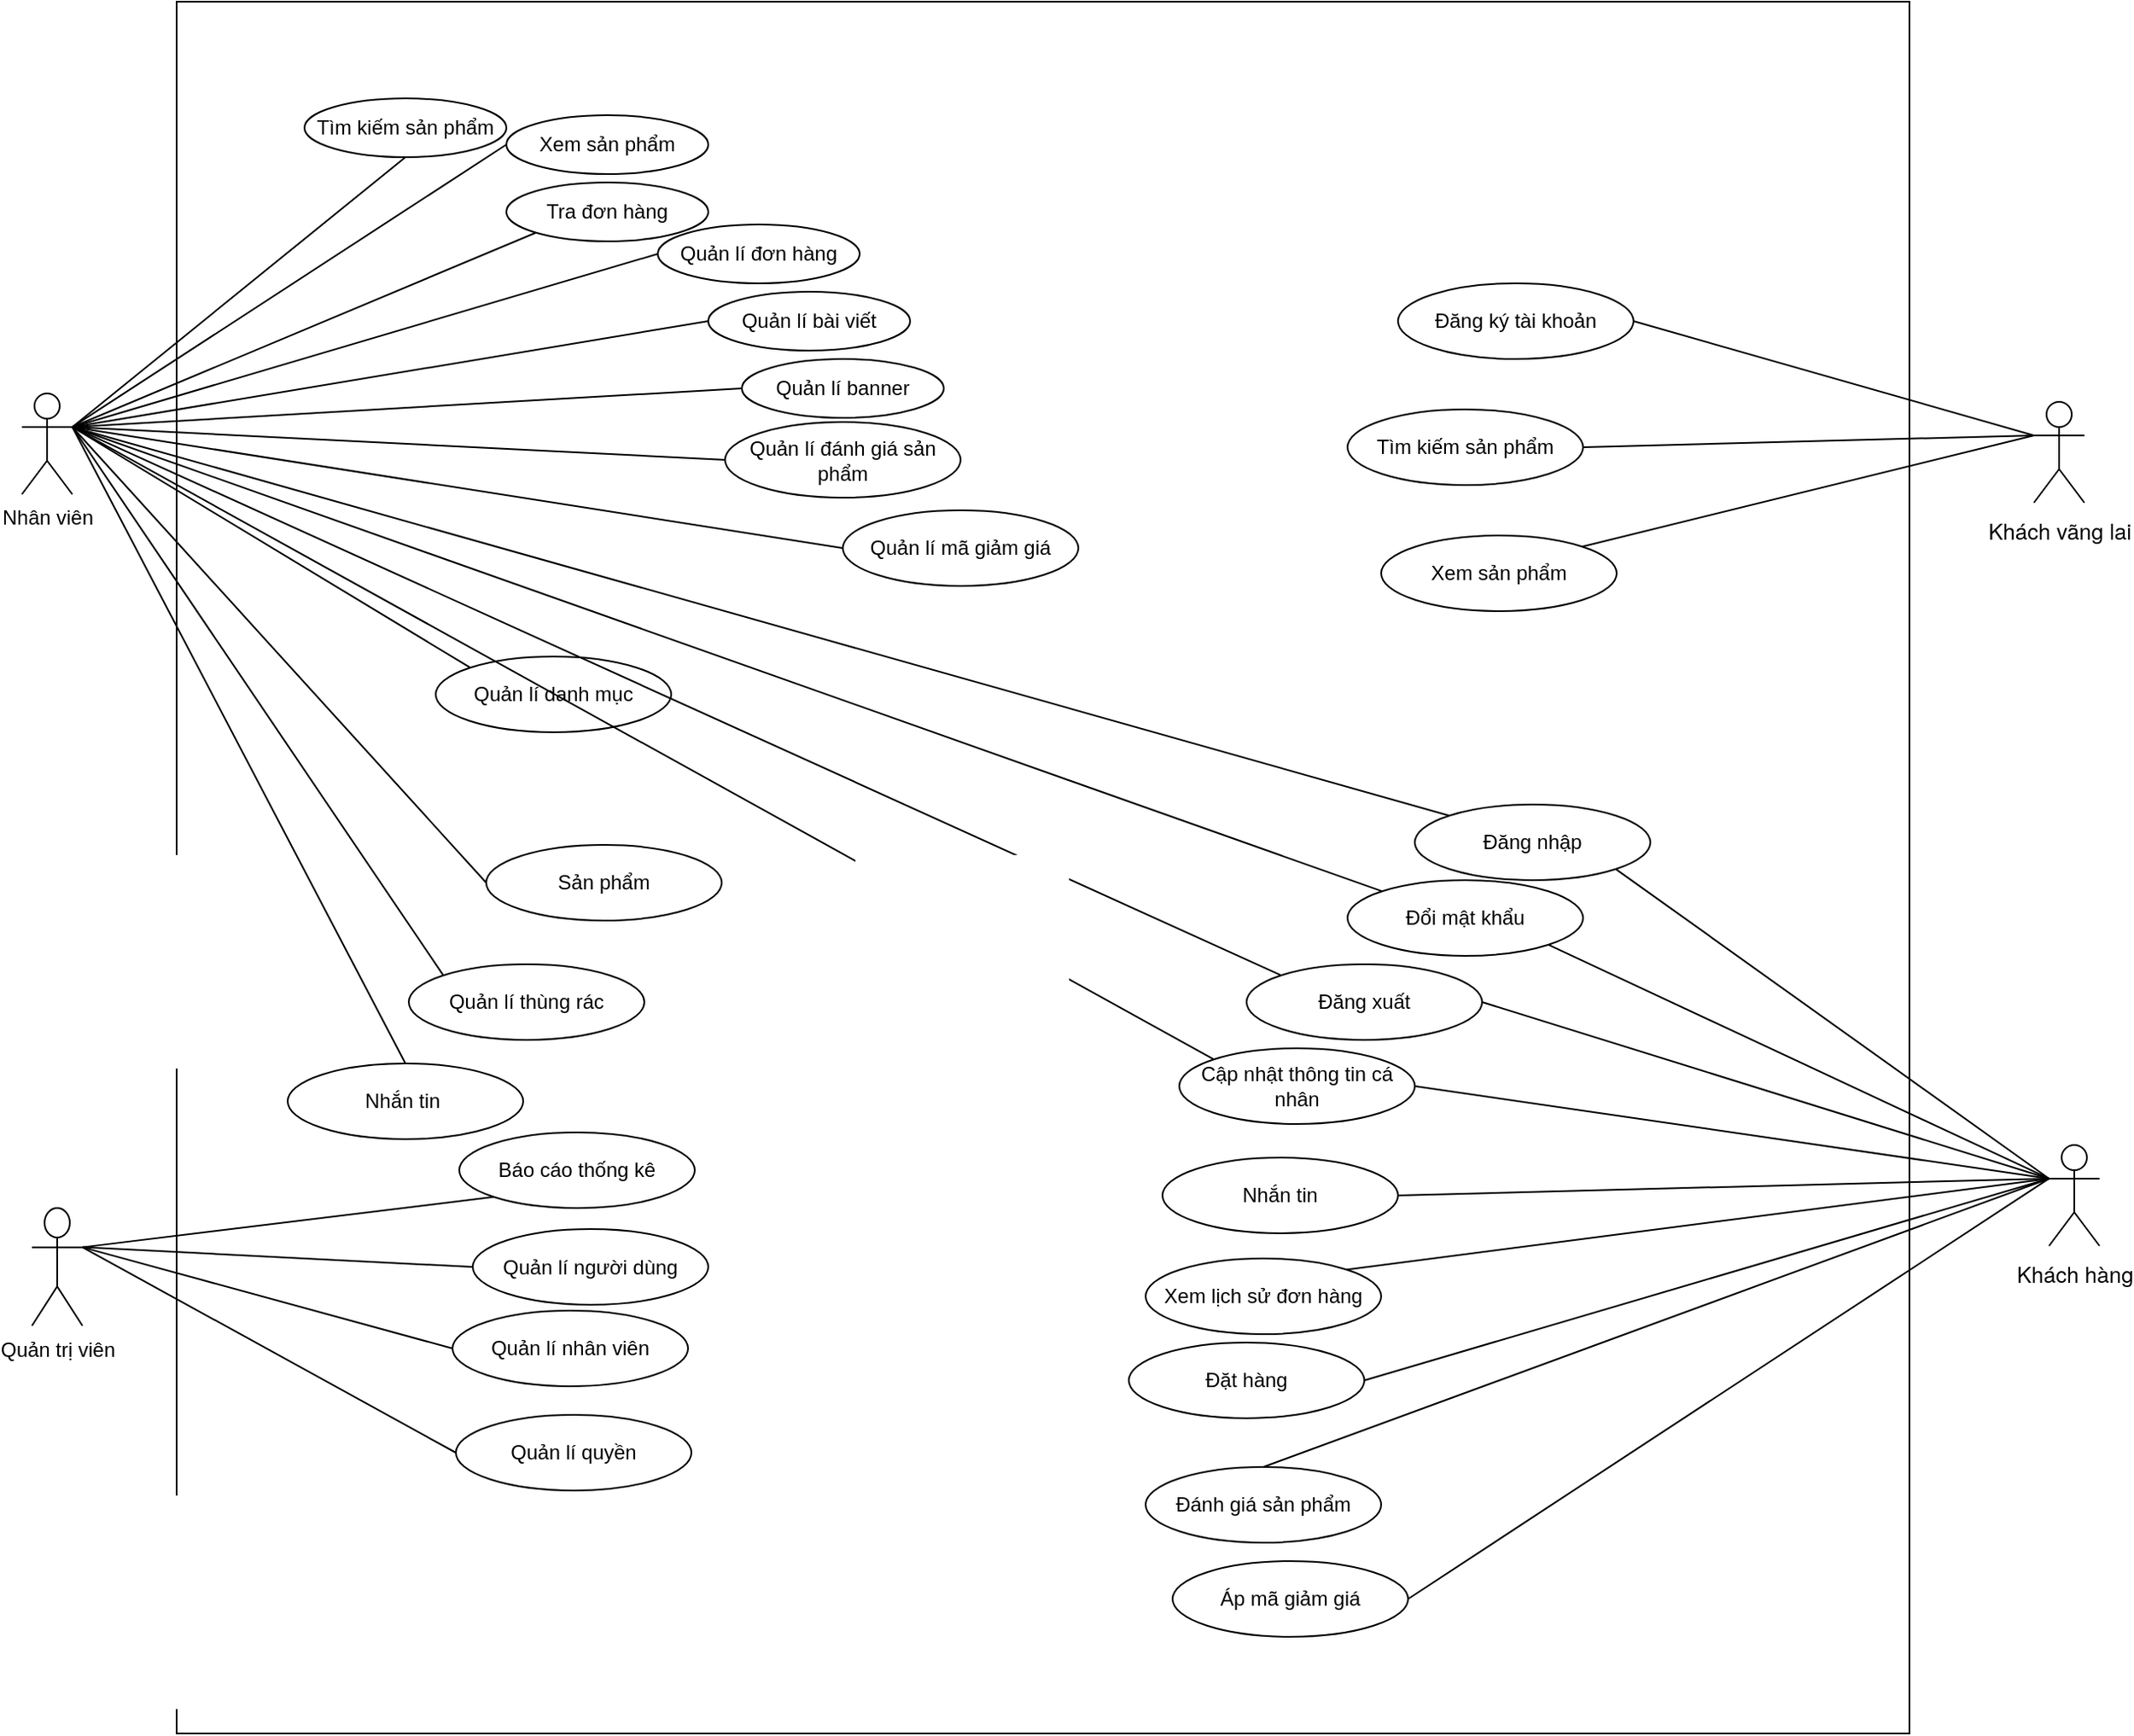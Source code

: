 <mxfile version="26.2.13" pages="5">
  <diagram name="usecase tổng" id="PIl0QiW9QwBU5Ci8UqZp">
    <mxGraphModel grid="1" page="0" gridSize="10" guides="1" tooltips="1" connect="1" arrows="1" fold="1" pageScale="1" pageWidth="827" pageHeight="1169" math="0" shadow="0">
      <root>
        <mxCell id="0" />
        <mxCell id="1" parent="0" />
        <mxCell id="yx-UkNdFMuV8NgO02xV2-1" value="" style="whiteSpace=wrap;html=1;aspect=fixed;" vertex="1" parent="1">
          <mxGeometry x="-1696" y="-104" width="1030" height="1030" as="geometry" />
        </mxCell>
        <mxCell id="yx-UkNdFMuV8NgO02xV2-2" value="Nhân viên" style="shape=umlActor;verticalLabelPosition=bottom;verticalAlign=top;html=1;outlineConnect=0;shadow=0;" vertex="1" parent="1">
          <mxGeometry x="-1788" y="129" width="30" height="60" as="geometry" />
        </mxCell>
        <mxCell id="yx-UkNdFMuV8NgO02xV2-3" value="Quản trị viên" style="shape=umlActor;verticalLabelPosition=bottom;verticalAlign=top;html=1;outlineConnect=0;shadow=0;" vertex="1" parent="1">
          <mxGeometry x="-1782" y="613.5" width="30" height="70" as="geometry" />
        </mxCell>
        <mxCell id="yx-UkNdFMuV8NgO02xV2-4" value="&lt;p style=&quot;margin: 0px; font-style: normal; font-variant-caps: normal; font-stretch: normal; font-size: 13px; line-height: normal; font-family: &amp;quot;Helvetica Neue&amp;quot;; font-size-adjust: none; font-kerning: auto; font-variant-alternates: normal; font-variant-ligatures: normal; font-variant-numeric: normal; font-variant-east-asian: normal; font-variant-position: normal; font-variant-emoji: normal; font-feature-settings: normal; font-optical-sizing: auto; font-variation-settings: normal;&quot;&gt;Khách hàng&lt;/p&gt;" style="shape=umlActor;verticalLabelPosition=bottom;verticalAlign=top;html=1;outlineConnect=0;shadow=0;" vertex="1" parent="1">
          <mxGeometry x="-583" y="576" width="30" height="60" as="geometry" />
        </mxCell>
        <mxCell id="yx-UkNdFMuV8NgO02xV2-5" value="&lt;p style=&quot;margin: 0px; font-style: normal; font-variant-caps: normal; font-stretch: normal; font-size: 13px; line-height: normal; font-family: &amp;quot;Helvetica Neue&amp;quot;; font-size-adjust: none; font-kerning: auto; font-variant-alternates: normal; font-variant-ligatures: normal; font-variant-numeric: normal; font-variant-east-asian: normal; font-variant-position: normal; font-variant-emoji: normal; font-feature-settings: normal; font-optical-sizing: auto; font-variation-settings: normal;&quot;&gt;Khách vãng lai&lt;/p&gt;" style="shape=umlActor;verticalLabelPosition=bottom;verticalAlign=top;html=1;outlineConnect=0;shadow=0;" vertex="1" parent="1">
          <mxGeometry x="-592" y="134" width="30" height="60" as="geometry" />
        </mxCell>
        <mxCell id="yx-UkNdFMuV8NgO02xV2-6" value="Tìm kiếm sản phẩm" style="ellipse;whiteSpace=wrap;html=1;shadow=0;" vertex="1" parent="1">
          <mxGeometry x="-1620" y="-46.5" width="120" height="35" as="geometry" />
        </mxCell>
        <mxCell id="yx-UkNdFMuV8NgO02xV2-7" value="Xem sản phẩm" style="ellipse;whiteSpace=wrap;html=1;shadow=0;" vertex="1" parent="1">
          <mxGeometry x="-1500" y="-36.5" width="120" height="35" as="geometry" />
        </mxCell>
        <mxCell id="yx-UkNdFMuV8NgO02xV2-8" value="Quản lí đơn hàng" style="ellipse;whiteSpace=wrap;html=1;shadow=0;" vertex="1" parent="1">
          <mxGeometry x="-1410" y="28.5" width="120" height="35" as="geometry" />
        </mxCell>
        <mxCell id="yx-UkNdFMuV8NgO02xV2-9" value="Tra đơn hàng" style="ellipse;whiteSpace=wrap;html=1;shadow=0;" vertex="1" parent="1">
          <mxGeometry x="-1500" y="3.5" width="120" height="35" as="geometry" />
        </mxCell>
        <mxCell id="yx-UkNdFMuV8NgO02xV2-10" value="Quản lí bài viết" style="ellipse;whiteSpace=wrap;html=1;shadow=0;" vertex="1" parent="1">
          <mxGeometry x="-1380" y="68.5" width="120" height="35" as="geometry" />
        </mxCell>
        <mxCell id="yx-UkNdFMuV8NgO02xV2-11" value="Quản lí banner" style="ellipse;whiteSpace=wrap;html=1;shadow=0;" vertex="1" parent="1">
          <mxGeometry x="-1360" y="108.5" width="120" height="35" as="geometry" />
        </mxCell>
        <mxCell id="yx-UkNdFMuV8NgO02xV2-12" value="Quản lí đánh giá sản phẩm" style="ellipse;whiteSpace=wrap;html=1;shadow=0;" vertex="1" parent="1">
          <mxGeometry x="-1370" y="146" width="140" height="45" as="geometry" />
        </mxCell>
        <mxCell id="yx-UkNdFMuV8NgO02xV2-13" value="Quản lí mã giảm giá" style="ellipse;whiteSpace=wrap;html=1;shadow=0;" vertex="1" parent="1">
          <mxGeometry x="-1300" y="198.5" width="140" height="45" as="geometry" />
        </mxCell>
        <mxCell id="yx-UkNdFMuV8NgO02xV2-14" value="Nhắn tin&amp;nbsp;" style="ellipse;whiteSpace=wrap;html=1;shadow=0;" vertex="1" parent="1">
          <mxGeometry x="-1630" y="527.5" width="140" height="45" as="geometry" />
        </mxCell>
        <mxCell id="yx-UkNdFMuV8NgO02xV2-15" value="Quản lí danh mục" style="ellipse;whiteSpace=wrap;html=1;shadow=0;" vertex="1" parent="1">
          <mxGeometry x="-1542" y="285.5" width="140" height="45" as="geometry" />
        </mxCell>
        <mxCell id="yx-UkNdFMuV8NgO02xV2-16" value="Quản lí thùng rác" style="ellipse;whiteSpace=wrap;html=1;shadow=0;" vertex="1" parent="1">
          <mxGeometry x="-1558" y="468.5" width="140" height="45" as="geometry" />
        </mxCell>
        <mxCell id="yx-UkNdFMuV8NgO02xV2-17" value="Báo cáo thống kê" style="ellipse;whiteSpace=wrap;html=1;shadow=0;" vertex="1" parent="1">
          <mxGeometry x="-1528" y="568.5" width="140" height="45" as="geometry" />
        </mxCell>
        <mxCell id="yx-UkNdFMuV8NgO02xV2-18" value="Quản lí người dùng" style="ellipse;whiteSpace=wrap;html=1;shadow=0;" vertex="1" parent="1">
          <mxGeometry x="-1520" y="626" width="140" height="45" as="geometry" />
        </mxCell>
        <mxCell id="yx-UkNdFMuV8NgO02xV2-19" value="Đăng ký tài khoản" style="ellipse;whiteSpace=wrap;html=1;shadow=0;" vertex="1" parent="1">
          <mxGeometry x="-970" y="63.5" width="140" height="45" as="geometry" />
        </mxCell>
        <mxCell id="yx-UkNdFMuV8NgO02xV2-20" value="Tìm kiếm sản phẩm" style="ellipse;whiteSpace=wrap;html=1;shadow=0;" vertex="1" parent="1">
          <mxGeometry x="-1000" y="138.5" width="140" height="45" as="geometry" />
        </mxCell>
        <mxCell id="yx-UkNdFMuV8NgO02xV2-21" value="Quản lí nhân viên" style="ellipse;whiteSpace=wrap;html=1;shadow=0;" vertex="1" parent="1">
          <mxGeometry x="-1532" y="674.5" width="140" height="45" as="geometry" />
        </mxCell>
        <mxCell id="yx-UkNdFMuV8NgO02xV2-22" value="Quản lí quyền" style="ellipse;whiteSpace=wrap;html=1;shadow=0;" vertex="1" parent="1">
          <mxGeometry x="-1530" y="736.5" width="140" height="45" as="geometry" />
        </mxCell>
        <mxCell id="yx-UkNdFMuV8NgO02xV2-23" value="Xem sản phẩm" style="ellipse;whiteSpace=wrap;html=1;shadow=0;" vertex="1" parent="1">
          <mxGeometry x="-980" y="213.5" width="140" height="45" as="geometry" />
        </mxCell>
        <mxCell id="yx-UkNdFMuV8NgO02xV2-24" value="Đổi mật khẩu" style="ellipse;whiteSpace=wrap;html=1;shadow=0;" vertex="1" parent="1">
          <mxGeometry x="-1000" y="418.5" width="140" height="45" as="geometry" />
        </mxCell>
        <mxCell id="yx-UkNdFMuV8NgO02xV2-25" value="Đặt hàng" style="ellipse;whiteSpace=wrap;html=1;shadow=0;" vertex="1" parent="1">
          <mxGeometry x="-1130" y="693.5" width="140" height="45" as="geometry" />
        </mxCell>
        <mxCell id="yx-UkNdFMuV8NgO02xV2-26" value="Cập nhật thông tin cá nhân" style="ellipse;whiteSpace=wrap;html=1;shadow=0;" vertex="1" parent="1">
          <mxGeometry x="-1100" y="518.5" width="140" height="45" as="geometry" />
        </mxCell>
        <mxCell id="yx-UkNdFMuV8NgO02xV2-27" value="Nhắn tin" style="ellipse;whiteSpace=wrap;html=1;shadow=0;" vertex="1" parent="1">
          <mxGeometry x="-1110" y="583.5" width="140" height="45" as="geometry" />
        </mxCell>
        <mxCell id="yx-UkNdFMuV8NgO02xV2-28" value="Đánh giá sản phẩm" style="ellipse;whiteSpace=wrap;html=1;shadow=0;" vertex="1" parent="1">
          <mxGeometry x="-1120" y="767.5" width="140" height="45" as="geometry" />
        </mxCell>
        <mxCell id="yx-UkNdFMuV8NgO02xV2-29" value="Xem lịch sử đơn hàng" style="ellipse;whiteSpace=wrap;html=1;shadow=0;" vertex="1" parent="1">
          <mxGeometry x="-1120" y="643.5" width="140" height="45" as="geometry" />
        </mxCell>
        <mxCell id="yx-UkNdFMuV8NgO02xV2-30" value="Áp mã giảm giá" style="ellipse;whiteSpace=wrap;html=1;shadow=0;" vertex="1" parent="1">
          <mxGeometry x="-1104" y="823.5" width="140" height="45" as="geometry" />
        </mxCell>
        <mxCell id="yx-UkNdFMuV8NgO02xV2-31" value="Đăng xuất" style="ellipse;whiteSpace=wrap;html=1;shadow=0;" vertex="1" parent="1">
          <mxGeometry x="-1060" y="468.5" width="140" height="45" as="geometry" />
        </mxCell>
        <mxCell id="yx-UkNdFMuV8NgO02xV2-32" value="Đăng nhập" style="ellipse;whiteSpace=wrap;html=1;shadow=0;" vertex="1" parent="1">
          <mxGeometry x="-960" y="373.5" width="140" height="45" as="geometry" />
        </mxCell>
        <mxCell id="yx-UkNdFMuV8NgO02xV2-33" value="" style="endArrow=none;html=1;rounded=0;entryX=0.5;entryY=1;entryDx=0;entryDy=0;shadow=0;exitX=1;exitY=0.333;exitDx=0;exitDy=0;exitPerimeter=0;" edge="1" parent="1" source="yx-UkNdFMuV8NgO02xV2-2" target="yx-UkNdFMuV8NgO02xV2-6">
          <mxGeometry width="50" height="50" relative="1" as="geometry">
            <mxPoint x="-1620" y="153.5" as="sourcePoint" />
            <mxPoint x="-1330" y="23.5" as="targetPoint" />
          </mxGeometry>
        </mxCell>
        <mxCell id="yx-UkNdFMuV8NgO02xV2-34" value="" style="endArrow=none;html=1;rounded=0;entryX=0;entryY=0.5;entryDx=0;entryDy=0;shadow=0;exitX=1;exitY=0.333;exitDx=0;exitDy=0;exitPerimeter=0;" edge="1" parent="1" source="yx-UkNdFMuV8NgO02xV2-2" target="yx-UkNdFMuV8NgO02xV2-7">
          <mxGeometry width="50" height="50" relative="1" as="geometry">
            <mxPoint x="-1620" y="153.5" as="sourcePoint" />
            <mxPoint x="-1550" y="-1.5" as="targetPoint" />
          </mxGeometry>
        </mxCell>
        <mxCell id="yx-UkNdFMuV8NgO02xV2-35" value="" style="endArrow=none;html=1;rounded=0;entryX=0;entryY=1;entryDx=0;entryDy=0;shadow=0;exitX=1;exitY=0.333;exitDx=0;exitDy=0;exitPerimeter=0;" edge="1" parent="1" source="yx-UkNdFMuV8NgO02xV2-2" target="yx-UkNdFMuV8NgO02xV2-9">
          <mxGeometry width="50" height="50" relative="1" as="geometry">
            <mxPoint x="-1620" y="153.5" as="sourcePoint" />
            <mxPoint x="-1490" y="-8.5" as="targetPoint" />
          </mxGeometry>
        </mxCell>
        <mxCell id="yx-UkNdFMuV8NgO02xV2-36" value="" style="endArrow=none;html=1;rounded=0;entryX=0;entryY=0.5;entryDx=0;entryDy=0;shadow=0;exitX=1;exitY=0.333;exitDx=0;exitDy=0;exitPerimeter=0;" edge="1" parent="1" source="yx-UkNdFMuV8NgO02xV2-2" target="yx-UkNdFMuV8NgO02xV2-8">
          <mxGeometry width="50" height="50" relative="1" as="geometry">
            <mxPoint x="-1620" y="153.5" as="sourcePoint" />
            <mxPoint x="-1473" y="43.5" as="targetPoint" />
          </mxGeometry>
        </mxCell>
        <mxCell id="yx-UkNdFMuV8NgO02xV2-37" value="" style="endArrow=none;html=1;rounded=0;entryX=0;entryY=0.5;entryDx=0;entryDy=0;shadow=0;exitX=1;exitY=0.333;exitDx=0;exitDy=0;exitPerimeter=0;" edge="1" parent="1" source="yx-UkNdFMuV8NgO02xV2-2" target="yx-UkNdFMuV8NgO02xV2-10">
          <mxGeometry width="50" height="50" relative="1" as="geometry">
            <mxPoint x="-1620" y="153.5" as="sourcePoint" />
            <mxPoint x="-1400" y="56.5" as="targetPoint" />
          </mxGeometry>
        </mxCell>
        <mxCell id="yx-UkNdFMuV8NgO02xV2-38" value="" style="endArrow=none;html=1;rounded=0;entryX=0;entryY=0.5;entryDx=0;entryDy=0;shadow=0;exitX=1;exitY=0.333;exitDx=0;exitDy=0;exitPerimeter=0;" edge="1" parent="1" source="yx-UkNdFMuV8NgO02xV2-2" target="yx-UkNdFMuV8NgO02xV2-11">
          <mxGeometry width="50" height="50" relative="1" as="geometry">
            <mxPoint x="-1620" y="153.5" as="sourcePoint" />
            <mxPoint x="-1370" y="96.5" as="targetPoint" />
          </mxGeometry>
        </mxCell>
        <mxCell id="yx-UkNdFMuV8NgO02xV2-39" value="" style="endArrow=none;html=1;rounded=0;entryX=0;entryY=0.5;entryDx=0;entryDy=0;shadow=0;exitX=1;exitY=0.333;exitDx=0;exitDy=0;exitPerimeter=0;" edge="1" parent="1" source="yx-UkNdFMuV8NgO02xV2-2" target="yx-UkNdFMuV8NgO02xV2-12">
          <mxGeometry width="50" height="50" relative="1" as="geometry">
            <mxPoint x="-1620" y="153.5" as="sourcePoint" />
            <mxPoint x="-1350" y="136.5" as="targetPoint" />
          </mxGeometry>
        </mxCell>
        <mxCell id="yx-UkNdFMuV8NgO02xV2-40" value="" style="endArrow=none;html=1;rounded=0;entryX=0;entryY=0.5;entryDx=0;entryDy=0;shadow=0;exitX=1;exitY=0.333;exitDx=0;exitDy=0;exitPerimeter=0;" edge="1" parent="1" source="yx-UkNdFMuV8NgO02xV2-2" target="yx-UkNdFMuV8NgO02xV2-13">
          <mxGeometry width="50" height="50" relative="1" as="geometry">
            <mxPoint x="-1620" y="153.5" as="sourcePoint" />
            <mxPoint x="-1360" y="178.5" as="targetPoint" />
          </mxGeometry>
        </mxCell>
        <mxCell id="yx-UkNdFMuV8NgO02xV2-41" value="" style="endArrow=none;html=1;rounded=0;entryX=0;entryY=0;entryDx=0;entryDy=0;shadow=0;exitX=1;exitY=0.333;exitDx=0;exitDy=0;exitPerimeter=0;" edge="1" parent="1" source="yx-UkNdFMuV8NgO02xV2-2" target="yx-UkNdFMuV8NgO02xV2-15">
          <mxGeometry width="50" height="50" relative="1" as="geometry">
            <mxPoint x="-1620" y="153.5" as="sourcePoint" />
            <mxPoint x="-1290" y="231.5" as="targetPoint" />
          </mxGeometry>
        </mxCell>
        <mxCell id="yx-UkNdFMuV8NgO02xV2-42" value="" style="endArrow=none;html=1;rounded=0;entryX=0;entryY=0;entryDx=0;entryDy=0;shadow=0;exitX=1;exitY=0.333;exitDx=0;exitDy=0;exitPerimeter=0;" edge="1" parent="1" source="yx-UkNdFMuV8NgO02xV2-2" target="yx-UkNdFMuV8NgO02xV2-16">
          <mxGeometry width="50" height="50" relative="1" as="geometry">
            <mxPoint x="-1620" y="153.5" as="sourcePoint" />
            <mxPoint x="-1501" y="330.5" as="targetPoint" />
          </mxGeometry>
        </mxCell>
        <mxCell id="yx-UkNdFMuV8NgO02xV2-43" value="" style="endArrow=none;html=1;rounded=0;entryX=0.5;entryY=0;entryDx=0;entryDy=0;shadow=0;exitX=1;exitY=0.333;exitDx=0;exitDy=0;exitPerimeter=0;" edge="1" parent="1" source="yx-UkNdFMuV8NgO02xV2-2" target="yx-UkNdFMuV8NgO02xV2-14">
          <mxGeometry width="50" height="50" relative="1" as="geometry">
            <mxPoint x="-1620" y="153.5" as="sourcePoint" />
            <mxPoint x="-1521" y="390.5" as="targetPoint" />
          </mxGeometry>
        </mxCell>
        <mxCell id="yx-UkNdFMuV8NgO02xV2-44" value="" style="endArrow=none;html=1;rounded=0;entryX=0;entryY=0;entryDx=0;entryDy=0;shadow=0;exitX=1;exitY=0.333;exitDx=0;exitDy=0;exitPerimeter=0;" edge="1" parent="1" source="yx-UkNdFMuV8NgO02xV2-2" target="yx-UkNdFMuV8NgO02xV2-32">
          <mxGeometry width="50" height="50" relative="1" as="geometry">
            <mxPoint x="-1620" y="153.5" as="sourcePoint" />
            <mxPoint x="-1540" y="443.5" as="targetPoint" />
          </mxGeometry>
        </mxCell>
        <mxCell id="yx-UkNdFMuV8NgO02xV2-45" value="" style="endArrow=none;html=1;rounded=0;entryX=0;entryY=0;entryDx=0;entryDy=0;shadow=0;exitX=1;exitY=0.333;exitDx=0;exitDy=0;exitPerimeter=0;" edge="1" parent="1" source="yx-UkNdFMuV8NgO02xV2-2" target="yx-UkNdFMuV8NgO02xV2-24">
          <mxGeometry width="50" height="50" relative="1" as="geometry">
            <mxPoint x="-1620" y="153.5" as="sourcePoint" />
            <mxPoint x="-930" y="390.5" as="targetPoint" />
          </mxGeometry>
        </mxCell>
        <mxCell id="yx-UkNdFMuV8NgO02xV2-46" value="" style="endArrow=none;html=1;rounded=0;entryX=0;entryY=0;entryDx=0;entryDy=0;shadow=0;exitX=1;exitY=0.333;exitDx=0;exitDy=0;exitPerimeter=0;" edge="1" parent="1" source="yx-UkNdFMuV8NgO02xV2-2" target="yx-UkNdFMuV8NgO02xV2-31">
          <mxGeometry width="50" height="50" relative="1" as="geometry">
            <mxPoint x="-1620" y="153.5" as="sourcePoint" />
            <mxPoint x="-970" y="435.5" as="targetPoint" />
          </mxGeometry>
        </mxCell>
        <mxCell id="yx-UkNdFMuV8NgO02xV2-47" value="" style="endArrow=none;html=1;rounded=0;entryX=0;entryY=0;entryDx=0;entryDy=0;shadow=0;exitX=1;exitY=0.333;exitDx=0;exitDy=0;exitPerimeter=0;" edge="1" parent="1" source="yx-UkNdFMuV8NgO02xV2-2" target="yx-UkNdFMuV8NgO02xV2-26">
          <mxGeometry width="50" height="50" relative="1" as="geometry">
            <mxPoint x="-1620" y="153.5" as="sourcePoint" />
            <mxPoint x="-1030" y="485.5" as="targetPoint" />
          </mxGeometry>
        </mxCell>
        <mxCell id="yx-UkNdFMuV8NgO02xV2-48" value="" style="endArrow=none;html=1;rounded=0;entryX=0;entryY=0.333;entryDx=0;entryDy=0;entryPerimeter=0;exitX=1;exitY=1;exitDx=0;exitDy=0;shadow=0;" edge="1" parent="1" source="yx-UkNdFMuV8NgO02xV2-32" target="yx-UkNdFMuV8NgO02xV2-4">
          <mxGeometry width="50" height="50" relative="1" as="geometry">
            <mxPoint x="-910" y="343.5" as="sourcePoint" />
            <mxPoint x="-860" y="293.5" as="targetPoint" />
          </mxGeometry>
        </mxCell>
        <mxCell id="yx-UkNdFMuV8NgO02xV2-49" value="" style="endArrow=none;html=1;rounded=0;exitX=1;exitY=1;exitDx=0;exitDy=0;shadow=0;entryX=0;entryY=0.333;entryDx=0;entryDy=0;entryPerimeter=0;" edge="1" parent="1" source="yx-UkNdFMuV8NgO02xV2-24" target="yx-UkNdFMuV8NgO02xV2-4">
          <mxGeometry width="50" height="50" relative="1" as="geometry">
            <mxPoint x="-831" y="421.5" as="sourcePoint" />
            <mxPoint x="-770" y="613.5" as="targetPoint" />
          </mxGeometry>
        </mxCell>
        <mxCell id="yx-UkNdFMuV8NgO02xV2-50" value="" style="endArrow=none;html=1;rounded=0;exitX=1;exitY=0.5;exitDx=0;exitDy=0;shadow=0;entryX=0;entryY=0.333;entryDx=0;entryDy=0;entryPerimeter=0;" edge="1" parent="1" source="yx-UkNdFMuV8NgO02xV2-31" target="yx-UkNdFMuV8NgO02xV2-4">
          <mxGeometry width="50" height="50" relative="1" as="geometry">
            <mxPoint x="-871" y="466.5" as="sourcePoint" />
            <mxPoint x="-770" y="613.5" as="targetPoint" />
          </mxGeometry>
        </mxCell>
        <mxCell id="yx-UkNdFMuV8NgO02xV2-51" value="" style="endArrow=none;html=1;rounded=0;exitX=1;exitY=0.5;exitDx=0;exitDy=0;shadow=0;entryX=0;entryY=0.333;entryDx=0;entryDy=0;entryPerimeter=0;" edge="1" parent="1" source="yx-UkNdFMuV8NgO02xV2-26" target="yx-UkNdFMuV8NgO02xV2-4">
          <mxGeometry width="50" height="50" relative="1" as="geometry">
            <mxPoint x="-910" y="501.5" as="sourcePoint" />
            <mxPoint x="-770" y="613.5" as="targetPoint" />
          </mxGeometry>
        </mxCell>
        <mxCell id="yx-UkNdFMuV8NgO02xV2-52" value="" style="endArrow=none;html=1;rounded=0;exitX=1;exitY=0.5;exitDx=0;exitDy=0;shadow=0;entryX=0;entryY=0.333;entryDx=0;entryDy=0;entryPerimeter=0;" edge="1" parent="1" source="yx-UkNdFMuV8NgO02xV2-27" target="yx-UkNdFMuV8NgO02xV2-4">
          <mxGeometry width="50" height="50" relative="1" as="geometry">
            <mxPoint x="-950" y="551.5" as="sourcePoint" />
            <mxPoint x="-770" y="613.5" as="targetPoint" />
          </mxGeometry>
        </mxCell>
        <mxCell id="yx-UkNdFMuV8NgO02xV2-53" value="" style="endArrow=none;html=1;rounded=0;exitX=1;exitY=0;exitDx=0;exitDy=0;shadow=0;entryX=0;entryY=0.333;entryDx=0;entryDy=0;entryPerimeter=0;" edge="1" parent="1" source="yx-UkNdFMuV8NgO02xV2-29" target="yx-UkNdFMuV8NgO02xV2-4">
          <mxGeometry width="50" height="50" relative="1" as="geometry">
            <mxPoint x="-980" y="671.5" as="sourcePoint" />
            <mxPoint x="-770" y="613.5" as="targetPoint" />
          </mxGeometry>
        </mxCell>
        <mxCell id="yx-UkNdFMuV8NgO02xV2-54" value="" style="endArrow=none;html=1;rounded=0;exitX=1;exitY=0.5;exitDx=0;exitDy=0;shadow=0;entryX=0;entryY=0.333;entryDx=0;entryDy=0;entryPerimeter=0;" edge="1" parent="1" source="yx-UkNdFMuV8NgO02xV2-25" target="yx-UkNdFMuV8NgO02xV2-4">
          <mxGeometry width="50" height="50" relative="1" as="geometry">
            <mxPoint x="-951" y="700.5" as="sourcePoint" />
            <mxPoint x="-770" y="613.5" as="targetPoint" />
          </mxGeometry>
        </mxCell>
        <mxCell id="yx-UkNdFMuV8NgO02xV2-55" value="" style="endArrow=none;html=1;rounded=0;exitX=0.5;exitY=0;exitDx=0;exitDy=0;shadow=0;entryX=0;entryY=0.333;entryDx=0;entryDy=0;entryPerimeter=0;" edge="1" parent="1" source="yx-UkNdFMuV8NgO02xV2-28" target="yx-UkNdFMuV8NgO02xV2-4">
          <mxGeometry width="50" height="50" relative="1" as="geometry">
            <mxPoint x="-990" y="811.5" as="sourcePoint" />
            <mxPoint x="-730" y="614" as="targetPoint" />
          </mxGeometry>
        </mxCell>
        <mxCell id="yx-UkNdFMuV8NgO02xV2-56" value="" style="endArrow=none;html=1;rounded=0;exitX=1;exitY=0.5;exitDx=0;exitDy=0;shadow=0;entryX=0;entryY=0.333;entryDx=0;entryDy=0;entryPerimeter=0;" edge="1" parent="1" source="yx-UkNdFMuV8NgO02xV2-30" target="yx-UkNdFMuV8NgO02xV2-4">
          <mxGeometry width="50" height="50" relative="1" as="geometry">
            <mxPoint x="-970" y="833.5" as="sourcePoint" />
            <mxPoint x="-770" y="613.5" as="targetPoint" />
          </mxGeometry>
        </mxCell>
        <mxCell id="yx-UkNdFMuV8NgO02xV2-57" value="" style="endArrow=none;html=1;rounded=0;exitX=1;exitY=0.5;exitDx=0;exitDy=0;entryX=0;entryY=0.333;entryDx=0;entryDy=0;entryPerimeter=0;shadow=0;" edge="1" parent="1" source="yx-UkNdFMuV8NgO02xV2-19" target="yx-UkNdFMuV8NgO02xV2-5">
          <mxGeometry width="50" height="50" relative="1" as="geometry">
            <mxPoint x="-910" y="916.5" as="sourcePoint" />
            <mxPoint x="-760" y="623.5" as="targetPoint" />
          </mxGeometry>
        </mxCell>
        <mxCell id="yx-UkNdFMuV8NgO02xV2-58" value="" style="endArrow=none;html=1;rounded=0;exitX=1;exitY=0.5;exitDx=0;exitDy=0;entryX=0;entryY=0.333;entryDx=0;entryDy=0;entryPerimeter=0;shadow=0;" edge="1" parent="1" source="yx-UkNdFMuV8NgO02xV2-20" target="yx-UkNdFMuV8NgO02xV2-5">
          <mxGeometry width="50" height="50" relative="1" as="geometry">
            <mxPoint x="-820" y="96.5" as="sourcePoint" />
            <mxPoint x="-770" y="163.5" as="targetPoint" />
          </mxGeometry>
        </mxCell>
        <mxCell id="yx-UkNdFMuV8NgO02xV2-59" value="" style="endArrow=none;html=1;rounded=0;exitX=1;exitY=0;exitDx=0;exitDy=0;entryX=0;entryY=0.333;entryDx=0;entryDy=0;entryPerimeter=0;shadow=0;" edge="1" parent="1" source="yx-UkNdFMuV8NgO02xV2-23" target="yx-UkNdFMuV8NgO02xV2-5">
          <mxGeometry width="50" height="50" relative="1" as="geometry">
            <mxPoint x="-850" y="171.5" as="sourcePoint" />
            <mxPoint x="-770" y="163.5" as="targetPoint" />
          </mxGeometry>
        </mxCell>
        <mxCell id="yx-UkNdFMuV8NgO02xV2-60" value="" style="endArrow=none;html=1;rounded=0;exitX=1;exitY=0.333;exitDx=0;exitDy=0;exitPerimeter=0;entryX=0;entryY=1;entryDx=0;entryDy=0;shadow=0;" edge="1" parent="1" source="yx-UkNdFMuV8NgO02xV2-3" target="yx-UkNdFMuV8NgO02xV2-17">
          <mxGeometry width="50" height="50" relative="1" as="geometry">
            <mxPoint x="-1430" y="493.5" as="sourcePoint" />
            <mxPoint x="-1380" y="443.5" as="targetPoint" />
          </mxGeometry>
        </mxCell>
        <mxCell id="yx-UkNdFMuV8NgO02xV2-61" value="" style="endArrow=none;html=1;rounded=0;exitX=1;exitY=0.333;exitDx=0;exitDy=0;exitPerimeter=0;entryX=0;entryY=0.5;entryDx=0;entryDy=0;shadow=0;" edge="1" parent="1" source="yx-UkNdFMuV8NgO02xV2-3" target="yx-UkNdFMuV8NgO02xV2-18">
          <mxGeometry width="50" height="50" relative="1" as="geometry">
            <mxPoint x="-1610" y="646.5" as="sourcePoint" />
            <mxPoint x="-1560" y="561.5" as="targetPoint" />
          </mxGeometry>
        </mxCell>
        <mxCell id="yx-UkNdFMuV8NgO02xV2-62" value="" style="endArrow=none;html=1;rounded=0;entryX=0;entryY=0.5;entryDx=0;entryDy=0;exitX=1;exitY=0.333;exitDx=0;exitDy=0;exitPerimeter=0;shadow=0;" edge="1" parent="1" source="yx-UkNdFMuV8NgO02xV2-3" target="yx-UkNdFMuV8NgO02xV2-21">
          <mxGeometry width="50" height="50" relative="1" as="geometry">
            <mxPoint x="-1600" y="603.5" as="sourcePoint" />
            <mxPoint x="-1520" y="596.5" as="targetPoint" />
          </mxGeometry>
        </mxCell>
        <mxCell id="yx-UkNdFMuV8NgO02xV2-63" value="" style="endArrow=none;html=1;rounded=0;entryX=0;entryY=0.5;entryDx=0;entryDy=0;exitX=1;exitY=0.333;exitDx=0;exitDy=0;exitPerimeter=0;shadow=0;" edge="1" parent="1" source="yx-UkNdFMuV8NgO02xV2-3" target="yx-UkNdFMuV8NgO02xV2-22">
          <mxGeometry width="50" height="50" relative="1" as="geometry">
            <mxPoint x="-1610" y="646.5" as="sourcePoint" />
            <mxPoint x="-1520" y="648.5" as="targetPoint" />
          </mxGeometry>
        </mxCell>
        <mxCell id="yx-UkNdFMuV8NgO02xV2-64" value="Sản phẩm" style="ellipse;whiteSpace=wrap;html=1;shadow=0;" vertex="1" parent="1">
          <mxGeometry x="-1512" y="397.5" width="140" height="45" as="geometry" />
        </mxCell>
        <mxCell id="yx-UkNdFMuV8NgO02xV2-65" value="" style="endArrow=none;html=1;rounded=0;entryX=0;entryY=0.5;entryDx=0;entryDy=0;shadow=0;exitX=1;exitY=0.333;exitDx=0;exitDy=0;exitPerimeter=0;" edge="1" parent="1" source="yx-UkNdFMuV8NgO02xV2-2" target="yx-UkNdFMuV8NgO02xV2-64">
          <mxGeometry width="50" height="50" relative="1" as="geometry">
            <mxPoint x="-1616" y="147.5" as="sourcePoint" />
            <mxPoint x="-1512" y="302.5" as="targetPoint" />
          </mxGeometry>
        </mxCell>
      </root>
    </mxGraphModel>
  </diagram>
  <diagram id="Rv2uLqAO8eu8_eO7NFJx" name="người dùng">
    <mxGraphModel dx="2403" dy="1629" grid="1" gridSize="10" guides="1" tooltips="1" connect="1" arrows="1" fold="1" page="0" pageScale="1" pageWidth="827" pageHeight="1169" math="0" shadow="0">
      <root>
        <mxCell id="0" />
        <mxCell id="1" parent="0" />
        <mxCell id="jIaXny8a1QHgfy8KLxaS-1" value="" style="whiteSpace=wrap;html=1;aspect=fixed;" vertex="1" parent="1">
          <mxGeometry x="601" y="261" width="1162" height="1162" as="geometry" />
        </mxCell>
        <mxCell id="jIaXny8a1QHgfy8KLxaS-2" value="Quản lí thông tin tài khoản" style="ellipse;whiteSpace=wrap;html=1;" vertex="1" parent="1">
          <mxGeometry x="924" y="334" width="200" height="60" as="geometry" />
        </mxCell>
        <mxCell id="jIaXny8a1QHgfy8KLxaS-3" value="&lt;p style=&quot;margin: 0px; font-style: normal; font-variant-caps: normal; font-stretch: normal; font-size: 13px; line-height: normal; font-family: &amp;quot;Helvetica Neue&amp;quot;; font-size-adjust: none; font-kerning: auto; font-variant-alternates: normal; font-variant-ligatures: normal; font-variant-numeric: normal; font-variant-east-asian: normal; font-variant-position: normal; font-variant-emoji: normal; font-feature-settings: normal; font-optical-sizing: auto; font-variation-settings: normal;&quot;&gt;Khách hàng&lt;/p&gt;" style="shape=umlActor;verticalLabelPosition=bottom;verticalAlign=top;html=1;outlineConnect=0;" vertex="1" parent="1">
          <mxGeometry x="413" y="818" width="40" height="80" as="geometry" />
        </mxCell>
        <mxCell id="jIaXny8a1QHgfy8KLxaS-4" value="Đổi màt khẩu" style="ellipse;whiteSpace=wrap;html=1;" vertex="1" parent="1">
          <mxGeometry x="1214" y="284" width="170" height="60" as="geometry" />
        </mxCell>
        <mxCell id="jIaXny8a1QHgfy8KLxaS-5" value="Quên mật khẩu" style="ellipse;whiteSpace=wrap;html=1;" vertex="1" parent="1">
          <mxGeometry x="1234" y="374" width="170" height="60" as="geometry" />
        </mxCell>
        <mxCell id="jIaXny8a1QHgfy8KLxaS-6" value="Cập nhật thông tin cá nhân" style="ellipse;whiteSpace=wrap;html=1;" vertex="1" parent="1">
          <mxGeometry x="944" y="494" width="200" height="60" as="geometry" />
        </mxCell>
        <mxCell id="jIaXny8a1QHgfy8KLxaS-7" value="Tên, tuổi, SĐT" style="ellipse;whiteSpace=wrap;html=1;" vertex="1" parent="1">
          <mxGeometry x="1234" y="454" width="170" height="60" as="geometry" />
        </mxCell>
        <mxCell id="jIaXny8a1QHgfy8KLxaS-8" value="Địa chỉ nhận hàng&amp;nbsp;" style="ellipse;whiteSpace=wrap;html=1;" vertex="1" parent="1">
          <mxGeometry x="1234" y="534" width="170" height="60" as="geometry" />
        </mxCell>
        <mxCell id="jIaXny8a1QHgfy8KLxaS-9" value="Đánh giá sản phẩm" style="ellipse;whiteSpace=wrap;html=1;" vertex="1" parent="1">
          <mxGeometry x="944" y="584" width="200" height="60" as="geometry" />
        </mxCell>
        <mxCell id="jIaXny8a1QHgfy8KLxaS-10" value="Đặt hàng" style="ellipse;whiteSpace=wrap;html=1;" vertex="1" parent="1">
          <mxGeometry x="954" y="694" width="200" height="60" as="geometry" />
        </mxCell>
        <mxCell id="jIaXny8a1QHgfy8KLxaS-11" value="Theo dõi đơn hàng" style="ellipse;whiteSpace=wrap;html=1;" vertex="1" parent="1">
          <mxGeometry x="954" y="804" width="200" height="60" as="geometry" />
        </mxCell>
        <mxCell id="jIaXny8a1QHgfy8KLxaS-12" value="Hoàn hàng" style="ellipse;whiteSpace=wrap;html=1;" vertex="1" parent="1">
          <mxGeometry x="964" y="884" width="200" height="60" as="geometry" />
        </mxCell>
        <mxCell id="jIaXny8a1QHgfy8KLxaS-13" value="Tìm kiếm sản phẩm" style="ellipse;whiteSpace=wrap;html=1;" vertex="1" parent="1">
          <mxGeometry x="964" y="974" width="200" height="60" as="geometry" />
        </mxCell>
        <mxCell id="jIaXny8a1QHgfy8KLxaS-14" value="Áp voucher" style="ellipse;whiteSpace=wrap;html=1;" vertex="1" parent="1">
          <mxGeometry x="974" y="1234" width="200" height="60" as="geometry" />
        </mxCell>
        <mxCell id="jIaXny8a1QHgfy8KLxaS-15" value="Xác nhận đơn hàng" style="ellipse;whiteSpace=wrap;html=1;" vertex="1" parent="1">
          <mxGeometry x="964" y="1144" width="200" height="60" as="geometry" />
        </mxCell>
        <mxCell id="jIaXny8a1QHgfy8KLxaS-16" value="Xem sản phẩm" style="ellipse;whiteSpace=wrap;html=1;" vertex="1" parent="1">
          <mxGeometry x="964" y="1074" width="200" height="60" as="geometry" />
        </mxCell>
        <mxCell id="jIaXny8a1QHgfy8KLxaS-17" value="Nhắn tin" style="ellipse;whiteSpace=wrap;html=1;" vertex="1" parent="1">
          <mxGeometry x="974" y="1334" width="200" height="60" as="geometry" />
        </mxCell>
        <mxCell id="jIaXny8a1QHgfy8KLxaS-18" value="Chọn phương thức thanh toán" style="ellipse;whiteSpace=wrap;html=1;" vertex="1" parent="1">
          <mxGeometry x="1246" y="676" width="170" height="60" as="geometry" />
        </mxCell>
        <mxCell id="jIaXny8a1QHgfy8KLxaS-19" value="Áp mã voucher" style="ellipse;whiteSpace=wrap;html=1;" vertex="1" parent="1">
          <mxGeometry x="1236" y="606" width="170" height="60" as="geometry" />
        </mxCell>
        <mxCell id="jIaXny8a1QHgfy8KLxaS-20" value="Tìm kiếm theo tên" style="ellipse;whiteSpace=wrap;html=1;" vertex="1" parent="1">
          <mxGeometry x="1264" y="1016" width="170" height="60" as="geometry" />
        </mxCell>
        <mxCell id="jIaXny8a1QHgfy8KLxaS-21" value="Lọc sản phẩm (giá, tên)" style="ellipse;whiteSpace=wrap;html=1;" vertex="1" parent="1">
          <mxGeometry x="1264" y="1098" width="170" height="60" as="geometry" />
        </mxCell>
        <mxCell id="jIaXny8a1QHgfy8KLxaS-22" value="Nhập mã voucher" style="ellipse;whiteSpace=wrap;html=1;" vertex="1" parent="1">
          <mxGeometry x="1274" y="1194" width="170" height="60" as="geometry" />
        </mxCell>
        <mxCell id="jIaXny8a1QHgfy8KLxaS-23" value="Áp dụng mã voucher" style="ellipse;whiteSpace=wrap;html=1;" vertex="1" parent="1">
          <mxGeometry x="1274" y="1264" width="170" height="60" as="geometry" />
        </mxCell>
        <mxCell id="jIaXny8a1QHgfy8KLxaS-24" value="" style="endArrow=none;html=1;rounded=0;exitX=1;exitY=0.333;exitDx=0;exitDy=0;exitPerimeter=0;entryX=0;entryY=0.5;entryDx=0;entryDy=0;" edge="1" parent="1" source="jIaXny8a1QHgfy8KLxaS-3" target="jIaXny8a1QHgfy8KLxaS-2">
          <mxGeometry width="50" height="50" relative="1" as="geometry">
            <mxPoint x="1084" y="974" as="sourcePoint" />
            <mxPoint x="1134" y="924" as="targetPoint" />
          </mxGeometry>
        </mxCell>
        <mxCell id="jIaXny8a1QHgfy8KLxaS-25" value="" style="endArrow=none;html=1;rounded=0;entryX=0;entryY=0.5;entryDx=0;entryDy=0;exitX=1;exitY=0.333;exitDx=0;exitDy=0;exitPerimeter=0;" edge="1" parent="1" source="jIaXny8a1QHgfy8KLxaS-3" target="jIaXny8a1QHgfy8KLxaS-6">
          <mxGeometry width="50" height="50" relative="1" as="geometry">
            <mxPoint x="724" y="854" as="sourcePoint" />
            <mxPoint x="934" y="374" as="targetPoint" />
          </mxGeometry>
        </mxCell>
        <mxCell id="jIaXny8a1QHgfy8KLxaS-26" value="" style="endArrow=none;html=1;rounded=0;entryX=0;entryY=0.5;entryDx=0;entryDy=0;exitX=1;exitY=0.333;exitDx=0;exitDy=0;exitPerimeter=0;" edge="1" parent="1" source="jIaXny8a1QHgfy8KLxaS-3" target="jIaXny8a1QHgfy8KLxaS-9">
          <mxGeometry width="50" height="50" relative="1" as="geometry">
            <mxPoint x="724" y="854" as="sourcePoint" />
            <mxPoint x="954" y="534" as="targetPoint" />
          </mxGeometry>
        </mxCell>
        <mxCell id="jIaXny8a1QHgfy8KLxaS-27" value="" style="endArrow=none;html=1;rounded=0;entryX=0;entryY=0.5;entryDx=0;entryDy=0;exitX=1;exitY=0.333;exitDx=0;exitDy=0;exitPerimeter=0;" edge="1" parent="1" source="jIaXny8a1QHgfy8KLxaS-3" target="jIaXny8a1QHgfy8KLxaS-10">
          <mxGeometry width="50" height="50" relative="1" as="geometry">
            <mxPoint x="724" y="854" as="sourcePoint" />
            <mxPoint x="954" y="644" as="targetPoint" />
          </mxGeometry>
        </mxCell>
        <mxCell id="jIaXny8a1QHgfy8KLxaS-28" value="" style="endArrow=none;html=1;rounded=0;entryX=0;entryY=0.5;entryDx=0;entryDy=0;exitX=1;exitY=0.333;exitDx=0;exitDy=0;exitPerimeter=0;" edge="1" parent="1" source="jIaXny8a1QHgfy8KLxaS-3" target="jIaXny8a1QHgfy8KLxaS-11">
          <mxGeometry width="50" height="50" relative="1" as="geometry">
            <mxPoint x="724" y="854" as="sourcePoint" />
            <mxPoint x="964" y="734" as="targetPoint" />
          </mxGeometry>
        </mxCell>
        <mxCell id="jIaXny8a1QHgfy8KLxaS-29" value="" style="endArrow=none;html=1;rounded=0;entryX=0;entryY=0.5;entryDx=0;entryDy=0;exitX=1;exitY=0.333;exitDx=0;exitDy=0;exitPerimeter=0;" edge="1" parent="1" source="jIaXny8a1QHgfy8KLxaS-3" target="jIaXny8a1QHgfy8KLxaS-12">
          <mxGeometry width="50" height="50" relative="1" as="geometry">
            <mxPoint x="724" y="854" as="sourcePoint" />
            <mxPoint x="974" y="844" as="targetPoint" />
          </mxGeometry>
        </mxCell>
        <mxCell id="jIaXny8a1QHgfy8KLxaS-30" value="" style="endArrow=none;html=1;rounded=0;entryX=0;entryY=0.5;entryDx=0;entryDy=0;exitX=1;exitY=0.333;exitDx=0;exitDy=0;exitPerimeter=0;" edge="1" parent="1" source="jIaXny8a1QHgfy8KLxaS-3" target="jIaXny8a1QHgfy8KLxaS-13">
          <mxGeometry width="50" height="50" relative="1" as="geometry">
            <mxPoint x="724" y="854" as="sourcePoint" />
            <mxPoint x="974" y="924" as="targetPoint" />
          </mxGeometry>
        </mxCell>
        <mxCell id="jIaXny8a1QHgfy8KLxaS-31" value="" style="endArrow=none;html=1;rounded=0;entryX=0;entryY=0.5;entryDx=0;entryDy=0;exitX=1;exitY=0.333;exitDx=0;exitDy=0;exitPerimeter=0;" edge="1" parent="1" source="jIaXny8a1QHgfy8KLxaS-3" target="jIaXny8a1QHgfy8KLxaS-16">
          <mxGeometry width="50" height="50" relative="1" as="geometry">
            <mxPoint x="724" y="854" as="sourcePoint" />
            <mxPoint x="974" y="1014" as="targetPoint" />
          </mxGeometry>
        </mxCell>
        <mxCell id="jIaXny8a1QHgfy8KLxaS-32" value="" style="endArrow=none;html=1;rounded=0;entryX=0;entryY=0.5;entryDx=0;entryDy=0;exitX=1;exitY=0.333;exitDx=0;exitDy=0;exitPerimeter=0;" edge="1" parent="1" source="jIaXny8a1QHgfy8KLxaS-3" target="jIaXny8a1QHgfy8KLxaS-15">
          <mxGeometry width="50" height="50" relative="1" as="geometry">
            <mxPoint x="724" y="854" as="sourcePoint" />
            <mxPoint x="984" y="1094" as="targetPoint" />
          </mxGeometry>
        </mxCell>
        <mxCell id="jIaXny8a1QHgfy8KLxaS-33" value="" style="endArrow=none;html=1;rounded=0;entryX=0;entryY=0.5;entryDx=0;entryDy=0;exitX=1;exitY=0.333;exitDx=0;exitDy=0;exitPerimeter=0;" edge="1" parent="1" source="jIaXny8a1QHgfy8KLxaS-3" target="jIaXny8a1QHgfy8KLxaS-14">
          <mxGeometry width="50" height="50" relative="1" as="geometry">
            <mxPoint x="724" y="854" as="sourcePoint" />
            <mxPoint x="974" y="1174" as="targetPoint" />
          </mxGeometry>
        </mxCell>
        <mxCell id="jIaXny8a1QHgfy8KLxaS-34" value="" style="endArrow=none;html=1;rounded=0;entryX=0;entryY=0.5;entryDx=0;entryDy=0;exitX=1;exitY=0.333;exitDx=0;exitDy=0;exitPerimeter=0;" edge="1" parent="1" source="jIaXny8a1QHgfy8KLxaS-3" target="jIaXny8a1QHgfy8KLxaS-17">
          <mxGeometry width="50" height="50" relative="1" as="geometry">
            <mxPoint x="724" y="854" as="sourcePoint" />
            <mxPoint x="984" y="1274" as="targetPoint" />
          </mxGeometry>
        </mxCell>
        <mxCell id="jIaXny8a1QHgfy8KLxaS-35" value="extend" style="endArrow=open;endSize=12;dashed=1;html=1;rounded=0;exitX=0;exitY=0.5;exitDx=0;exitDy=0;" edge="1" parent="1" source="jIaXny8a1QHgfy8KLxaS-4" target="jIaXny8a1QHgfy8KLxaS-2">
          <mxGeometry width="160" relative="1" as="geometry">
            <mxPoint x="1154" y="1014" as="sourcePoint" />
            <mxPoint x="1314" y="1014" as="targetPoint" />
          </mxGeometry>
        </mxCell>
        <mxCell id="jIaXny8a1QHgfy8KLxaS-36" value="extend" style="endArrow=open;endSize=12;dashed=1;html=1;rounded=0;entryX=1;entryY=1;entryDx=0;entryDy=0;exitX=0;exitY=0.5;exitDx=0;exitDy=0;" edge="1" parent="1" source="jIaXny8a1QHgfy8KLxaS-5" target="jIaXny8a1QHgfy8KLxaS-2">
          <mxGeometry width="160" relative="1" as="geometry">
            <mxPoint x="1224" y="324" as="sourcePoint" />
            <mxPoint x="1134" y="374" as="targetPoint" />
          </mxGeometry>
        </mxCell>
        <mxCell id="jIaXny8a1QHgfy8KLxaS-37" value="extend" style="endArrow=open;endSize=12;dashed=1;html=1;rounded=0;entryX=1;entryY=0;entryDx=0;entryDy=0;exitX=0;exitY=0.5;exitDx=0;exitDy=0;" edge="1" parent="1" source="jIaXny8a1QHgfy8KLxaS-7" target="jIaXny8a1QHgfy8KLxaS-6">
          <mxGeometry width="160" relative="1" as="geometry">
            <mxPoint x="1244" y="414" as="sourcePoint" />
            <mxPoint x="1105" y="395" as="targetPoint" />
          </mxGeometry>
        </mxCell>
        <mxCell id="jIaXny8a1QHgfy8KLxaS-38" value="extend" style="endArrow=open;endSize=12;dashed=1;html=1;rounded=0;entryX=1;entryY=1;entryDx=0;entryDy=0;exitX=0;exitY=0.5;exitDx=0;exitDy=0;" edge="1" parent="1" source="jIaXny8a1QHgfy8KLxaS-8" target="jIaXny8a1QHgfy8KLxaS-6">
          <mxGeometry width="160" relative="1" as="geometry">
            <mxPoint x="1244" y="494" as="sourcePoint" />
            <mxPoint x="1125" y="513" as="targetPoint" />
          </mxGeometry>
        </mxCell>
        <mxCell id="jIaXny8a1QHgfy8KLxaS-39" value="extend" style="endArrow=open;endSize=12;dashed=1;html=1;rounded=0;entryX=1;entryY=0;entryDx=0;entryDy=0;exitX=0;exitY=0.5;exitDx=0;exitDy=0;" edge="1" parent="1" source="jIaXny8a1QHgfy8KLxaS-19" target="jIaXny8a1QHgfy8KLxaS-10">
          <mxGeometry width="160" relative="1" as="geometry">
            <mxPoint x="1244" y="574" as="sourcePoint" />
            <mxPoint x="1125" y="555" as="targetPoint" />
          </mxGeometry>
        </mxCell>
        <mxCell id="jIaXny8a1QHgfy8KLxaS-40" value="extend" style="endArrow=open;endSize=12;dashed=1;html=1;rounded=0;entryX=1;entryY=1;entryDx=0;entryDy=0;exitX=0;exitY=0.5;exitDx=0;exitDy=0;" edge="1" parent="1" source="jIaXny8a1QHgfy8KLxaS-18" target="jIaXny8a1QHgfy8KLxaS-10">
          <mxGeometry width="160" relative="1" as="geometry">
            <mxPoint x="1264" y="704" as="sourcePoint" />
            <mxPoint x="1135" y="713" as="targetPoint" />
          </mxGeometry>
        </mxCell>
        <mxCell id="jIaXny8a1QHgfy8KLxaS-41" value="extend" style="endArrow=open;endSize=12;dashed=1;html=1;rounded=0;entryX=1;entryY=0.5;entryDx=0;entryDy=0;exitX=0;exitY=0.5;exitDx=0;exitDy=0;" edge="1" parent="1" source="jIaXny8a1QHgfy8KLxaS-20" target="jIaXny8a1QHgfy8KLxaS-13">
          <mxGeometry x="-0.208" y="-4" width="160" relative="1" as="geometry">
            <mxPoint x="1274" y="774" as="sourcePoint" />
            <mxPoint x="1135" y="755" as="targetPoint" />
            <mxPoint as="offset" />
          </mxGeometry>
        </mxCell>
        <mxCell id="jIaXny8a1QHgfy8KLxaS-42" value="extend" style="endArrow=open;endSize=12;dashed=1;html=1;rounded=0;entryX=1;entryY=0.5;entryDx=0;entryDy=0;exitX=0;exitY=0.5;exitDx=0;exitDy=0;" edge="1" parent="1" source="jIaXny8a1QHgfy8KLxaS-21" target="jIaXny8a1QHgfy8KLxaS-16">
          <mxGeometry width="160" relative="1" as="geometry">
            <mxPoint x="1274" y="1004" as="sourcePoint" />
            <mxPoint x="1174" y="1014" as="targetPoint" />
          </mxGeometry>
        </mxCell>
        <mxCell id="jIaXny8a1QHgfy8KLxaS-43" value="extend" style="endArrow=open;endSize=12;dashed=1;html=1;rounded=0;entryX=1;entryY=0;entryDx=0;entryDy=0;exitX=0;exitY=0.5;exitDx=0;exitDy=0;" edge="1" parent="1" source="jIaXny8a1QHgfy8KLxaS-22" target="jIaXny8a1QHgfy8KLxaS-14">
          <mxGeometry width="160" relative="1" as="geometry">
            <mxPoint x="1274" y="1094" as="sourcePoint" />
            <mxPoint x="1184" y="1094" as="targetPoint" />
          </mxGeometry>
        </mxCell>
        <mxCell id="jIaXny8a1QHgfy8KLxaS-44" value="extend" style="endArrow=open;endSize=12;dashed=1;html=1;rounded=0;entryX=1;entryY=1;entryDx=0;entryDy=0;exitX=0;exitY=0.5;exitDx=0;exitDy=0;" edge="1" parent="1" source="jIaXny8a1QHgfy8KLxaS-23" target="jIaXny8a1QHgfy8KLxaS-14">
          <mxGeometry width="160" relative="1" as="geometry">
            <mxPoint x="1284" y="1234" as="sourcePoint" />
            <mxPoint x="1155" y="1253" as="targetPoint" />
          </mxGeometry>
        </mxCell>
        <mxCell id="jIaXny8a1QHgfy8KLxaS-45" value="extend" style="endArrow=open;endSize=12;dashed=1;html=1;rounded=0;entryX=0.5;entryY=1;entryDx=0;entryDy=0;exitX=0.5;exitY=0;exitDx=0;exitDy=0;" edge="1" parent="1" source="jIaXny8a1QHgfy8KLxaS-16" target="jIaXny8a1QHgfy8KLxaS-13">
          <mxGeometry width="160" relative="1" as="geometry">
            <mxPoint x="1274" y="1094" as="sourcePoint" />
            <mxPoint x="1184" y="1094" as="targetPoint" />
          </mxGeometry>
        </mxCell>
        <mxCell id="jIaXny8a1QHgfy8KLxaS-46" value="include" style="endArrow=open;endSize=12;dashed=1;html=1;rounded=0;entryX=0.5;entryY=1;entryDx=0;entryDy=0;exitX=0.5;exitY=0;exitDx=0;exitDy=0;" edge="1" parent="1" source="jIaXny8a1QHgfy8KLxaS-11" target="jIaXny8a1QHgfy8KLxaS-10">
          <mxGeometry x="-0.231" y="-4" width="160" relative="1" as="geometry">
            <mxPoint x="1064" y="804" as="sourcePoint" />
            <mxPoint x="1074" y="1044" as="targetPoint" />
            <mxPoint as="offset" />
          </mxGeometry>
        </mxCell>
        <mxCell id="jIaXny8a1QHgfy8KLxaS-47" value="include" style="endArrow=open;endSize=12;dashed=1;html=1;rounded=0;entryX=0.5;entryY=0;entryDx=0;entryDy=0;exitX=0.558;exitY=1;exitDx=0;exitDy=0;exitPerimeter=0;" edge="1" parent="1" source="jIaXny8a1QHgfy8KLxaS-9" target="jIaXny8a1QHgfy8KLxaS-10">
          <mxGeometry x="-0.231" y="-4" width="160" relative="1" as="geometry">
            <mxPoint x="1074" y="814" as="sourcePoint" />
            <mxPoint x="1064" y="764" as="targetPoint" />
            <mxPoint as="offset" />
          </mxGeometry>
        </mxCell>
        <mxCell id="jIaXny8a1QHgfy8KLxaS-48" value="Lọc theo tên sản phẩm, thời gian, trạng thái" style="ellipse;whiteSpace=wrap;html=1;" vertex="1" parent="1">
          <mxGeometry x="1254" y="758" width="170" height="60" as="geometry" />
        </mxCell>
        <mxCell id="jIaXny8a1QHgfy8KLxaS-49" value="extend" style="endArrow=open;endSize=12;dashed=1;html=1;rounded=0;entryX=1;entryY=0.5;entryDx=0;entryDy=0;exitX=0;exitY=0.5;exitDx=0;exitDy=0;" edge="1" parent="1" source="jIaXny8a1QHgfy8KLxaS-48" target="jIaXny8a1QHgfy8KLxaS-11">
          <mxGeometry width="160" relative="1" as="geometry">
            <mxPoint x="1256" y="754" as="sourcePoint" />
            <mxPoint x="1135" y="755" as="targetPoint" />
          </mxGeometry>
        </mxCell>
        <mxCell id="jIaXny8a1QHgfy8KLxaS-50" value="Kiểm tra trạng thái hoàn hàng" style="ellipse;whiteSpace=wrap;html=1;" vertex="1" parent="1">
          <mxGeometry x="1250" y="842" width="170" height="60" as="geometry" />
        </mxCell>
        <mxCell id="jIaXny8a1QHgfy8KLxaS-51" value="Lọc hoàn hàng" style="ellipse;whiteSpace=wrap;html=1;" vertex="1" parent="1">
          <mxGeometry x="1256" y="912" width="170" height="60" as="geometry" />
        </mxCell>
        <mxCell id="jIaXny8a1QHgfy8KLxaS-52" value="extend" style="endArrow=open;endSize=12;dashed=1;html=1;rounded=0;entryX=1;entryY=0.5;entryDx=0;entryDy=0;exitX=0;exitY=0.5;exitDx=0;exitDy=0;" edge="1" parent="1" source="jIaXny8a1QHgfy8KLxaS-50" target="jIaXny8a1QHgfy8KLxaS-12">
          <mxGeometry width="160" relative="1" as="geometry">
            <mxPoint x="1264" y="798" as="sourcePoint" />
            <mxPoint x="1164" y="844" as="targetPoint" />
          </mxGeometry>
        </mxCell>
        <mxCell id="jIaXny8a1QHgfy8KLxaS-53" value="extend" style="endArrow=open;endSize=12;dashed=1;html=1;rounded=0;entryX=1;entryY=0.5;entryDx=0;entryDy=0;exitX=0;exitY=0.5;exitDx=0;exitDy=0;" edge="1" parent="1" source="jIaXny8a1QHgfy8KLxaS-51" target="jIaXny8a1QHgfy8KLxaS-12">
          <mxGeometry width="160" relative="1" as="geometry">
            <mxPoint x="1260" y="882" as="sourcePoint" />
            <mxPoint x="1174" y="924" as="targetPoint" />
          </mxGeometry>
        </mxCell>
      </root>
    </mxGraphModel>
  </diagram>
  <diagram id="4JEZ1vwRPMdzCYojXS5v" name="quản trị viên">
    <mxGraphModel dx="2803" dy="2029" grid="0" gridSize="10" guides="1" tooltips="1" connect="1" arrows="1" fold="1" page="0" pageScale="1" pageWidth="827" pageHeight="1169" math="0" shadow="0">
      <root>
        <mxCell id="0" />
        <mxCell id="1" parent="0" />
        <mxCell id="8XV47DUktRpXlR7f58_J-1" value="" style="whiteSpace=wrap;html=1;aspect=fixed;" vertex="1" parent="1">
          <mxGeometry x="98" y="-238" width="1527" height="1527" as="geometry" />
        </mxCell>
        <mxCell id="8XV47DUktRpXlR7f58_J-2" value="Quản trị viên" style="shape=umlActor;verticalLabelPosition=bottom;verticalAlign=top;html=1;outlineConnect=0;" vertex="1" parent="1">
          <mxGeometry x="-273" y="394" width="40" height="80" as="geometry" />
        </mxCell>
        <mxCell id="8XV47DUktRpXlR7f58_J-3" value="Báo cáo thống kê" style="ellipse;whiteSpace=wrap;html=1;" vertex="1" parent="1">
          <mxGeometry x="630" y="-163" width="180" height="60" as="geometry" />
        </mxCell>
        <mxCell id="8XV47DUktRpXlR7f58_J-4" value="Quản lí bài viết" style="ellipse;whiteSpace=wrap;html=1;" vertex="1" parent="1">
          <mxGeometry x="630" y="-53" width="180" height="60" as="geometry" />
        </mxCell>
        <mxCell id="8XV47DUktRpXlR7f58_J-5" value="Quản lí người dùng" style="ellipse;whiteSpace=wrap;html=1;" vertex="1" parent="1">
          <mxGeometry x="640" y="77" width="180" height="60" as="geometry" />
        </mxCell>
        <mxCell id="8XV47DUktRpXlR7f58_J-6" value="Quản lí sản phẩm" style="ellipse;whiteSpace=wrap;html=1;" vertex="1" parent="1">
          <mxGeometry x="655" y="254" width="180" height="60" as="geometry" />
        </mxCell>
        <mxCell id="8XV47DUktRpXlR7f58_J-7" value="Quản lí đơn hàng" style="ellipse;whiteSpace=wrap;html=1;" vertex="1" parent="1">
          <mxGeometry x="640" y="583" width="180" height="60" as="geometry" />
        </mxCell>
        <mxCell id="8XV47DUktRpXlR7f58_J-8" value="" style="endArrow=none;html=1;rounded=0;exitX=1;exitY=0.333;exitDx=0;exitDy=0;exitPerimeter=0;entryX=0;entryY=0.5;entryDx=0;entryDy=0;" edge="1" parent="1" source="8XV47DUktRpXlR7f58_J-2" target="8XV47DUktRpXlR7f58_J-3">
          <mxGeometry width="50" height="50" relative="1" as="geometry">
            <mxPoint x="810" y="387" as="sourcePoint" />
            <mxPoint x="860" y="337" as="targetPoint" />
          </mxGeometry>
        </mxCell>
        <mxCell id="8XV47DUktRpXlR7f58_J-9" value="" style="endArrow=none;html=1;rounded=0;entryX=0;entryY=0.5;entryDx=0;entryDy=0;exitX=1;exitY=0.333;exitDx=0;exitDy=0;exitPerimeter=0;" edge="1" parent="1" source="8XV47DUktRpXlR7f58_J-2" target="8XV47DUktRpXlR7f58_J-4">
          <mxGeometry width="50" height="50" relative="1" as="geometry">
            <mxPoint x="370" y="217" as="sourcePoint" />
            <mxPoint x="640" y="27" as="targetPoint" />
          </mxGeometry>
        </mxCell>
        <mxCell id="8XV47DUktRpXlR7f58_J-10" value="" style="endArrow=none;html=1;rounded=0;entryX=0;entryY=0.5;entryDx=0;entryDy=0;exitX=1;exitY=0.333;exitDx=0;exitDy=0;exitPerimeter=0;" edge="1" parent="1" source="8XV47DUktRpXlR7f58_J-2" target="8XV47DUktRpXlR7f58_J-5">
          <mxGeometry width="50" height="50" relative="1" as="geometry">
            <mxPoint x="360" y="207" as="sourcePoint" />
            <mxPoint x="640" y="107" as="targetPoint" />
          </mxGeometry>
        </mxCell>
        <mxCell id="8XV47DUktRpXlR7f58_J-11" value="" style="endArrow=none;html=1;rounded=0;entryX=0;entryY=0.5;entryDx=0;entryDy=0;exitX=1;exitY=0.333;exitDx=0;exitDy=0;exitPerimeter=0;" edge="1" parent="1" source="8XV47DUktRpXlR7f58_J-2" target="8XV47DUktRpXlR7f58_J-30">
          <mxGeometry width="50" height="50" relative="1" as="geometry">
            <mxPoint x="370" y="224" as="sourcePoint" />
            <mxPoint x="620" y="619" as="targetPoint" />
          </mxGeometry>
        </mxCell>
        <mxCell id="8XV47DUktRpXlR7f58_J-12" value="" style="endArrow=none;html=1;rounded=0;entryX=0;entryY=0.5;entryDx=0;entryDy=0;exitX=1;exitY=0.333;exitDx=0;exitDy=0;exitPerimeter=0;" edge="1" parent="1" source="8XV47DUktRpXlR7f58_J-2" target="8XV47DUktRpXlR7f58_J-6">
          <mxGeometry width="50" height="50" relative="1" as="geometry">
            <mxPoint x="360" y="217" as="sourcePoint" />
            <mxPoint x="640" y="307" as="targetPoint" />
          </mxGeometry>
        </mxCell>
        <mxCell id="8XV47DUktRpXlR7f58_J-13" value="" style="endArrow=none;html=1;rounded=0;entryX=0;entryY=0.5;entryDx=0;entryDy=0;exitX=1;exitY=0.333;exitDx=0;exitDy=0;exitPerimeter=0;" edge="1" parent="1" source="8XV47DUktRpXlR7f58_J-2" target="8XV47DUktRpXlR7f58_J-7">
          <mxGeometry width="50" height="50" relative="1" as="geometry">
            <mxPoint x="370" y="224" as="sourcePoint" />
            <mxPoint x="640" y="397" as="targetPoint" />
          </mxGeometry>
        </mxCell>
        <mxCell id="8XV47DUktRpXlR7f58_J-14" value="Xem báo cáo thống kê" style="ellipse;whiteSpace=wrap;html=1;" vertex="1" parent="1">
          <mxGeometry x="915" y="-205" width="180" height="60" as="geometry" />
        </mxCell>
        <mxCell id="8XV47DUktRpXlR7f58_J-15" value="CRUD bài viết" style="ellipse;whiteSpace=wrap;html=1;" vertex="1" parent="1">
          <mxGeometry x="920" y="-53" width="180" height="60" as="geometry" />
        </mxCell>
        <mxCell id="8XV47DUktRpXlR7f58_J-16" value="Khoá người dùng" style="ellipse;whiteSpace=wrap;html=1;" vertex="1" parent="1">
          <mxGeometry x="920" y="47" width="180" height="60" as="geometry" />
        </mxCell>
        <mxCell id="8XV47DUktRpXlR7f58_J-17" value="Phân quyền" style="ellipse;whiteSpace=wrap;html=1;" vertex="1" parent="1">
          <mxGeometry x="930" y="117" width="180" height="60" as="geometry" />
        </mxCell>
        <mxCell id="8XV47DUktRpXlR7f58_J-18" value="CRUD sản phẩm" style="ellipse;whiteSpace=wrap;html=1;" vertex="1" parent="1">
          <mxGeometry x="932" y="214" width="180" height="60" as="geometry" />
        </mxCell>
        <mxCell id="8XV47DUktRpXlR7f58_J-19" value="Lọc sản phẩm" style="ellipse;whiteSpace=wrap;html=1;" vertex="1" parent="1">
          <mxGeometry x="930" y="311" width="180" height="60" as="geometry" />
        </mxCell>
        <mxCell id="8XV47DUktRpXlR7f58_J-20" value="Lọc đơn hàng" style="ellipse;whiteSpace=wrap;html=1;" vertex="1" parent="1">
          <mxGeometry x="949" y="565" width="180" height="60" as="geometry" />
        </mxCell>
        <mxCell id="8XV47DUktRpXlR7f58_J-21" value="Thay đổi trạng thái đơn hàng" style="ellipse;whiteSpace=wrap;html=1;" vertex="1" parent="1">
          <mxGeometry x="949" y="655" width="180" height="60" as="geometry" />
        </mxCell>
        <mxCell id="8XV47DUktRpXlR7f58_J-22" value="extend" style="endArrow=open;endSize=12;dashed=1;html=1;rounded=0;exitX=0;exitY=0.5;exitDx=0;exitDy=0;entryX=1;entryY=0.5;entryDx=0;entryDy=0;" edge="1" parent="1" source="8XV47DUktRpXlR7f58_J-14" target="8XV47DUktRpXlR7f58_J-3">
          <mxGeometry width="160" relative="1" as="geometry">
            <mxPoint x="1260" y="-23" as="sourcePoint" />
            <mxPoint x="1145" y="7" as="targetPoint" />
          </mxGeometry>
        </mxCell>
        <mxCell id="8XV47DUktRpXlR7f58_J-23" value="extend" style="endArrow=open;endSize=12;dashed=1;html=1;rounded=0;exitX=0;exitY=0.5;exitDx=0;exitDy=0;entryX=1;entryY=0.5;entryDx=0;entryDy=0;" edge="1" parent="1" source="8XV47DUktRpXlR7f58_J-15" target="8XV47DUktRpXlR7f58_J-4">
          <mxGeometry width="160" relative="1" as="geometry">
            <mxPoint x="930" y="-123" as="sourcePoint" />
            <mxPoint x="820" y="-123" as="targetPoint" />
          </mxGeometry>
        </mxCell>
        <mxCell id="8XV47DUktRpXlR7f58_J-24" value="extend" style="endArrow=open;endSize=12;dashed=1;html=1;rounded=0;exitX=0;exitY=0.5;exitDx=0;exitDy=0;entryX=1;entryY=0.5;entryDx=0;entryDy=0;" edge="1" parent="1" source="8XV47DUktRpXlR7f58_J-16" target="8XV47DUktRpXlR7f58_J-5">
          <mxGeometry width="160" relative="1" as="geometry">
            <mxPoint x="930" y="-13" as="sourcePoint" />
            <mxPoint x="820" y="-13" as="targetPoint" />
          </mxGeometry>
        </mxCell>
        <mxCell id="8XV47DUktRpXlR7f58_J-25" value="extend" style="endArrow=open;endSize=12;dashed=1;html=1;rounded=0;exitX=0;exitY=0.5;exitDx=0;exitDy=0;entryX=1;entryY=0.5;entryDx=0;entryDy=0;" edge="1" parent="1" source="8XV47DUktRpXlR7f58_J-17" target="8XV47DUktRpXlR7f58_J-5">
          <mxGeometry width="160" relative="1" as="geometry">
            <mxPoint x="930" y="87" as="sourcePoint" />
            <mxPoint x="830" y="117" as="targetPoint" />
          </mxGeometry>
        </mxCell>
        <mxCell id="8XV47DUktRpXlR7f58_J-26" value="extend" style="endArrow=open;endSize=12;dashed=1;html=1;rounded=0;exitX=0;exitY=0.5;exitDx=0;exitDy=0;entryX=1;entryY=0.5;entryDx=0;entryDy=0;" edge="1" parent="1" source="8XV47DUktRpXlR7f58_J-18" target="8XV47DUktRpXlR7f58_J-6">
          <mxGeometry width="160" relative="1" as="geometry">
            <mxPoint x="990" y="61" as="sourcePoint" />
            <mxPoint x="880" y="21" as="targetPoint" />
          </mxGeometry>
        </mxCell>
        <mxCell id="8XV47DUktRpXlR7f58_J-27" value="extend" style="endArrow=open;endSize=12;dashed=1;html=1;rounded=0;exitX=0;exitY=0.5;exitDx=0;exitDy=0;entryX=1;entryY=0.5;entryDx=0;entryDy=0;" edge="1" parent="1" source="8XV47DUktRpXlR7f58_J-19" target="8XV47DUktRpXlR7f58_J-6">
          <mxGeometry width="160" relative="1" as="geometry">
            <mxPoint x="940" y="241" as="sourcePoint" />
            <mxPoint x="870" y="351" as="targetPoint" />
          </mxGeometry>
        </mxCell>
        <mxCell id="8XV47DUktRpXlR7f58_J-28" value="extend" style="endArrow=open;endSize=12;dashed=1;html=1;rounded=0;exitX=0;exitY=0.5;exitDx=0;exitDy=0;entryX=1;entryY=0.5;entryDx=0;entryDy=0;" edge="1" parent="1" source="8XV47DUktRpXlR7f58_J-20" target="8XV47DUktRpXlR7f58_J-7">
          <mxGeometry width="160" relative="1" as="geometry">
            <mxPoint x="968" y="623" as="sourcePoint" />
            <mxPoint x="838" y="673" as="targetPoint" />
          </mxGeometry>
        </mxCell>
        <mxCell id="8XV47DUktRpXlR7f58_J-29" value="extend" style="endArrow=open;endSize=12;dashed=1;html=1;rounded=0;exitX=0;exitY=0.5;exitDx=0;exitDy=0;entryX=1;entryY=0.5;entryDx=0;entryDy=0;" edge="1" parent="1" source="8XV47DUktRpXlR7f58_J-21" target="8XV47DUktRpXlR7f58_J-7">
          <mxGeometry width="160" relative="1" as="geometry">
            <mxPoint x="978" y="703" as="sourcePoint" />
            <mxPoint x="838" y="673" as="targetPoint" />
          </mxGeometry>
        </mxCell>
        <mxCell id="8XV47DUktRpXlR7f58_J-30" value="Quản lí danh mục" style="ellipse;whiteSpace=wrap;html=1;" vertex="1" parent="1">
          <mxGeometry x="651" y="418" width="180" height="60" as="geometry" />
        </mxCell>
        <mxCell id="8XV47DUktRpXlR7f58_J-31" value="CRUD danh mục" style="ellipse;whiteSpace=wrap;html=1;" vertex="1" parent="1">
          <mxGeometry x="940" y="404" width="180" height="60" as="geometry" />
        </mxCell>
        <mxCell id="8XV47DUktRpXlR7f58_J-32" value="Lọc danh mục" style="ellipse;whiteSpace=wrap;html=1;" vertex="1" parent="1">
          <mxGeometry x="936" y="483" width="180" height="60" as="geometry" />
        </mxCell>
        <mxCell id="8XV47DUktRpXlR7f58_J-33" value="extend" style="endArrow=open;endSize=12;dashed=1;html=1;rounded=0;exitX=0;exitY=0.5;exitDx=0;exitDy=0;entryX=1;entryY=0.5;entryDx=0;entryDy=0;" edge="1" parent="1" source="8XV47DUktRpXlR7f58_J-31" target="8XV47DUktRpXlR7f58_J-30">
          <mxGeometry width="160" relative="1" as="geometry">
            <mxPoint x="996" y="233" as="sourcePoint" />
            <mxPoint x="886" y="193" as="targetPoint" />
          </mxGeometry>
        </mxCell>
        <mxCell id="8XV47DUktRpXlR7f58_J-34" value="extend" style="endArrow=open;endSize=12;dashed=1;html=1;rounded=0;exitX=0;exitY=0.5;exitDx=0;exitDy=0;entryX=1;entryY=0.5;entryDx=0;entryDy=0;" edge="1" parent="1" source="8XV47DUktRpXlR7f58_J-32" target="8XV47DUktRpXlR7f58_J-30">
          <mxGeometry width="160" relative="1" as="geometry">
            <mxPoint x="946" y="413" as="sourcePoint" />
            <mxPoint x="876" y="523" as="targetPoint" />
          </mxGeometry>
        </mxCell>
        <mxCell id="8XV47DUktRpXlR7f58_J-35" value="Mã giảm giá" style="ellipse;whiteSpace=wrap;html=1;" vertex="1" parent="1">
          <mxGeometry x="651" y="772" width="180" height="60" as="geometry" />
        </mxCell>
        <mxCell id="8XV47DUktRpXlR7f58_J-36" value="Banner" style="ellipse;whiteSpace=wrap;html=1;" vertex="1" parent="1">
          <mxGeometry x="644" y="886" width="180" height="60" as="geometry" />
        </mxCell>
        <mxCell id="8XV47DUktRpXlR7f58_J-37" value="Thùng rác" style="ellipse;whiteSpace=wrap;html=1;" vertex="1" parent="1">
          <mxGeometry x="640" y="991" width="180" height="60" as="geometry" />
        </mxCell>
        <mxCell id="8XV47DUktRpXlR7f58_J-38" value="Đơn hoàn" style="ellipse;whiteSpace=wrap;html=1;" vertex="1" parent="1">
          <mxGeometry x="640" y="1070" width="180" height="60" as="geometry" />
        </mxCell>
        <mxCell id="8XV47DUktRpXlR7f58_J-39" value="" style="endArrow=none;html=1;rounded=0;entryX=0;entryY=0.5;entryDx=0;entryDy=0;exitX=1;exitY=0.333;exitDx=0;exitDy=0;exitPerimeter=0;" edge="1" parent="1" source="8XV47DUktRpXlR7f58_J-2" target="8XV47DUktRpXlR7f58_J-35">
          <mxGeometry width="50" height="50" relative="1" as="geometry">
            <mxPoint x="370" y="224" as="sourcePoint" />
            <mxPoint x="658" y="673" as="targetPoint" />
          </mxGeometry>
        </mxCell>
        <mxCell id="8XV47DUktRpXlR7f58_J-40" value="" style="endArrow=none;html=1;rounded=0;entryX=0;entryY=0.5;entryDx=0;entryDy=0;exitX=1;exitY=0.333;exitDx=0;exitDy=0;exitPerimeter=0;" edge="1" parent="1" source="8XV47DUktRpXlR7f58_J-2" target="8XV47DUktRpXlR7f58_J-36">
          <mxGeometry width="50" height="50" relative="1" as="geometry">
            <mxPoint x="370" y="224" as="sourcePoint" />
            <mxPoint x="660" y="823" as="targetPoint" />
          </mxGeometry>
        </mxCell>
        <mxCell id="8XV47DUktRpXlR7f58_J-41" value="" style="endArrow=none;html=1;rounded=0;entryX=0;entryY=0.5;entryDx=0;entryDy=0;exitX=1;exitY=0.333;exitDx=0;exitDy=0;exitPerimeter=0;" edge="1" parent="1" source="8XV47DUktRpXlR7f58_J-2" target="8XV47DUktRpXlR7f58_J-37">
          <mxGeometry width="50" height="50" relative="1" as="geometry">
            <mxPoint x="370" y="224" as="sourcePoint" />
            <mxPoint x="670" y="919" as="targetPoint" />
          </mxGeometry>
        </mxCell>
        <mxCell id="8XV47DUktRpXlR7f58_J-42" value="" style="endArrow=none;html=1;rounded=0;entryX=0;entryY=0.5;entryDx=0;entryDy=0;exitX=1;exitY=0.333;exitDx=0;exitDy=0;exitPerimeter=0;" edge="1" parent="1" source="8XV47DUktRpXlR7f58_J-2" target="8XV47DUktRpXlR7f58_J-38">
          <mxGeometry width="50" height="50" relative="1" as="geometry">
            <mxPoint x="370" y="224" as="sourcePoint" />
            <mxPoint x="672" y="1029" as="targetPoint" />
          </mxGeometry>
        </mxCell>
        <mxCell id="8XV47DUktRpXlR7f58_J-43" value="CRUD mã giảm giá" style="ellipse;whiteSpace=wrap;html=1;" vertex="1" parent="1">
          <mxGeometry x="944" y="734" width="180" height="60" as="geometry" />
        </mxCell>
        <mxCell id="8XV47DUktRpXlR7f58_J-44" value="CRUD banner" style="ellipse;whiteSpace=wrap;html=1;" vertex="1" parent="1">
          <mxGeometry x="932" y="884" width="180" height="60" as="geometry" />
        </mxCell>
        <mxCell id="8XV47DUktRpXlR7f58_J-45" value="Khôi phục sản phẩm" style="ellipse;whiteSpace=wrap;html=1;" vertex="1" parent="1">
          <mxGeometry x="930" y="969" width="180" height="60" as="geometry" />
        </mxCell>
        <mxCell id="8XV47DUktRpXlR7f58_J-46" value="Khôi phục mã giảm giá" style="ellipse;whiteSpace=wrap;html=1;" vertex="1" parent="1">
          <mxGeometry x="940" y="1045" width="180" height="60" as="geometry" />
        </mxCell>
        <mxCell id="8XV47DUktRpXlR7f58_J-47" value="extend" style="endArrow=open;endSize=12;dashed=1;html=1;rounded=0;exitX=0;exitY=0.5;exitDx=0;exitDy=0;entryX=1;entryY=0.5;entryDx=0;entryDy=0;" edge="1" parent="1" source="8XV47DUktRpXlR7f58_J-43" target="8XV47DUktRpXlR7f58_J-35">
          <mxGeometry width="160" relative="1" as="geometry">
            <mxPoint x="976" y="717" as="sourcePoint" />
            <mxPoint x="838" y="673" as="targetPoint" />
          </mxGeometry>
        </mxCell>
        <mxCell id="8XV47DUktRpXlR7f58_J-48" value="extend" style="endArrow=open;endSize=12;dashed=1;html=1;rounded=0;exitX=0;exitY=0.5;exitDx=0;exitDy=0;entryX=1;entryY=0.5;entryDx=0;entryDy=0;" edge="1" parent="1" source="8XV47DUktRpXlR7f58_J-44" target="8XV47DUktRpXlR7f58_J-36">
          <mxGeometry width="160" relative="1" as="geometry">
            <mxPoint x="954" y="829" as="sourcePoint" />
            <mxPoint x="854" y="847" as="targetPoint" />
          </mxGeometry>
        </mxCell>
        <mxCell id="8XV47DUktRpXlR7f58_J-49" value="extend" style="endArrow=open;endSize=12;dashed=1;html=1;rounded=0;exitX=0;exitY=0.5;exitDx=0;exitDy=0;entryX=1;entryY=0.5;entryDx=0;entryDy=0;" edge="1" parent="1" source="8XV47DUktRpXlR7f58_J-45" target="8XV47DUktRpXlR7f58_J-37">
          <mxGeometry width="160" relative="1" as="geometry">
            <mxPoint x="944" y="951" as="sourcePoint" />
            <mxPoint x="834" y="961" as="targetPoint" />
          </mxGeometry>
        </mxCell>
        <mxCell id="8XV47DUktRpXlR7f58_J-50" value="extend" style="endArrow=open;endSize=12;dashed=1;html=1;rounded=0;exitX=0;exitY=0.5;exitDx=0;exitDy=0;entryX=1;entryY=0.5;entryDx=0;entryDy=0;" edge="1" parent="1" source="8XV47DUktRpXlR7f58_J-46" target="8XV47DUktRpXlR7f58_J-37">
          <mxGeometry width="160" relative="1" as="geometry">
            <mxPoint x="940" y="1043" as="sourcePoint" />
            <mxPoint x="832" y="1083" as="targetPoint" />
          </mxGeometry>
        </mxCell>
        <mxCell id="8XV47DUktRpXlR7f58_J-51" value="Lọc thống kê" style="ellipse;whiteSpace=wrap;html=1;" vertex="1" parent="1">
          <mxGeometry x="923" y="-135" width="180" height="60" as="geometry" />
        </mxCell>
        <mxCell id="8XV47DUktRpXlR7f58_J-52" value="extend" style="endArrow=open;endSize=12;dashed=1;html=1;rounded=0;exitX=0;exitY=0.5;exitDx=0;exitDy=0;entryX=1;entryY=0.5;entryDx=0;entryDy=0;" edge="1" parent="1" source="8XV47DUktRpXlR7f58_J-51" target="8XV47DUktRpXlR7f58_J-3">
          <mxGeometry width="160" relative="1" as="geometry">
            <mxPoint x="925" y="-165" as="sourcePoint" />
            <mxPoint x="820" y="-123" as="targetPoint" />
          </mxGeometry>
        </mxCell>
        <mxCell id="8XV47DUktRpXlR7f58_J-53" value="Lọc mã giảm giá" style="ellipse;whiteSpace=wrap;html=1;" vertex="1" parent="1">
          <mxGeometry x="940" y="799" width="180" height="60" as="geometry" />
        </mxCell>
        <mxCell id="8XV47DUktRpXlR7f58_J-54" value="extend" style="endArrow=open;endSize=12;dashed=1;html=1;rounded=0;exitX=0;exitY=0.5;exitDx=0;exitDy=0;entryX=1;entryY=0.5;entryDx=0;entryDy=0;" edge="1" parent="1" source="8XV47DUktRpXlR7f58_J-53" target="8XV47DUktRpXlR7f58_J-35">
          <mxGeometry width="160" relative="1" as="geometry">
            <mxPoint x="954" y="794" as="sourcePoint" />
            <mxPoint x="854" y="847" as="targetPoint" />
          </mxGeometry>
        </mxCell>
        <mxCell id="8XV47DUktRpXlR7f58_J-55" value="Quản lí liên hệ" style="ellipse;whiteSpace=wrap;html=1;" vertex="1" parent="1">
          <mxGeometry x="635" y="1149" width="180" height="60" as="geometry" />
        </mxCell>
        <mxCell id="8XV47DUktRpXlR7f58_J-56" value="" style="endArrow=none;html=1;rounded=0;entryX=0;entryY=0.5;entryDx=0;entryDy=0;exitX=1;exitY=0.333;exitDx=0;exitDy=0;exitPerimeter=0;" edge="1" parent="1" source="8XV47DUktRpXlR7f58_J-2" target="8XV47DUktRpXlR7f58_J-55">
          <mxGeometry width="50" height="50" relative="1" as="geometry">
            <mxPoint x="370" y="224" as="sourcePoint" />
            <mxPoint x="650" y="1119" as="targetPoint" />
          </mxGeometry>
        </mxCell>
        <mxCell id="8XV47DUktRpXlR7f58_J-57" value="Chỉnh sửa trạng thái" style="ellipse;whiteSpace=wrap;html=1;" vertex="1" parent="1">
          <mxGeometry x="923" y="1121" width="180" height="60" as="geometry" />
        </mxCell>
        <mxCell id="8XV47DUktRpXlR7f58_J-58" value="Lọc liên hệ" style="ellipse;whiteSpace=wrap;html=1;" vertex="1" parent="1">
          <mxGeometry x="915" y="1189" width="180" height="60" as="geometry" />
        </mxCell>
        <mxCell id="8XV47DUktRpXlR7f58_J-59" value="extend" style="endArrow=open;endSize=12;dashed=1;html=1;rounded=0;exitX=0;exitY=0.5;exitDx=0;exitDy=0;entryX=1;entryY=0.5;entryDx=0;entryDy=0;" edge="1" parent="1" source="8XV47DUktRpXlR7f58_J-57" target="8XV47DUktRpXlR7f58_J-55">
          <mxGeometry width="160" relative="1" as="geometry">
            <mxPoint x="950" y="1085" as="sourcePoint" />
            <mxPoint x="830" y="1031" as="targetPoint" />
          </mxGeometry>
        </mxCell>
        <mxCell id="8XV47DUktRpXlR7f58_J-60" value="extend" style="endArrow=open;endSize=12;dashed=1;html=1;rounded=0;exitX=0;exitY=0.5;exitDx=0;exitDy=0;entryX=1;entryY=0.5;entryDx=0;entryDy=0;" edge="1" parent="1" source="8XV47DUktRpXlR7f58_J-58" target="8XV47DUktRpXlR7f58_J-55">
          <mxGeometry width="160" relative="1" as="geometry">
            <mxPoint x="933" y="1161" as="sourcePoint" />
            <mxPoint x="825" y="1189" as="targetPoint" />
          </mxGeometry>
        </mxCell>
      </root>
    </mxGraphModel>
  </diagram>
  <diagram id="4nsM9ooyJ3ZyGEV1i5Sy" name="nhân viên">
    <mxGraphModel dx="3109" dy="2029" grid="0" gridSize="10" guides="1" tooltips="1" connect="1" arrows="1" fold="1" page="0" pageScale="1" pageWidth="827" pageHeight="1169" math="0" shadow="0">
      <root>
        <mxCell id="0" />
        <mxCell id="1" parent="0" />
        <mxCell id="OP4L3fzUGgDQ0veseNFx-1" value="" style="whiteSpace=wrap;html=1;aspect=fixed;" parent="1" vertex="1">
          <mxGeometry x="98" y="-249" width="1561" height="1561" as="geometry" />
        </mxCell>
        <mxCell id="OP4L3fzUGgDQ0veseNFx-2" value="Nhân viên" style="shape=umlActor;verticalLabelPosition=bottom;verticalAlign=top;html=1;outlineConnect=0;" parent="1" vertex="1">
          <mxGeometry x="-276" y="383" width="40" height="80" as="geometry" />
        </mxCell>
        <mxCell id="OP4L3fzUGgDQ0veseNFx-3" value="Quản lí thông tin tài khoản&amp;nbsp;&lt;div&gt;cá nhân&lt;/div&gt;" style="ellipse;whiteSpace=wrap;html=1;" parent="1" vertex="1">
          <mxGeometry x="551" y="-227" width="180" height="70" as="geometry" />
        </mxCell>
        <mxCell id="OP4L3fzUGgDQ0veseNFx-4" value="Quản lí bài viết" style="ellipse;whiteSpace=wrap;html=1;" parent="1" vertex="1">
          <mxGeometry x="551" y="-107" width="180" height="60" as="geometry" />
        </mxCell>
        <mxCell id="OP4L3fzUGgDQ0veseNFx-5" value="CRUD bài viết" style="ellipse;whiteSpace=wrap;html=1;" parent="1" vertex="1">
          <mxGeometry x="841" y="-107" width="180" height="60" as="geometry" />
        </mxCell>
        <mxCell id="OP4L3fzUGgDQ0veseNFx-6" value="extend" style="endArrow=open;endSize=12;dashed=1;html=1;rounded=0;exitX=0;exitY=0.5;exitDx=0;exitDy=0;entryX=1;entryY=0.5;entryDx=0;entryDy=0;" parent="1" source="OP4L3fzUGgDQ0veseNFx-5" target="OP4L3fzUGgDQ0veseNFx-4" edge="1">
          <mxGeometry width="160" relative="1" as="geometry">
            <mxPoint x="851" y="-177" as="sourcePoint" />
            <mxPoint x="741" y="-177" as="targetPoint" />
          </mxGeometry>
        </mxCell>
        <mxCell id="OP4L3fzUGgDQ0veseNFx-7" value="Quản lí đơn hàng" style="ellipse;whiteSpace=wrap;html=1;" parent="1" vertex="1">
          <mxGeometry x="532" y="5" width="180" height="60" as="geometry" />
        </mxCell>
        <mxCell id="OP4L3fzUGgDQ0veseNFx-8" value="Chỉnh sửa trạng thái đơn hàng" style="ellipse;whiteSpace=wrap;html=1;" parent="1" vertex="1">
          <mxGeometry x="841" y="17" width="180" height="60" as="geometry" />
        </mxCell>
        <mxCell id="OP4L3fzUGgDQ0veseNFx-9" value="extend" style="endArrow=open;endSize=12;dashed=1;html=1;rounded=0;exitX=0;exitY=0.5;exitDx=0;exitDy=0;entryX=1;entryY=0.5;entryDx=0;entryDy=0;" parent="1" source="OP4L3fzUGgDQ0veseNFx-8" target="OP4L3fzUGgDQ0veseNFx-7" edge="1">
          <mxGeometry width="160" relative="1" as="geometry">
            <mxPoint x="857" y="165" as="sourcePoint" />
            <mxPoint x="717" y="135" as="targetPoint" />
          </mxGeometry>
        </mxCell>
        <mxCell id="OP4L3fzUGgDQ0veseNFx-10" value="Quản lí banner" style="ellipse;whiteSpace=wrap;html=1;" parent="1" vertex="1">
          <mxGeometry x="537" y="148" width="180" height="60" as="geometry" />
        </mxCell>
        <mxCell id="OP4L3fzUGgDQ0veseNFx-11" value="CRUD banner" style="ellipse;whiteSpace=wrap;html=1;" parent="1" vertex="1">
          <mxGeometry x="847" y="171" width="180" height="60" as="geometry" />
        </mxCell>
        <mxCell id="OP4L3fzUGgDQ0veseNFx-12" value="extend" style="endArrow=open;endSize=12;dashed=1;html=1;rounded=0;exitX=0;exitY=0.333;exitDx=0;exitDy=0;entryX=1;entryY=0.5;entryDx=0;entryDy=0;exitPerimeter=0;" parent="1" source="OP4L3fzUGgDQ0veseNFx-11" target="OP4L3fzUGgDQ0veseNFx-10" edge="1">
          <mxGeometry width="160" relative="1" as="geometry">
            <mxPoint x="857" y="-59" as="sourcePoint" />
            <mxPoint x="787" y="-149" as="targetPoint" />
          </mxGeometry>
        </mxCell>
        <mxCell id="OP4L3fzUGgDQ0veseNFx-13" value="" style="endArrow=none;html=1;rounded=0;exitX=1;exitY=0.333;exitDx=0;exitDy=0;exitPerimeter=0;entryX=0;entryY=0.5;entryDx=0;entryDy=0;" parent="1" source="OP4L3fzUGgDQ0veseNFx-2" target="OP4L3fzUGgDQ0veseNFx-3" edge="1">
          <mxGeometry width="50" height="50" relative="1" as="geometry">
            <mxPoint x="717" y="230" as="sourcePoint" />
            <mxPoint x="767" y="180" as="targetPoint" />
          </mxGeometry>
        </mxCell>
        <mxCell id="OP4L3fzUGgDQ0veseNFx-14" value="" style="endArrow=none;html=1;rounded=0;exitX=1;exitY=0.333;exitDx=0;exitDy=0;exitPerimeter=0;entryX=0;entryY=0.5;entryDx=0;entryDy=0;" parent="1" source="OP4L3fzUGgDQ0veseNFx-2" target="OP4L3fzUGgDQ0veseNFx-4" edge="1">
          <mxGeometry width="50" height="50" relative="1" as="geometry">
            <mxPoint x="377" y="77" as="sourcePoint" />
            <mxPoint x="537" y="-305" as="targetPoint" />
          </mxGeometry>
        </mxCell>
        <mxCell id="OP4L3fzUGgDQ0veseNFx-15" value="" style="endArrow=none;html=1;rounded=0;entryX=0;entryY=0.5;entryDx=0;entryDy=0;exitX=1;exitY=0.333;exitDx=0;exitDy=0;exitPerimeter=0;" parent="1" source="OP4L3fzUGgDQ0veseNFx-2" target="OP4L3fzUGgDQ0veseNFx-7" edge="1">
          <mxGeometry width="50" height="50" relative="1" as="geometry">
            <mxPoint x="397" y="50" as="sourcePoint" />
            <mxPoint x="547" y="-50" as="targetPoint" />
          </mxGeometry>
        </mxCell>
        <mxCell id="OP4L3fzUGgDQ0veseNFx-16" value="" style="endArrow=none;html=1;rounded=0;entryX=0;entryY=0.5;entryDx=0;entryDy=0;exitX=1;exitY=0.333;exitDx=0;exitDy=0;exitPerimeter=0;" parent="1" source="OP4L3fzUGgDQ0veseNFx-2" target="OP4L3fzUGgDQ0veseNFx-10" edge="1">
          <mxGeometry width="50" height="50" relative="1" as="geometry">
            <mxPoint x="377" y="77" as="sourcePoint" />
            <mxPoint x="557" y="180" as="targetPoint" />
          </mxGeometry>
        </mxCell>
        <mxCell id="OP4L3fzUGgDQ0veseNFx-17" value="Quản lí sản phẩm" style="ellipse;whiteSpace=wrap;html=1;" parent="1" vertex="1">
          <mxGeometry x="575" y="344" width="180" height="60" as="geometry" />
        </mxCell>
        <mxCell id="OP4L3fzUGgDQ0veseNFx-18" value="Quản lí đơn hàng" style="ellipse;whiteSpace=wrap;html=1;" parent="1" vertex="1">
          <mxGeometry x="543" y="666" width="180" height="60" as="geometry" />
        </mxCell>
        <mxCell id="OP4L3fzUGgDQ0veseNFx-19" value="CRUD sản phẩm" style="ellipse;whiteSpace=wrap;html=1;" parent="1" vertex="1">
          <mxGeometry x="827" y="247" width="180" height="60" as="geometry" />
        </mxCell>
        <mxCell id="OP4L3fzUGgDQ0veseNFx-20" value="Lọc sản phẩm" style="ellipse;whiteSpace=wrap;html=1;" parent="1" vertex="1">
          <mxGeometry x="825" y="344" width="180" height="60" as="geometry" />
        </mxCell>
        <mxCell id="OP4L3fzUGgDQ0veseNFx-21" value="Lọc đơn hàng" style="ellipse;whiteSpace=wrap;html=1;" parent="1" vertex="1">
          <mxGeometry x="861" y="620" width="180" height="60" as="geometry" />
        </mxCell>
        <mxCell id="OP4L3fzUGgDQ0veseNFx-22" value="Thay đổi trạng thái đơn hàng" style="ellipse;whiteSpace=wrap;html=1;" parent="1" vertex="1">
          <mxGeometry x="861" y="710" width="180" height="60" as="geometry" />
        </mxCell>
        <mxCell id="OP4L3fzUGgDQ0veseNFx-23" value="extend" style="endArrow=open;endSize=12;dashed=1;html=1;rounded=0;exitX=0;exitY=0.5;exitDx=0;exitDy=0;entryX=1;entryY=0.5;entryDx=0;entryDy=0;" parent="1" source="OP4L3fzUGgDQ0veseNFx-19" target="OP4L3fzUGgDQ0veseNFx-17" edge="1">
          <mxGeometry width="160" relative="1" as="geometry">
            <mxPoint x="885" y="94" as="sourcePoint" />
            <mxPoint x="775" y="54" as="targetPoint" />
          </mxGeometry>
        </mxCell>
        <mxCell id="OP4L3fzUGgDQ0veseNFx-24" value="extend" style="endArrow=open;endSize=12;dashed=1;html=1;rounded=0;exitX=0;exitY=0.5;exitDx=0;exitDy=0;entryX=1;entryY=0.5;entryDx=0;entryDy=0;" parent="1" source="OP4L3fzUGgDQ0veseNFx-20" target="OP4L3fzUGgDQ0veseNFx-17" edge="1">
          <mxGeometry width="160" relative="1" as="geometry">
            <mxPoint x="835" y="274" as="sourcePoint" />
            <mxPoint x="765" y="384" as="targetPoint" />
          </mxGeometry>
        </mxCell>
        <mxCell id="OP4L3fzUGgDQ0veseNFx-25" value="extend" style="endArrow=open;endSize=12;dashed=1;html=1;rounded=0;exitX=0;exitY=0.5;exitDx=0;exitDy=0;entryX=1;entryY=0.5;entryDx=0;entryDy=0;" parent="1" source="OP4L3fzUGgDQ0veseNFx-21" target="OP4L3fzUGgDQ0veseNFx-18" edge="1">
          <mxGeometry width="160" relative="1" as="geometry">
            <mxPoint x="863" y="656" as="sourcePoint" />
            <mxPoint x="733" y="706" as="targetPoint" />
          </mxGeometry>
        </mxCell>
        <mxCell id="OP4L3fzUGgDQ0veseNFx-26" value="extend" style="endArrow=open;endSize=12;dashed=1;html=1;rounded=0;exitX=0;exitY=0.5;exitDx=0;exitDy=0;entryX=1;entryY=0.5;entryDx=0;entryDy=0;" parent="1" source="OP4L3fzUGgDQ0veseNFx-22" target="OP4L3fzUGgDQ0veseNFx-18" edge="1">
          <mxGeometry width="160" relative="1" as="geometry">
            <mxPoint x="873" y="736" as="sourcePoint" />
            <mxPoint x="733" y="706" as="targetPoint" />
          </mxGeometry>
        </mxCell>
        <mxCell id="OP4L3fzUGgDQ0veseNFx-27" value="Quản lí danh mục" style="ellipse;whiteSpace=wrap;html=1;" parent="1" vertex="1">
          <mxGeometry x="581" y="516" width="180" height="60" as="geometry" />
        </mxCell>
        <mxCell id="OP4L3fzUGgDQ0veseNFx-28" value="CRUD danh mục" style="ellipse;whiteSpace=wrap;html=1;" parent="1" vertex="1">
          <mxGeometry x="835" y="437" width="180" height="60" as="geometry" />
        </mxCell>
        <mxCell id="OP4L3fzUGgDQ0veseNFx-29" value="Lọc danh mục" style="ellipse;whiteSpace=wrap;html=1;" parent="1" vertex="1">
          <mxGeometry x="831" y="516" width="180" height="60" as="geometry" />
        </mxCell>
        <mxCell id="OP4L3fzUGgDQ0veseNFx-30" value="extend" style="endArrow=open;endSize=12;dashed=1;html=1;rounded=0;exitX=0;exitY=0.5;exitDx=0;exitDy=0;entryX=1;entryY=0.5;entryDx=0;entryDy=0;" parent="1" source="OP4L3fzUGgDQ0veseNFx-28" target="OP4L3fzUGgDQ0veseNFx-27" edge="1">
          <mxGeometry width="160" relative="1" as="geometry">
            <mxPoint x="891" y="266" as="sourcePoint" />
            <mxPoint x="781" y="226" as="targetPoint" />
          </mxGeometry>
        </mxCell>
        <mxCell id="OP4L3fzUGgDQ0veseNFx-31" value="extend" style="endArrow=open;endSize=12;dashed=1;html=1;rounded=0;exitX=0;exitY=0.5;exitDx=0;exitDy=0;entryX=1;entryY=0.5;entryDx=0;entryDy=0;" parent="1" source="OP4L3fzUGgDQ0veseNFx-29" target="OP4L3fzUGgDQ0veseNFx-27" edge="1">
          <mxGeometry width="160" relative="1" as="geometry">
            <mxPoint x="841" y="446" as="sourcePoint" />
            <mxPoint x="771" y="556" as="targetPoint" />
          </mxGeometry>
        </mxCell>
        <mxCell id="OP4L3fzUGgDQ0veseNFx-32" value="Mã giảm giá" style="ellipse;whiteSpace=wrap;html=1;" parent="1" vertex="1">
          <mxGeometry x="543" y="778" width="180" height="60" as="geometry" />
        </mxCell>
        <mxCell id="OP4L3fzUGgDQ0veseNFx-33" value="Banner" style="ellipse;whiteSpace=wrap;html=1;" parent="1" vertex="1">
          <mxGeometry x="539" y="887" width="180" height="60" as="geometry" />
        </mxCell>
        <mxCell id="OP4L3fzUGgDQ0veseNFx-34" value="Thùng rác" style="ellipse;whiteSpace=wrap;html=1;" parent="1" vertex="1">
          <mxGeometry x="535" y="989" width="180" height="60" as="geometry" />
        </mxCell>
        <mxCell id="OP4L3fzUGgDQ0veseNFx-35" value="Đơn hoàn" style="ellipse;whiteSpace=wrap;html=1;" parent="1" vertex="1">
          <mxGeometry x="524" y="1068" width="180" height="60" as="geometry" />
        </mxCell>
        <mxCell id="OP4L3fzUGgDQ0veseNFx-36" value="CRUD mã giảm giá" style="ellipse;whiteSpace=wrap;html=1;" parent="1" vertex="1">
          <mxGeometry x="837" y="797" width="180" height="60" as="geometry" />
        </mxCell>
        <mxCell id="OP4L3fzUGgDQ0veseNFx-37" value="CRUD banner" style="ellipse;whiteSpace=wrap;html=1;" parent="1" vertex="1">
          <mxGeometry x="835" y="897" width="180" height="60" as="geometry" />
        </mxCell>
        <mxCell id="OP4L3fzUGgDQ0veseNFx-38" value="Khôi phục sản phẩm" style="ellipse;whiteSpace=wrap;html=1;" parent="1" vertex="1">
          <mxGeometry x="825" y="984" width="180" height="60" as="geometry" />
        </mxCell>
        <mxCell id="OP4L3fzUGgDQ0veseNFx-39" value="Khôi phục mã giảm giá" style="ellipse;whiteSpace=wrap;html=1;" parent="1" vertex="1">
          <mxGeometry x="835" y="1062" width="180" height="60" as="geometry" />
        </mxCell>
        <mxCell id="OP4L3fzUGgDQ0veseNFx-40" value="extend" style="endArrow=open;endSize=12;dashed=1;html=1;rounded=0;exitX=0;exitY=0.5;exitDx=0;exitDy=0;entryX=1;entryY=0.5;entryDx=0;entryDy=0;" parent="1" source="OP4L3fzUGgDQ0veseNFx-36" target="OP4L3fzUGgDQ0veseNFx-32" edge="1">
          <mxGeometry width="160" relative="1" as="geometry">
            <mxPoint x="871" y="750" as="sourcePoint" />
            <mxPoint x="733" y="706" as="targetPoint" />
          </mxGeometry>
        </mxCell>
        <mxCell id="OP4L3fzUGgDQ0veseNFx-41" value="extend" style="endArrow=open;endSize=12;dashed=1;html=1;rounded=0;exitX=0;exitY=0.5;exitDx=0;exitDy=0;entryX=1;entryY=0.5;entryDx=0;entryDy=0;" parent="1" source="OP4L3fzUGgDQ0veseNFx-37" target="OP4L3fzUGgDQ0veseNFx-33" edge="1">
          <mxGeometry width="160" relative="1" as="geometry">
            <mxPoint x="849" y="862" as="sourcePoint" />
            <mxPoint x="749" y="880" as="targetPoint" />
          </mxGeometry>
        </mxCell>
        <mxCell id="OP4L3fzUGgDQ0veseNFx-42" value="extend" style="endArrow=open;endSize=12;dashed=1;html=1;rounded=0;exitX=0;exitY=0.5;exitDx=0;exitDy=0;entryX=1;entryY=0.5;entryDx=0;entryDy=0;" parent="1" source="OP4L3fzUGgDQ0veseNFx-38" target="OP4L3fzUGgDQ0veseNFx-34" edge="1">
          <mxGeometry width="160" relative="1" as="geometry">
            <mxPoint x="839" y="984" as="sourcePoint" />
            <mxPoint x="729" y="994" as="targetPoint" />
          </mxGeometry>
        </mxCell>
        <mxCell id="OP4L3fzUGgDQ0veseNFx-43" value="extend" style="endArrow=open;endSize=12;dashed=1;html=1;rounded=0;exitX=0;exitY=0.5;exitDx=0;exitDy=0;entryX=1;entryY=0.5;entryDx=0;entryDy=0;" parent="1" source="OP4L3fzUGgDQ0veseNFx-39" target="OP4L3fzUGgDQ0veseNFx-34" edge="1">
          <mxGeometry width="160" relative="1" as="geometry">
            <mxPoint x="835" y="1076" as="sourcePoint" />
            <mxPoint x="727" y="1116" as="targetPoint" />
          </mxGeometry>
        </mxCell>
        <mxCell id="OP4L3fzUGgDQ0veseNFx-44" value="" style="endArrow=none;html=1;rounded=0;entryX=0;entryY=0.5;entryDx=0;entryDy=0;exitX=1;exitY=0.333;exitDx=0;exitDy=0;exitPerimeter=0;" parent="1" source="OP4L3fzUGgDQ0veseNFx-2" target="OP4L3fzUGgDQ0veseNFx-17" edge="1">
          <mxGeometry width="50" height="50" relative="1" as="geometry">
            <mxPoint x="377" y="77" as="sourcePoint" />
            <mxPoint x="547" y="188" as="targetPoint" />
          </mxGeometry>
        </mxCell>
        <mxCell id="OP4L3fzUGgDQ0veseNFx-45" value="" style="endArrow=none;html=1;rounded=0;entryX=0;entryY=0.5;entryDx=0;entryDy=0;exitX=1;exitY=0.333;exitDx=0;exitDy=0;exitPerimeter=0;" parent="1" source="OP4L3fzUGgDQ0veseNFx-2" target="OP4L3fzUGgDQ0veseNFx-27" edge="1">
          <mxGeometry width="50" height="50" relative="1" as="geometry">
            <mxPoint x="377" y="77" as="sourcePoint" />
            <mxPoint x="585" y="384" as="targetPoint" />
          </mxGeometry>
        </mxCell>
        <mxCell id="OP4L3fzUGgDQ0veseNFx-46" value="" style="endArrow=none;html=1;rounded=0;entryX=0;entryY=0.5;entryDx=0;entryDy=0;exitX=1;exitY=0.333;exitDx=0;exitDy=0;exitPerimeter=0;" parent="1" source="OP4L3fzUGgDQ0veseNFx-2" target="OP4L3fzUGgDQ0veseNFx-18" edge="1">
          <mxGeometry width="50" height="50" relative="1" as="geometry">
            <mxPoint x="377" y="77" as="sourcePoint" />
            <mxPoint x="591" y="556" as="targetPoint" />
          </mxGeometry>
        </mxCell>
        <mxCell id="OP4L3fzUGgDQ0veseNFx-47" value="" style="endArrow=none;html=1;rounded=0;entryX=0;entryY=0.5;entryDx=0;entryDy=0;exitX=1;exitY=0.333;exitDx=0;exitDy=0;exitPerimeter=0;" parent="1" source="OP4L3fzUGgDQ0veseNFx-2" target="OP4L3fzUGgDQ0veseNFx-32" edge="1">
          <mxGeometry width="50" height="50" relative="1" as="geometry">
            <mxPoint x="217" y="147" as="sourcePoint" />
            <mxPoint x="553" y="706" as="targetPoint" />
          </mxGeometry>
        </mxCell>
        <mxCell id="OP4L3fzUGgDQ0veseNFx-48" value="" style="endArrow=none;html=1;rounded=0;entryX=0;entryY=0.5;entryDx=0;entryDy=0;exitX=1;exitY=0.333;exitDx=0;exitDy=0;exitPerimeter=0;" parent="1" source="OP4L3fzUGgDQ0veseNFx-2" target="OP4L3fzUGgDQ0veseNFx-33" edge="1">
          <mxGeometry width="50" height="50" relative="1" as="geometry">
            <mxPoint x="212" y="130" as="sourcePoint" />
            <mxPoint x="537" y="960" as="targetPoint" />
          </mxGeometry>
        </mxCell>
        <mxCell id="OP4L3fzUGgDQ0veseNFx-49" value="" style="endArrow=none;html=1;rounded=0;entryX=0;entryY=0.5;entryDx=0;entryDy=0;exitX=1;exitY=0.333;exitDx=0;exitDy=0;exitPerimeter=0;" parent="1" source="OP4L3fzUGgDQ0veseNFx-2" target="OP4L3fzUGgDQ0veseNFx-34" edge="1">
          <mxGeometry width="50" height="50" relative="1" as="geometry">
            <mxPoint x="217" y="147" as="sourcePoint" />
            <mxPoint x="549" y="994" as="targetPoint" />
          </mxGeometry>
        </mxCell>
        <mxCell id="OP4L3fzUGgDQ0veseNFx-50" value="" style="endArrow=none;html=1;rounded=0;entryX=0;entryY=0.5;entryDx=0;entryDy=0;exitX=1;exitY=0.333;exitDx=0;exitDy=0;exitPerimeter=0;" parent="1" source="OP4L3fzUGgDQ0veseNFx-2" target="OP4L3fzUGgDQ0veseNFx-35" edge="1">
          <mxGeometry width="50" height="50" relative="1" as="geometry">
            <mxPoint x="217" y="147" as="sourcePoint" />
            <mxPoint x="547" y="1116" as="targetPoint" />
          </mxGeometry>
        </mxCell>
        <mxCell id="OP4L3fzUGgDQ0veseNFx-52" value="Quản lí liên hệ" style="ellipse;whiteSpace=wrap;html=1;" parent="1" vertex="1">
          <mxGeometry x="524" y="1182" width="180" height="60" as="geometry" />
        </mxCell>
        <mxCell id="OP4L3fzUGgDQ0veseNFx-53" value="Chỉnh sửa trạng thái" style="ellipse;whiteSpace=wrap;html=1;" parent="1" vertex="1">
          <mxGeometry x="812" y="1154" width="180" height="60" as="geometry" />
        </mxCell>
        <mxCell id="OP4L3fzUGgDQ0veseNFx-54" value="Lọc liên hệ" style="ellipse;whiteSpace=wrap;html=1;" parent="1" vertex="1">
          <mxGeometry x="810" y="1233" width="180" height="60" as="geometry" />
        </mxCell>
        <mxCell id="OP4L3fzUGgDQ0veseNFx-55" value="extend" style="endArrow=open;endSize=12;dashed=1;html=1;rounded=0;exitX=0;exitY=0.5;exitDx=0;exitDy=0;entryX=1;entryY=0.5;entryDx=0;entryDy=0;" parent="1" source="OP4L3fzUGgDQ0veseNFx-53" target="OP4L3fzUGgDQ0veseNFx-52" edge="1">
          <mxGeometry width="160" relative="1" as="geometry">
            <mxPoint x="839" y="1118" as="sourcePoint" />
            <mxPoint x="719" y="1064" as="targetPoint" />
          </mxGeometry>
        </mxCell>
        <mxCell id="OP4L3fzUGgDQ0veseNFx-56" value="extend" style="endArrow=open;endSize=12;dashed=1;html=1;rounded=0;exitX=0;exitY=0.5;exitDx=0;exitDy=0;entryX=1;entryY=0.5;entryDx=0;entryDy=0;" parent="1" source="OP4L3fzUGgDQ0veseNFx-54" target="OP4L3fzUGgDQ0veseNFx-52" edge="1">
          <mxGeometry width="160" relative="1" as="geometry">
            <mxPoint x="822" y="1194" as="sourcePoint" />
            <mxPoint x="714" y="1222" as="targetPoint" />
          </mxGeometry>
        </mxCell>
        <mxCell id="OP4L3fzUGgDQ0veseNFx-57" value="" style="endArrow=none;html=1;rounded=0;entryX=0;entryY=0.5;entryDx=0;entryDy=0;exitX=1;exitY=0.333;exitDx=0;exitDy=0;exitPerimeter=0;" parent="1" source="OP4L3fzUGgDQ0veseNFx-2" target="OP4L3fzUGgDQ0veseNFx-52" edge="1">
          <mxGeometry width="50" height="50" relative="1" as="geometry">
            <mxPoint x="123" y="371" as="sourcePoint" />
            <mxPoint x="534" y="1108" as="targetPoint" />
          </mxGeometry>
        </mxCell>
      </root>
    </mxGraphModel>
  </diagram>
  <diagram id="N16o5NZcvgpabiGyxfdH" name="Trang-5">
    <mxGraphModel dx="1382" dy="1836" grid="0" gridSize="10" guides="1" tooltips="1" connect="1" arrows="0" fold="1" page="0" pageScale="1" pageWidth="827" pageHeight="1169" math="0" shadow="0">
      <root>
        <mxCell id="0" />
        <mxCell id="1" parent="0" />
        <mxCell id="3FyG9ZREOkOfBHefCyP--33" style="edgeStyle=orthogonalEdgeStyle;rounded=0;orthogonalLoop=1;jettySize=auto;html=1;exitX=0.5;exitY=1;exitDx=0;exitDy=0;entryX=0.5;entryY=0;entryDx=0;entryDy=0;" parent="1" source="3FyG9ZREOkOfBHefCyP--1" target="3FyG9ZREOkOfBHefCyP--8" edge="1">
          <mxGeometry relative="1" as="geometry" />
        </mxCell>
        <mxCell id="3FyG9ZREOkOfBHefCyP--34" style="edgeStyle=orthogonalEdgeStyle;rounded=0;orthogonalLoop=1;jettySize=auto;html=1;exitX=0;exitY=0.5;exitDx=0;exitDy=0;entryX=0.5;entryY=0;entryDx=0;entryDy=0;" parent="1" source="3FyG9ZREOkOfBHefCyP--1" target="3FyG9ZREOkOfBHefCyP--2" edge="1">
          <mxGeometry relative="1" as="geometry" />
        </mxCell>
        <mxCell id="3FyG9ZREOkOfBHefCyP--35" style="edgeStyle=orthogonalEdgeStyle;rounded=0;orthogonalLoop=1;jettySize=auto;html=1;exitX=1;exitY=0.5;exitDx=0;exitDy=0;entryX=0.5;entryY=0;entryDx=0;entryDy=0;" parent="1" source="3FyG9ZREOkOfBHefCyP--1" target="3FyG9ZREOkOfBHefCyP--5" edge="1">
          <mxGeometry relative="1" as="geometry" />
        </mxCell>
        <mxCell id="3FyG9ZREOkOfBHefCyP--1" value="Bắt đầu" style="ellipse;whiteSpace=wrap;html=1;aspect=fixed;" parent="1" vertex="1">
          <mxGeometry x="80" y="-520" width="80" height="80" as="geometry" />
        </mxCell>
        <mxCell id="3FyG9ZREOkOfBHefCyP--36" style="edgeStyle=orthogonalEdgeStyle;rounded=0;orthogonalLoop=1;jettySize=auto;html=1;exitX=0.5;exitY=1;exitDx=0;exitDy=0;entryX=0.5;entryY=0;entryDx=0;entryDy=0;" parent="1" source="3FyG9ZREOkOfBHefCyP--2" target="3FyG9ZREOkOfBHefCyP--6" edge="1">
          <mxGeometry relative="1" as="geometry" />
        </mxCell>
        <mxCell id="3FyG9ZREOkOfBHefCyP--2" value="Quản lí hình ảnh" style="rounded=1;whiteSpace=wrap;html=1;" parent="1" vertex="1">
          <mxGeometry x="-330" y="-370" width="120" height="40" as="geometry" />
        </mxCell>
        <mxCell id="3FyG9ZREOkOfBHefCyP--3" value="Quản lí sản phẩm" style="rounded=0;whiteSpace=wrap;html=1;" parent="1" vertex="1">
          <mxGeometry x="40" y="-640" width="150" height="40" as="geometry" />
        </mxCell>
        <mxCell id="3FyG9ZREOkOfBHefCyP--37" style="edgeStyle=orthogonalEdgeStyle;rounded=0;orthogonalLoop=1;jettySize=auto;html=1;exitX=0.5;exitY=1;exitDx=0;exitDy=0;entryX=0.5;entryY=0;entryDx=0;entryDy=0;" parent="1" source="3FyG9ZREOkOfBHefCyP--5" target="3FyG9ZREOkOfBHefCyP--7" edge="1">
          <mxGeometry relative="1" as="geometry" />
        </mxCell>
        <mxCell id="3FyG9ZREOkOfBHefCyP--5" value="Quản lí khuyến mãi giảm giá" style="rounded=1;whiteSpace=wrap;html=1;" parent="1" vertex="1">
          <mxGeometry x="440" y="-370" width="120" height="40" as="geometry" />
        </mxCell>
        <mxCell id="3FyG9ZREOkOfBHefCyP--40" style="edgeStyle=orthogonalEdgeStyle;rounded=0;orthogonalLoop=1;jettySize=auto;html=1;exitX=0.5;exitY=1;exitDx=0;exitDy=0;entryX=0;entryY=0.5;entryDx=0;entryDy=0;" parent="1" source="3FyG9ZREOkOfBHefCyP--6" target="3FyG9ZREOkOfBHefCyP--74" edge="1">
          <mxGeometry relative="1" as="geometry" />
        </mxCell>
        <mxCell id="3FyG9ZREOkOfBHefCyP--6" value="CRUD" style="rounded=1;whiteSpace=wrap;html=1;" parent="1" vertex="1">
          <mxGeometry x="-330" y="-310" width="120" height="40" as="geometry" />
        </mxCell>
        <mxCell id="3FyG9ZREOkOfBHefCyP--41" style="edgeStyle=orthogonalEdgeStyle;rounded=0;orthogonalLoop=1;jettySize=auto;html=1;exitX=0.5;exitY=1;exitDx=0;exitDy=0;entryX=1;entryY=0.5;entryDx=0;entryDy=0;" parent="1" source="3FyG9ZREOkOfBHefCyP--7" target="3FyG9ZREOkOfBHefCyP--74" edge="1">
          <mxGeometry relative="1" as="geometry" />
        </mxCell>
        <mxCell id="3FyG9ZREOkOfBHefCyP--7" value="CRUD" style="rounded=1;whiteSpace=wrap;html=1;" parent="1" vertex="1">
          <mxGeometry x="440" y="-300" width="120" height="40" as="geometry" />
        </mxCell>
        <mxCell id="3FyG9ZREOkOfBHefCyP--29" style="edgeStyle=orthogonalEdgeStyle;rounded=0;orthogonalLoop=1;jettySize=auto;html=1;exitX=0;exitY=0.5;exitDx=0;exitDy=0;entryX=0.5;entryY=0;entryDx=0;entryDy=0;" parent="1" source="3FyG9ZREOkOfBHefCyP--8" target="3FyG9ZREOkOfBHefCyP--10" edge="1">
          <mxGeometry relative="1" as="geometry" />
        </mxCell>
        <mxCell id="3FyG9ZREOkOfBHefCyP--30" style="edgeStyle=orthogonalEdgeStyle;rounded=0;orthogonalLoop=1;jettySize=auto;html=1;exitX=1;exitY=0.5;exitDx=0;exitDy=0;entryX=0.5;entryY=0;entryDx=0;entryDy=0;" parent="1" source="3FyG9ZREOkOfBHefCyP--8" target="3FyG9ZREOkOfBHefCyP--12" edge="1">
          <mxGeometry relative="1" as="geometry" />
        </mxCell>
        <mxCell id="3FyG9ZREOkOfBHefCyP--8" value="Danh sách sản phẩm" style="rounded=1;whiteSpace=wrap;html=1;" parent="1" vertex="1">
          <mxGeometry x="60" y="-360" width="120" height="40" as="geometry" />
        </mxCell>
        <mxCell id="3FyG9ZREOkOfBHefCyP--83" style="edgeStyle=orthogonalEdgeStyle;rounded=0;orthogonalLoop=1;jettySize=auto;html=1;exitX=0.5;exitY=1;exitDx=0;exitDy=0;" parent="1" source="3FyG9ZREOkOfBHefCyP--10" target="3FyG9ZREOkOfBHefCyP--16" edge="1">
          <mxGeometry relative="1" as="geometry" />
        </mxCell>
        <mxCell id="3FyG9ZREOkOfBHefCyP--10" value="Sửa&amp;nbsp;" style="rounded=1;whiteSpace=wrap;html=1;" parent="1" vertex="1">
          <mxGeometry x="-120" y="-280" width="120" height="40" as="geometry" />
        </mxCell>
        <mxCell id="3FyG9ZREOkOfBHefCyP--84" style="edgeStyle=orthogonalEdgeStyle;rounded=0;orthogonalLoop=1;jettySize=auto;html=1;exitX=0.5;exitY=1;exitDx=0;exitDy=0;entryX=0.5;entryY=0;entryDx=0;entryDy=0;" parent="1" source="3FyG9ZREOkOfBHefCyP--11" target="3FyG9ZREOkOfBHefCyP--17" edge="1">
          <mxGeometry relative="1" as="geometry" />
        </mxCell>
        <mxCell id="3FyG9ZREOkOfBHefCyP--11" value="Thêm" style="rounded=1;whiteSpace=wrap;html=1;" parent="1" vertex="1">
          <mxGeometry x="60" y="-280" width="120" height="40" as="geometry" />
        </mxCell>
        <mxCell id="3FyG9ZREOkOfBHefCyP--21" style="edgeStyle=orthogonalEdgeStyle;rounded=0;orthogonalLoop=1;jettySize=auto;html=1;exitX=0.5;exitY=1;exitDx=0;exitDy=0;entryX=0.5;entryY=0;entryDx=0;entryDy=0;" parent="1" source="3FyG9ZREOkOfBHefCyP--12" target="3FyG9ZREOkOfBHefCyP--18" edge="1">
          <mxGeometry relative="1" as="geometry" />
        </mxCell>
        <mxCell id="3FyG9ZREOkOfBHefCyP--12" value="Xoá" style="rounded=1;whiteSpace=wrap;html=1;" parent="1" vertex="1">
          <mxGeometry x="240" y="-280" width="120" height="40" as="geometry" />
        </mxCell>
        <mxCell id="3FyG9ZREOkOfBHefCyP--19" style="edgeStyle=orthogonalEdgeStyle;rounded=0;orthogonalLoop=1;jettySize=auto;html=1;exitX=0;exitY=0.5;exitDx=0;exitDy=0;entryX=0;entryY=0.5;entryDx=0;entryDy=0;" parent="1" source="3FyG9ZREOkOfBHefCyP--16" target="3FyG9ZREOkOfBHefCyP--10" edge="1">
          <mxGeometry relative="1" as="geometry">
            <mxPoint x="-170" y="-260" as="targetPoint" />
          </mxGeometry>
        </mxCell>
        <mxCell id="3FyG9ZREOkOfBHefCyP--32" value="Sai" style="edgeLabel;html=1;align=center;verticalAlign=middle;resizable=0;points=[];" parent="3FyG9ZREOkOfBHefCyP--19" vertex="1" connectable="0">
          <mxGeometry x="0.053" y="-2" relative="1" as="geometry">
            <mxPoint as="offset" />
          </mxGeometry>
        </mxCell>
        <mxCell id="3FyG9ZREOkOfBHefCyP--16" value="Kiểm tra" style="rhombus;whiteSpace=wrap;html=1;" parent="1" vertex="1">
          <mxGeometry x="-100" y="-170" width="80" height="80" as="geometry" />
        </mxCell>
        <mxCell id="3FyG9ZREOkOfBHefCyP--20" style="edgeStyle=orthogonalEdgeStyle;rounded=0;orthogonalLoop=1;jettySize=auto;html=1;exitX=0;exitY=0.5;exitDx=0;exitDy=0;entryX=0;entryY=0.5;entryDx=0;entryDy=0;" parent="1" source="3FyG9ZREOkOfBHefCyP--17" target="3FyG9ZREOkOfBHefCyP--11" edge="1">
          <mxGeometry relative="1" as="geometry" />
        </mxCell>
        <mxCell id="3FyG9ZREOkOfBHefCyP--31" value="Sai" style="edgeLabel;html=1;align=center;verticalAlign=middle;resizable=0;points=[];" parent="3FyG9ZREOkOfBHefCyP--20" vertex="1" connectable="0">
          <mxGeometry x="0.1" relative="1" as="geometry">
            <mxPoint as="offset" />
          </mxGeometry>
        </mxCell>
        <mxCell id="3FyG9ZREOkOfBHefCyP--39" style="edgeStyle=orthogonalEdgeStyle;rounded=0;orthogonalLoop=1;jettySize=auto;html=1;exitX=0.5;exitY=1;exitDx=0;exitDy=0;entryX=0.5;entryY=0;entryDx=0;entryDy=0;" parent="1" source="3FyG9ZREOkOfBHefCyP--17" target="3FyG9ZREOkOfBHefCyP--38" edge="1">
          <mxGeometry relative="1" as="geometry" />
        </mxCell>
        <mxCell id="3FyG9ZREOkOfBHefCyP--45" value="Đúng" style="edgeLabel;html=1;align=center;verticalAlign=middle;resizable=0;points=[];" parent="3FyG9ZREOkOfBHefCyP--39" vertex="1" connectable="0">
          <mxGeometry x="-0.549" relative="1" as="geometry">
            <mxPoint as="offset" />
          </mxGeometry>
        </mxCell>
        <mxCell id="3FyG9ZREOkOfBHefCyP--17" value="Kiểm tra" style="rhombus;whiteSpace=wrap;html=1;" parent="1" vertex="1">
          <mxGeometry x="80" y="-180" width="80" height="80" as="geometry" />
        </mxCell>
        <mxCell id="3FyG9ZREOkOfBHefCyP--18" value="Xác nhận" style="rhombus;whiteSpace=wrap;html=1;" parent="1" vertex="1">
          <mxGeometry x="260" y="-180" width="80" height="80" as="geometry" />
        </mxCell>
        <mxCell id="3FyG9ZREOkOfBHefCyP--26" value="" style="endArrow=classic;html=1;rounded=0;exitX=0.5;exitY=1;exitDx=0;exitDy=0;entryX=0.5;entryY=0;entryDx=0;entryDy=0;" parent="1" source="3FyG9ZREOkOfBHefCyP--8" target="3FyG9ZREOkOfBHefCyP--11" edge="1">
          <mxGeometry width="50" height="50" relative="1" as="geometry">
            <mxPoint x="230" y="-80" as="sourcePoint" />
            <mxPoint x="280" y="-130" as="targetPoint" />
          </mxGeometry>
        </mxCell>
        <mxCell id="3FyG9ZREOkOfBHefCyP--38" value="Danh sách sản phẩm" style="rounded=1;whiteSpace=wrap;html=1;" parent="1" vertex="1">
          <mxGeometry x="60" y="10" width="120" height="40" as="geometry" />
        </mxCell>
        <mxCell id="3FyG9ZREOkOfBHefCyP--42" value="" style="endArrow=none;html=1;rounded=0;exitX=0.5;exitY=1;exitDx=0;exitDy=0;" parent="1" source="3FyG9ZREOkOfBHefCyP--16" edge="1">
          <mxGeometry width="50" height="50" relative="1" as="geometry">
            <mxPoint x="70" y="90" as="sourcePoint" />
            <mxPoint x="-60" y="-40" as="targetPoint" />
          </mxGeometry>
        </mxCell>
        <mxCell id="3FyG9ZREOkOfBHefCyP--80" value="Đúng" style="edgeLabel;html=1;align=center;verticalAlign=middle;resizable=0;points=[];" parent="3FyG9ZREOkOfBHefCyP--42" vertex="1" connectable="0">
          <mxGeometry x="-0.44" y="4" relative="1" as="geometry">
            <mxPoint as="offset" />
          </mxGeometry>
        </mxCell>
        <mxCell id="3FyG9ZREOkOfBHefCyP--43" value="" style="endArrow=none;html=1;rounded=0;exitX=0.5;exitY=1;exitDx=0;exitDy=0;" parent="1" source="3FyG9ZREOkOfBHefCyP--18" edge="1">
          <mxGeometry width="50" height="50" relative="1" as="geometry">
            <mxPoint x="-50" y="-80" as="sourcePoint" />
            <mxPoint x="300" y="-40" as="targetPoint" />
          </mxGeometry>
        </mxCell>
        <mxCell id="3FyG9ZREOkOfBHefCyP--46" value="Đồng ý/Không" style="edgeLabel;html=1;align=center;verticalAlign=middle;resizable=0;points=[];" parent="3FyG9ZREOkOfBHefCyP--43" vertex="1" connectable="0">
          <mxGeometry x="-0.057" relative="1" as="geometry">
            <mxPoint as="offset" />
          </mxGeometry>
        </mxCell>
        <mxCell id="3FyG9ZREOkOfBHefCyP--44" value="" style="endArrow=none;html=1;rounded=0;" parent="1" edge="1">
          <mxGeometry width="50" height="50" relative="1" as="geometry">
            <mxPoint x="-60" y="-40" as="sourcePoint" />
            <mxPoint x="300" y="-40" as="targetPoint" />
          </mxGeometry>
        </mxCell>
        <mxCell id="3FyG9ZREOkOfBHefCyP--47" value="Quản lí danh mục" style="rounded=0;whiteSpace=wrap;html=1;" parent="1" vertex="1">
          <mxGeometry x="45" y="460" width="150" height="40" as="geometry" />
        </mxCell>
        <mxCell id="3FyG9ZREOkOfBHefCyP--50" style="edgeStyle=orthogonalEdgeStyle;rounded=0;orthogonalLoop=1;jettySize=auto;html=1;exitX=0.5;exitY=1;exitDx=0;exitDy=0;entryX=0.5;entryY=0;entryDx=0;entryDy=0;" parent="1" source="3FyG9ZREOkOfBHefCyP--48" target="3FyG9ZREOkOfBHefCyP--49" edge="1">
          <mxGeometry relative="1" as="geometry" />
        </mxCell>
        <mxCell id="3FyG9ZREOkOfBHefCyP--48" value="Bắt đầu" style="ellipse;whiteSpace=wrap;html=1;aspect=fixed;" parent="1" vertex="1">
          <mxGeometry x="80" y="530" width="80" height="80" as="geometry" />
        </mxCell>
        <mxCell id="3FyG9ZREOkOfBHefCyP--72" style="edgeStyle=orthogonalEdgeStyle;rounded=0;orthogonalLoop=1;jettySize=auto;html=1;exitX=0;exitY=0.5;exitDx=0;exitDy=0;entryX=0.5;entryY=0;entryDx=0;entryDy=0;" parent="1" source="3FyG9ZREOkOfBHefCyP--49" target="3FyG9ZREOkOfBHefCyP--55" edge="1">
          <mxGeometry relative="1" as="geometry" />
        </mxCell>
        <mxCell id="3FyG9ZREOkOfBHefCyP--73" style="edgeStyle=orthogonalEdgeStyle;rounded=0;orthogonalLoop=1;jettySize=auto;html=1;exitX=1;exitY=0.5;exitDx=0;exitDy=0;entryX=0.5;entryY=0;entryDx=0;entryDy=0;" parent="1" source="3FyG9ZREOkOfBHefCyP--49" target="3FyG9ZREOkOfBHefCyP--58" edge="1">
          <mxGeometry relative="1" as="geometry" />
        </mxCell>
        <mxCell id="3FyG9ZREOkOfBHefCyP--49" value="Danh sách danh mục" style="rounded=1;whiteSpace=wrap;html=1;" parent="1" vertex="1">
          <mxGeometry x="60" y="690" width="120" height="40" as="geometry" />
        </mxCell>
        <mxCell id="3FyG9ZREOkOfBHefCyP--85" style="edgeStyle=orthogonalEdgeStyle;rounded=0;orthogonalLoop=1;jettySize=auto;html=1;exitX=0.5;exitY=1;exitDx=0;exitDy=0;entryX=0.5;entryY=0;entryDx=0;entryDy=0;" parent="1" source="3FyG9ZREOkOfBHefCyP--55" target="3FyG9ZREOkOfBHefCyP--61" edge="1">
          <mxGeometry relative="1" as="geometry" />
        </mxCell>
        <mxCell id="3FyG9ZREOkOfBHefCyP--55" value="Sửa&amp;nbsp;" style="rounded=1;whiteSpace=wrap;html=1;" parent="1" vertex="1">
          <mxGeometry x="-115" y="770" width="120" height="40" as="geometry" />
        </mxCell>
        <mxCell id="3FyG9ZREOkOfBHefCyP--86" style="edgeStyle=orthogonalEdgeStyle;rounded=0;orthogonalLoop=1;jettySize=auto;html=1;exitX=0.5;exitY=1;exitDx=0;exitDy=0;entryX=0.5;entryY=0;entryDx=0;entryDy=0;" parent="1" source="3FyG9ZREOkOfBHefCyP--56" target="3FyG9ZREOkOfBHefCyP--65" edge="1">
          <mxGeometry relative="1" as="geometry" />
        </mxCell>
        <mxCell id="3FyG9ZREOkOfBHefCyP--56" value="Thêm" style="rounded=1;whiteSpace=wrap;html=1;" parent="1" vertex="1">
          <mxGeometry x="65" y="770" width="120" height="40" as="geometry" />
        </mxCell>
        <mxCell id="3FyG9ZREOkOfBHefCyP--57" style="edgeStyle=orthogonalEdgeStyle;rounded=0;orthogonalLoop=1;jettySize=auto;html=1;exitX=0.5;exitY=1;exitDx=0;exitDy=0;entryX=0.5;entryY=0;entryDx=0;entryDy=0;" parent="1" source="3FyG9ZREOkOfBHefCyP--58" target="3FyG9ZREOkOfBHefCyP--66" edge="1">
          <mxGeometry relative="1" as="geometry" />
        </mxCell>
        <mxCell id="3FyG9ZREOkOfBHefCyP--58" value="Xoá" style="rounded=1;whiteSpace=wrap;html=1;" parent="1" vertex="1">
          <mxGeometry x="245" y="770" width="120" height="40" as="geometry" />
        </mxCell>
        <mxCell id="3FyG9ZREOkOfBHefCyP--59" style="edgeStyle=orthogonalEdgeStyle;rounded=0;orthogonalLoop=1;jettySize=auto;html=1;exitX=0;exitY=0.5;exitDx=0;exitDy=0;entryX=0;entryY=0.5;entryDx=0;entryDy=0;" parent="1" source="3FyG9ZREOkOfBHefCyP--61" target="3FyG9ZREOkOfBHefCyP--55" edge="1">
          <mxGeometry relative="1" as="geometry">
            <mxPoint x="-165" y="790" as="targetPoint" />
          </mxGeometry>
        </mxCell>
        <mxCell id="3FyG9ZREOkOfBHefCyP--60" value="Sai" style="edgeLabel;html=1;align=center;verticalAlign=middle;resizable=0;points=[];" parent="3FyG9ZREOkOfBHefCyP--59" vertex="1" connectable="0">
          <mxGeometry x="0.053" y="-2" relative="1" as="geometry">
            <mxPoint as="offset" />
          </mxGeometry>
        </mxCell>
        <mxCell id="3FyG9ZREOkOfBHefCyP--61" value="Kiểm tra" style="rhombus;whiteSpace=wrap;html=1;" parent="1" vertex="1">
          <mxGeometry x="-95" y="880" width="80" height="80" as="geometry" />
        </mxCell>
        <mxCell id="3FyG9ZREOkOfBHefCyP--62" style="edgeStyle=orthogonalEdgeStyle;rounded=0;orthogonalLoop=1;jettySize=auto;html=1;exitX=0;exitY=0.5;exitDx=0;exitDy=0;entryX=0;entryY=0.5;entryDx=0;entryDy=0;" parent="1" source="3FyG9ZREOkOfBHefCyP--65" target="3FyG9ZREOkOfBHefCyP--56" edge="1">
          <mxGeometry relative="1" as="geometry" />
        </mxCell>
        <mxCell id="3FyG9ZREOkOfBHefCyP--63" value="Sai" style="edgeLabel;html=1;align=center;verticalAlign=middle;resizable=0;points=[];" parent="3FyG9ZREOkOfBHefCyP--62" vertex="1" connectable="0">
          <mxGeometry x="0.1" relative="1" as="geometry">
            <mxPoint as="offset" />
          </mxGeometry>
        </mxCell>
        <mxCell id="3FyG9ZREOkOfBHefCyP--78" style="edgeStyle=orthogonalEdgeStyle;rounded=0;orthogonalLoop=1;jettySize=auto;html=1;exitX=0.5;exitY=1;exitDx=0;exitDy=0;entryX=0.5;entryY=0;entryDx=0;entryDy=0;" parent="1" source="3FyG9ZREOkOfBHefCyP--65" target="3FyG9ZREOkOfBHefCyP--76" edge="1">
          <mxGeometry relative="1" as="geometry" />
        </mxCell>
        <mxCell id="3FyG9ZREOkOfBHefCyP--79" value="Đúng" style="edgeLabel;html=1;align=center;verticalAlign=middle;resizable=0;points=[];" parent="3FyG9ZREOkOfBHefCyP--78" vertex="1" connectable="0">
          <mxGeometry x="-0.4" y="1" relative="1" as="geometry">
            <mxPoint as="offset" />
          </mxGeometry>
        </mxCell>
        <mxCell id="3FyG9ZREOkOfBHefCyP--65" value="Kiểm tra" style="rhombus;whiteSpace=wrap;html=1;" parent="1" vertex="1">
          <mxGeometry x="85" y="870" width="80" height="80" as="geometry" />
        </mxCell>
        <mxCell id="3FyG9ZREOkOfBHefCyP--66" value="Xác nhận" style="rhombus;whiteSpace=wrap;html=1;" parent="1" vertex="1">
          <mxGeometry x="265" y="870" width="80" height="80" as="geometry" />
        </mxCell>
        <mxCell id="3FyG9ZREOkOfBHefCyP--67" value="" style="endArrow=classic;html=1;rounded=0;exitX=0.5;exitY=1;exitDx=0;exitDy=0;entryX=0.5;entryY=0;entryDx=0;entryDy=0;" parent="1" target="3FyG9ZREOkOfBHefCyP--56" edge="1">
          <mxGeometry width="50" height="50" relative="1" as="geometry">
            <mxPoint x="125" y="730" as="sourcePoint" />
            <mxPoint x="285" y="920" as="targetPoint" />
          </mxGeometry>
        </mxCell>
        <mxCell id="3FyG9ZREOkOfBHefCyP--68" value="" style="endArrow=none;html=1;rounded=0;exitX=0.5;exitY=1;exitDx=0;exitDy=0;" parent="1" source="3FyG9ZREOkOfBHefCyP--61" edge="1">
          <mxGeometry width="50" height="50" relative="1" as="geometry">
            <mxPoint x="75" y="1140" as="sourcePoint" />
            <mxPoint x="-55" y="1010" as="targetPoint" />
          </mxGeometry>
        </mxCell>
        <mxCell id="3FyG9ZREOkOfBHefCyP--81" value="Đúng" style="edgeLabel;html=1;align=center;verticalAlign=middle;resizable=0;points=[];" parent="3FyG9ZREOkOfBHefCyP--68" vertex="1" connectable="0">
          <mxGeometry x="0.12" y="3" relative="1" as="geometry">
            <mxPoint as="offset" />
          </mxGeometry>
        </mxCell>
        <mxCell id="3FyG9ZREOkOfBHefCyP--69" value="" style="endArrow=none;html=1;rounded=0;exitX=0.5;exitY=1;exitDx=0;exitDy=0;" parent="1" source="3FyG9ZREOkOfBHefCyP--66" edge="1">
          <mxGeometry width="50" height="50" relative="1" as="geometry">
            <mxPoint x="-45" y="970" as="sourcePoint" />
            <mxPoint x="305" y="1010" as="targetPoint" />
          </mxGeometry>
        </mxCell>
        <mxCell id="3FyG9ZREOkOfBHefCyP--82" value="Đồng ý/ không" style="edgeLabel;html=1;align=center;verticalAlign=middle;resizable=0;points=[];" parent="3FyG9ZREOkOfBHefCyP--69" vertex="1" connectable="0">
          <mxGeometry x="0.333" y="1" relative="1" as="geometry">
            <mxPoint as="offset" />
          </mxGeometry>
        </mxCell>
        <mxCell id="3FyG9ZREOkOfBHefCyP--71" value="" style="endArrow=none;html=1;rounded=0;" parent="1" edge="1">
          <mxGeometry width="50" height="50" relative="1" as="geometry">
            <mxPoint x="-55" y="1010" as="sourcePoint" />
            <mxPoint x="305" y="1010" as="targetPoint" />
          </mxGeometry>
        </mxCell>
        <mxCell id="3FyG9ZREOkOfBHefCyP--74" value="Kết thúc" style="ellipse;whiteSpace=wrap;html=1;aspect=fixed;" parent="1" vertex="1">
          <mxGeometry x="90" y="110" width="80" height="80" as="geometry" />
        </mxCell>
        <mxCell id="3FyG9ZREOkOfBHefCyP--89" style="edgeStyle=orthogonalEdgeStyle;rounded=0;orthogonalLoop=1;jettySize=auto;html=1;exitX=0.5;exitY=1;exitDx=0;exitDy=0;entryX=0.5;entryY=0;entryDx=0;entryDy=0;" parent="1" source="3FyG9ZREOkOfBHefCyP--76" target="3FyG9ZREOkOfBHefCyP--87" edge="1">
          <mxGeometry relative="1" as="geometry" />
        </mxCell>
        <mxCell id="3FyG9ZREOkOfBHefCyP--76" value="Danh sách danh mục" style="rounded=1;whiteSpace=wrap;html=1;" parent="1" vertex="1">
          <mxGeometry x="65" y="1090" width="120" height="40" as="geometry" />
        </mxCell>
        <mxCell id="3FyG9ZREOkOfBHefCyP--87" value="Kết thúc" style="ellipse;whiteSpace=wrap;html=1;aspect=fixed;" parent="1" vertex="1">
          <mxGeometry x="85" y="1190" width="80" height="80" as="geometry" />
        </mxCell>
        <mxCell id="KdU9sUBdZvhHB347AdoM-1" value="Quan‌r" style="rounded=0;whiteSpace=wrap;html=1;" parent="1" vertex="1">
          <mxGeometry x="610" y="500" width="150" height="40" as="geometry" />
        </mxCell>
        <mxCell id="KdU9sUBdZvhHB347AdoM-327" value="Text" style="text;html=1;align=center;verticalAlign=middle;resizable=0;points=[];autosize=1;strokeColor=none;fillColor=none;" parent="1" vertex="1">
          <mxGeometry x="2985" y="308" width="50" height="30" as="geometry" />
        </mxCell>
        <mxCell id="KdU9sUBdZvhHB347AdoM-328" style="edgeStyle=orthogonalEdgeStyle;rounded=0;orthogonalLoop=1;jettySize=auto;html=1;exitX=0.5;exitY=1;exitDx=0;exitDy=0;entryX=0.5;entryY=0;entryDx=0;entryDy=0;" parent="1" source="KdU9sUBdZvhHB347AdoM-331" target="KdU9sUBdZvhHB347AdoM-345" edge="1">
          <mxGeometry relative="1" as="geometry" />
        </mxCell>
        <mxCell id="KdU9sUBdZvhHB347AdoM-329" style="edgeStyle=orthogonalEdgeStyle;rounded=0;orthogonalLoop=1;jettySize=auto;html=1;exitX=0;exitY=0.5;exitDx=0;exitDy=0;entryX=0.5;entryY=0;entryDx=0;entryDy=0;" parent="1" source="KdU9sUBdZvhHB347AdoM-331" target="KdU9sUBdZvhHB347AdoM-333" edge="1">
          <mxGeometry relative="1" as="geometry" />
        </mxCell>
        <mxCell id="KdU9sUBdZvhHB347AdoM-330" style="edgeStyle=orthogonalEdgeStyle;rounded=0;orthogonalLoop=1;jettySize=auto;html=1;exitX=1;exitY=0.5;exitDx=0;exitDy=0;entryX=0.5;entryY=0;entryDx=0;entryDy=0;" parent="1" source="KdU9sUBdZvhHB347AdoM-331" target="KdU9sUBdZvhHB347AdoM-336" edge="1">
          <mxGeometry relative="1" as="geometry">
            <Array as="points">
              <mxPoint x="3032" y="-518" />
            </Array>
          </mxGeometry>
        </mxCell>
        <mxCell id="KdU9sUBdZvhHB347AdoM-331" value="Bắt đầu" style="ellipse;whiteSpace=wrap;html=1;aspect=fixed;fillColor=#000000;" parent="1" vertex="1">
          <mxGeometry x="2536" y="-564" width="80" height="80" as="geometry" />
        </mxCell>
        <mxCell id="KdU9sUBdZvhHB347AdoM-332" style="edgeStyle=orthogonalEdgeStyle;rounded=0;orthogonalLoop=1;jettySize=auto;html=1;exitX=0.5;exitY=1;exitDx=0;exitDy=0;entryX=0.5;entryY=0;entryDx=0;entryDy=0;" parent="1" source="KdU9sUBdZvhHB347AdoM-333" target="KdU9sUBdZvhHB347AdoM-338" edge="1">
          <mxGeometry relative="1" as="geometry" />
        </mxCell>
        <mxCell id="KdU9sUBdZvhHB347AdoM-333" value="Quản lí hình ảnh" style="rounded=1;whiteSpace=wrap;html=1;" parent="1" vertex="1">
          <mxGeometry x="2103" y="-406" width="120" height="40" as="geometry" />
        </mxCell>
        <mxCell id="KdU9sUBdZvhHB347AdoM-334" value="Quản lí sản phẩm" style="rounded=0;whiteSpace=wrap;html=1;" parent="1" vertex="1">
          <mxGeometry x="2496" y="-660" width="150" height="40" as="geometry" />
        </mxCell>
        <mxCell id="KdU9sUBdZvhHB347AdoM-335" style="edgeStyle=orthogonalEdgeStyle;rounded=0;orthogonalLoop=1;jettySize=auto;html=1;exitX=0.5;exitY=1;exitDx=0;exitDy=0;entryX=0.5;entryY=0;entryDx=0;entryDy=0;" parent="1" source="KdU9sUBdZvhHB347AdoM-336" target="KdU9sUBdZvhHB347AdoM-340" edge="1">
          <mxGeometry relative="1" as="geometry" />
        </mxCell>
        <mxCell id="KdU9sUBdZvhHB347AdoM-336" value="Quản lí khuyến mãi giảm giá" style="rounded=1;whiteSpace=wrap;html=1;" parent="1" vertex="1">
          <mxGeometry x="2972" y="-396" width="120" height="40" as="geometry" />
        </mxCell>
        <mxCell id="KdU9sUBdZvhHB347AdoM-337" style="edgeStyle=orthogonalEdgeStyle;rounded=0;orthogonalLoop=1;jettySize=auto;html=1;exitX=0.5;exitY=1;exitDx=0;exitDy=0;entryX=0;entryY=0.5;entryDx=0;entryDy=0;" parent="1" source="KdU9sUBdZvhHB347AdoM-338" target="KdU9sUBdZvhHB347AdoM-394" edge="1">
          <mxGeometry relative="1" as="geometry" />
        </mxCell>
        <mxCell id="KdU9sUBdZvhHB347AdoM-338" value="CRUD" style="rounded=1;whiteSpace=wrap;html=1;" parent="1" vertex="1">
          <mxGeometry x="2103" y="-346" width="120" height="40" as="geometry" />
        </mxCell>
        <mxCell id="KdU9sUBdZvhHB347AdoM-339" style="edgeStyle=orthogonalEdgeStyle;rounded=0;orthogonalLoop=1;jettySize=auto;html=1;exitX=0.5;exitY=1;exitDx=0;exitDy=0;entryX=1;entryY=0.5;entryDx=0;entryDy=0;" parent="1" source="KdU9sUBdZvhHB347AdoM-340" target="KdU9sUBdZvhHB347AdoM-394" edge="1">
          <mxGeometry relative="1" as="geometry" />
        </mxCell>
        <mxCell id="KdU9sUBdZvhHB347AdoM-340" value="CRUD" style="rounded=1;whiteSpace=wrap;html=1;" parent="1" vertex="1">
          <mxGeometry x="2972" y="-342" width="120" height="40" as="geometry" />
        </mxCell>
        <mxCell id="KdU9sUBdZvhHB347AdoM-341" style="edgeStyle=orthogonalEdgeStyle;rounded=0;orthogonalLoop=1;jettySize=auto;html=1;exitX=0;exitY=0.5;exitDx=0;exitDy=0;entryX=0.5;entryY=0;entryDx=0;entryDy=0;" parent="1" source="KdU9sUBdZvhHB347AdoM-345" target="KdU9sUBdZvhHB347AdoM-347" edge="1">
          <mxGeometry relative="1" as="geometry" />
        </mxCell>
        <mxCell id="KdU9sUBdZvhHB347AdoM-342" style="edgeStyle=orthogonalEdgeStyle;rounded=0;orthogonalLoop=1;jettySize=auto;html=1;exitX=1;exitY=0.5;exitDx=0;exitDy=0;entryX=0.5;entryY=0;entryDx=0;entryDy=0;" parent="1" source="KdU9sUBdZvhHB347AdoM-345" target="KdU9sUBdZvhHB347AdoM-351" edge="1">
          <mxGeometry relative="1" as="geometry" />
        </mxCell>
        <mxCell id="KdU9sUBdZvhHB347AdoM-343" style="edgeStyle=orthogonalEdgeStyle;rounded=0;orthogonalLoop=1;jettySize=auto;html=1;exitX=0.75;exitY=1;exitDx=0;exitDy=0;entryX=0.75;entryY=0;entryDx=0;entryDy=0;" parent="1" source="KdU9sUBdZvhHB347AdoM-345" target="KdU9sUBdZvhHB347AdoM-349" edge="1">
          <mxGeometry relative="1" as="geometry" />
        </mxCell>
        <mxCell id="KdU9sUBdZvhHB347AdoM-344" style="edgeStyle=orthogonalEdgeStyle;rounded=0;orthogonalLoop=1;jettySize=auto;html=1;exitX=0;exitY=1;exitDx=0;exitDy=0;entryX=0.75;entryY=0;entryDx=0;entryDy=0;" parent="1" source="KdU9sUBdZvhHB347AdoM-345" target="KdU9sUBdZvhHB347AdoM-477" edge="1">
          <mxGeometry relative="1" as="geometry" />
        </mxCell>
        <mxCell id="KdU9sUBdZvhHB347AdoM-345" value="Danh sách sản phẩm" style="rounded=1;whiteSpace=wrap;html=1;" parent="1" vertex="1">
          <mxGeometry x="2478" y="-401" width="197" height="40" as="geometry" />
        </mxCell>
        <mxCell id="KdU9sUBdZvhHB347AdoM-346" style="edgeStyle=orthogonalEdgeStyle;rounded=0;orthogonalLoop=1;jettySize=auto;html=1;exitX=0.5;exitY=1;exitDx=0;exitDy=0;" parent="1" source="KdU9sUBdZvhHB347AdoM-347" target="KdU9sUBdZvhHB347AdoM-354" edge="1">
          <mxGeometry relative="1" as="geometry" />
        </mxCell>
        <mxCell id="KdU9sUBdZvhHB347AdoM-347" value="Sửa&amp;nbsp;" style="rounded=1;whiteSpace=wrap;html=1;" parent="1" vertex="1">
          <mxGeometry x="2253" y="-316" width="120" height="40" as="geometry" />
        </mxCell>
        <mxCell id="KdU9sUBdZvhHB347AdoM-348" style="edgeStyle=orthogonalEdgeStyle;rounded=0;orthogonalLoop=1;jettySize=auto;html=1;exitX=0.5;exitY=1;exitDx=0;exitDy=0;entryX=0.5;entryY=0;entryDx=0;entryDy=0;" parent="1" source="KdU9sUBdZvhHB347AdoM-349" target="KdU9sUBdZvhHB347AdoM-359" edge="1">
          <mxGeometry relative="1" as="geometry" />
        </mxCell>
        <mxCell id="KdU9sUBdZvhHB347AdoM-349" value="Thêm" style="rounded=1;whiteSpace=wrap;html=1;" parent="1" vertex="1">
          <mxGeometry x="2536" y="-316" width="120" height="40" as="geometry" />
        </mxCell>
        <mxCell id="KdU9sUBdZvhHB347AdoM-350" style="edgeStyle=orthogonalEdgeStyle;rounded=0;orthogonalLoop=1;jettySize=auto;html=1;exitX=0.5;exitY=1;exitDx=0;exitDy=0;entryX=0.5;entryY=0;entryDx=0;entryDy=0;" parent="1" source="KdU9sUBdZvhHB347AdoM-351" target="KdU9sUBdZvhHB347AdoM-360" edge="1">
          <mxGeometry relative="1" as="geometry" />
        </mxCell>
        <mxCell id="KdU9sUBdZvhHB347AdoM-351" value="Xoá" style="rounded=1;whiteSpace=wrap;html=1;" parent="1" vertex="1">
          <mxGeometry x="2673" y="-316" width="120" height="40" as="geometry" />
        </mxCell>
        <mxCell id="KdU9sUBdZvhHB347AdoM-352" style="edgeStyle=orthogonalEdgeStyle;rounded=0;orthogonalLoop=1;jettySize=auto;html=1;exitX=0;exitY=0.5;exitDx=0;exitDy=0;entryX=0;entryY=0.5;entryDx=0;entryDy=0;" parent="1" source="KdU9sUBdZvhHB347AdoM-354" target="KdU9sUBdZvhHB347AdoM-347" edge="1">
          <mxGeometry relative="1" as="geometry">
            <mxPoint x="2263" y="-296" as="targetPoint" />
          </mxGeometry>
        </mxCell>
        <mxCell id="KdU9sUBdZvhHB347AdoM-353" value="Sai" style="edgeLabel;html=1;align=center;verticalAlign=middle;resizable=0;points=[];" parent="KdU9sUBdZvhHB347AdoM-352" vertex="1" connectable="0">
          <mxGeometry x="0.053" y="-2" relative="1" as="geometry">
            <mxPoint as="offset" />
          </mxGeometry>
        </mxCell>
        <mxCell id="KdU9sUBdZvhHB347AdoM-354" value="Kiểm tra" style="rhombus;whiteSpace=wrap;html=1;" parent="1" vertex="1">
          <mxGeometry x="2273" y="-203" width="80" height="80" as="geometry" />
        </mxCell>
        <mxCell id="KdU9sUBdZvhHB347AdoM-355" style="edgeStyle=orthogonalEdgeStyle;rounded=0;orthogonalLoop=1;jettySize=auto;html=1;exitX=0;exitY=0.5;exitDx=0;exitDy=0;entryX=0;entryY=0.5;entryDx=0;entryDy=0;" parent="1" source="KdU9sUBdZvhHB347AdoM-359" target="KdU9sUBdZvhHB347AdoM-349" edge="1">
          <mxGeometry relative="1" as="geometry">
            <Array as="points">
              <mxPoint x="2519" y="-176" />
              <mxPoint x="2519" y="-296" />
            </Array>
          </mxGeometry>
        </mxCell>
        <mxCell id="KdU9sUBdZvhHB347AdoM-356" value="Sai" style="edgeLabel;html=1;align=center;verticalAlign=middle;resizable=0;points=[];" parent="KdU9sUBdZvhHB347AdoM-355" vertex="1" connectable="0">
          <mxGeometry x="0.1" relative="1" as="geometry">
            <mxPoint as="offset" />
          </mxGeometry>
        </mxCell>
        <mxCell id="KdU9sUBdZvhHB347AdoM-357" style="edgeStyle=orthogonalEdgeStyle;rounded=0;orthogonalLoop=1;jettySize=auto;html=1;exitX=0.5;exitY=1;exitDx=0;exitDy=0;entryX=0.5;entryY=0;entryDx=0;entryDy=0;" parent="1" source="KdU9sUBdZvhHB347AdoM-359" target="KdU9sUBdZvhHB347AdoM-361" edge="1">
          <mxGeometry relative="1" as="geometry" />
        </mxCell>
        <mxCell id="KdU9sUBdZvhHB347AdoM-358" value="Đúng" style="edgeLabel;html=1;align=center;verticalAlign=middle;resizable=0;points=[];" parent="KdU9sUBdZvhHB347AdoM-357" vertex="1" connectable="0">
          <mxGeometry x="-0.549" relative="1" as="geometry">
            <mxPoint as="offset" />
          </mxGeometry>
        </mxCell>
        <mxCell id="KdU9sUBdZvhHB347AdoM-359" value="Kiểm tra" style="rhombus;whiteSpace=wrap;html=1;" parent="1" vertex="1">
          <mxGeometry x="2556" y="-218" width="80" height="80" as="geometry" />
        </mxCell>
        <mxCell id="KdU9sUBdZvhHB347AdoM-360" value="Xác nhận" style="rhombus;whiteSpace=wrap;html=1;" parent="1" vertex="1">
          <mxGeometry x="2693" y="-216" width="80" height="80" as="geometry" />
        </mxCell>
        <mxCell id="KdU9sUBdZvhHB347AdoM-361" value="Danh sách sản phẩm" style="rounded=1;whiteSpace=wrap;html=1;" parent="1" vertex="1">
          <mxGeometry x="2536" y="-21" width="120" height="40" as="geometry" />
        </mxCell>
        <mxCell id="KdU9sUBdZvhHB347AdoM-362" value="" style="endArrow=none;html=1;rounded=0;exitX=0.5;exitY=1;exitDx=0;exitDy=0;" parent="1" source="KdU9sUBdZvhHB347AdoM-354" edge="1">
          <mxGeometry width="50" height="50" relative="1" as="geometry">
            <mxPoint x="2503" y="54" as="sourcePoint" />
            <mxPoint x="2313" y="-76" as="targetPoint" />
          </mxGeometry>
        </mxCell>
        <mxCell id="KdU9sUBdZvhHB347AdoM-363" value="Đúng" style="edgeLabel;html=1;align=center;verticalAlign=middle;resizable=0;points=[];" parent="KdU9sUBdZvhHB347AdoM-362" vertex="1" connectable="0">
          <mxGeometry x="-0.44" y="4" relative="1" as="geometry">
            <mxPoint as="offset" />
          </mxGeometry>
        </mxCell>
        <mxCell id="KdU9sUBdZvhHB347AdoM-364" value="" style="endArrow=none;html=1;rounded=0;exitX=0.5;exitY=1;exitDx=0;exitDy=0;" parent="1" source="KdU9sUBdZvhHB347AdoM-360" edge="1">
          <mxGeometry width="50" height="50" relative="1" as="geometry">
            <mxPoint x="2383" y="-116" as="sourcePoint" />
            <mxPoint x="2733" y="-76" as="targetPoint" />
          </mxGeometry>
        </mxCell>
        <mxCell id="KdU9sUBdZvhHB347AdoM-365" value="Đồng ý/Không" style="edgeLabel;html=1;align=center;verticalAlign=middle;resizable=0;points=[];" parent="KdU9sUBdZvhHB347AdoM-364" vertex="1" connectable="0">
          <mxGeometry x="-0.057" relative="1" as="geometry">
            <mxPoint as="offset" />
          </mxGeometry>
        </mxCell>
        <mxCell id="KdU9sUBdZvhHB347AdoM-366" value="" style="endArrow=none;html=1;rounded=0;" parent="1" edge="1">
          <mxGeometry width="50" height="50" relative="1" as="geometry">
            <mxPoint x="2316" y="-76" as="sourcePoint" />
            <mxPoint x="2733" y="-76" as="targetPoint" />
          </mxGeometry>
        </mxCell>
        <mxCell id="KdU9sUBdZvhHB347AdoM-367" value="Quản lí danh mục" style="rounded=0;whiteSpace=wrap;html=1;" parent="1" vertex="1">
          <mxGeometry x="2478" y="424" width="150" height="40" as="geometry" />
        </mxCell>
        <mxCell id="KdU9sUBdZvhHB347AdoM-368" style="edgeStyle=orthogonalEdgeStyle;rounded=0;orthogonalLoop=1;jettySize=auto;html=1;exitX=0.5;exitY=1;exitDx=0;exitDy=0;entryX=0.5;entryY=0;entryDx=0;entryDy=0;" parent="1" source="KdU9sUBdZvhHB347AdoM-369" target="KdU9sUBdZvhHB347AdoM-372" edge="1">
          <mxGeometry relative="1" as="geometry" />
        </mxCell>
        <mxCell id="KdU9sUBdZvhHB347AdoM-369" value="Bắt đầu" style="ellipse;whiteSpace=wrap;html=1;aspect=fixed;fillColor=#000000;" parent="1" vertex="1">
          <mxGeometry x="2513" y="494" width="80" height="80" as="geometry" />
        </mxCell>
        <mxCell id="KdU9sUBdZvhHB347AdoM-370" style="edgeStyle=orthogonalEdgeStyle;rounded=0;orthogonalLoop=1;jettySize=auto;html=1;exitX=0;exitY=0.5;exitDx=0;exitDy=0;entryX=0.5;entryY=0;entryDx=0;entryDy=0;" parent="1" source="KdU9sUBdZvhHB347AdoM-372" target="KdU9sUBdZvhHB347AdoM-374" edge="1">
          <mxGeometry relative="1" as="geometry" />
        </mxCell>
        <mxCell id="KdU9sUBdZvhHB347AdoM-371" style="edgeStyle=orthogonalEdgeStyle;rounded=0;orthogonalLoop=1;jettySize=auto;html=1;exitX=1;exitY=0.5;exitDx=0;exitDy=0;entryX=0.5;entryY=0;entryDx=0;entryDy=0;" parent="1" source="KdU9sUBdZvhHB347AdoM-372" target="KdU9sUBdZvhHB347AdoM-378" edge="1">
          <mxGeometry relative="1" as="geometry">
            <Array as="points">
              <mxPoint x="2738" y="674" />
            </Array>
          </mxGeometry>
        </mxCell>
        <mxCell id="KdU9sUBdZvhHB347AdoM-372" value="Danh sách danh mục" style="rounded=1;whiteSpace=wrap;html=1;" parent="1" vertex="1">
          <mxGeometry x="2493" y="654" width="120" height="40" as="geometry" />
        </mxCell>
        <mxCell id="KdU9sUBdZvhHB347AdoM-373" style="edgeStyle=orthogonalEdgeStyle;rounded=0;orthogonalLoop=1;jettySize=auto;html=1;exitX=0.5;exitY=1;exitDx=0;exitDy=0;entryX=0.5;entryY=0;entryDx=0;entryDy=0;" parent="1" source="KdU9sUBdZvhHB347AdoM-374" target="KdU9sUBdZvhHB347AdoM-381" edge="1">
          <mxGeometry relative="1" as="geometry" />
        </mxCell>
        <mxCell id="KdU9sUBdZvhHB347AdoM-374" value="Sửa&amp;nbsp;" style="rounded=1;whiteSpace=wrap;html=1;" parent="1" vertex="1">
          <mxGeometry x="2193" y="734" width="120" height="40" as="geometry" />
        </mxCell>
        <mxCell id="KdU9sUBdZvhHB347AdoM-375" style="edgeStyle=orthogonalEdgeStyle;rounded=0;orthogonalLoop=1;jettySize=auto;html=1;exitX=0.5;exitY=1;exitDx=0;exitDy=0;entryX=0.5;entryY=0;entryDx=0;entryDy=0;" parent="1" source="KdU9sUBdZvhHB347AdoM-376" target="KdU9sUBdZvhHB347AdoM-386" edge="1">
          <mxGeometry relative="1" as="geometry" />
        </mxCell>
        <mxCell id="KdU9sUBdZvhHB347AdoM-376" value="Thêm" style="rounded=1;whiteSpace=wrap;html=1;" parent="1" vertex="1">
          <mxGeometry x="2498" y="734" width="120" height="40" as="geometry" />
        </mxCell>
        <mxCell id="KdU9sUBdZvhHB347AdoM-377" style="edgeStyle=orthogonalEdgeStyle;rounded=0;orthogonalLoop=1;jettySize=auto;html=1;exitX=0.5;exitY=1;exitDx=0;exitDy=0;entryX=0.5;entryY=0;entryDx=0;entryDy=0;" parent="1" source="KdU9sUBdZvhHB347AdoM-378" target="KdU9sUBdZvhHB347AdoM-387" edge="1">
          <mxGeometry relative="1" as="geometry" />
        </mxCell>
        <mxCell id="KdU9sUBdZvhHB347AdoM-378" value="Xoá" style="rounded=1;whiteSpace=wrap;html=1;" parent="1" vertex="1">
          <mxGeometry x="2678" y="734" width="120" height="40" as="geometry" />
        </mxCell>
        <mxCell id="KdU9sUBdZvhHB347AdoM-379" style="edgeStyle=orthogonalEdgeStyle;rounded=0;orthogonalLoop=1;jettySize=auto;html=1;exitX=0;exitY=0.5;exitDx=0;exitDy=0;entryX=0;entryY=0.5;entryDx=0;entryDy=0;" parent="1" source="KdU9sUBdZvhHB347AdoM-381" target="KdU9sUBdZvhHB347AdoM-374" edge="1">
          <mxGeometry relative="1" as="geometry">
            <mxPoint x="2268" y="754" as="targetPoint" />
          </mxGeometry>
        </mxCell>
        <mxCell id="KdU9sUBdZvhHB347AdoM-380" value="Sai" style="edgeLabel;html=1;align=center;verticalAlign=middle;resizable=0;points=[];" parent="KdU9sUBdZvhHB347AdoM-379" vertex="1" connectable="0">
          <mxGeometry x="0.053" y="-2" relative="1" as="geometry">
            <mxPoint as="offset" />
          </mxGeometry>
        </mxCell>
        <mxCell id="KdU9sUBdZvhHB347AdoM-381" value="Kiểm tra" style="rhombus;whiteSpace=wrap;html=1;" parent="1" vertex="1">
          <mxGeometry x="2213" y="846" width="80" height="80" as="geometry" />
        </mxCell>
        <mxCell id="KdU9sUBdZvhHB347AdoM-382" style="edgeStyle=orthogonalEdgeStyle;rounded=0;orthogonalLoop=1;jettySize=auto;html=1;exitX=0;exitY=0.5;exitDx=0;exitDy=0;entryX=0;entryY=0.5;entryDx=0;entryDy=0;" parent="1" source="KdU9sUBdZvhHB347AdoM-386" target="KdU9sUBdZvhHB347AdoM-376" edge="1">
          <mxGeometry relative="1" as="geometry" />
        </mxCell>
        <mxCell id="KdU9sUBdZvhHB347AdoM-383" value="Sai" style="edgeLabel;html=1;align=center;verticalAlign=middle;resizable=0;points=[];" parent="KdU9sUBdZvhHB347AdoM-382" vertex="1" connectable="0">
          <mxGeometry x="0.1" relative="1" as="geometry">
            <mxPoint as="offset" />
          </mxGeometry>
        </mxCell>
        <mxCell id="KdU9sUBdZvhHB347AdoM-384" style="edgeStyle=orthogonalEdgeStyle;rounded=0;orthogonalLoop=1;jettySize=auto;html=1;exitX=0.5;exitY=1;exitDx=0;exitDy=0;entryX=0.5;entryY=0;entryDx=0;entryDy=0;" parent="1" source="KdU9sUBdZvhHB347AdoM-386" target="KdU9sUBdZvhHB347AdoM-396" edge="1">
          <mxGeometry relative="1" as="geometry" />
        </mxCell>
        <mxCell id="KdU9sUBdZvhHB347AdoM-385" value="Đúng" style="edgeLabel;html=1;align=center;verticalAlign=middle;resizable=0;points=[];" parent="KdU9sUBdZvhHB347AdoM-384" vertex="1" connectable="0">
          <mxGeometry x="-0.4" y="1" relative="1" as="geometry">
            <mxPoint as="offset" />
          </mxGeometry>
        </mxCell>
        <mxCell id="KdU9sUBdZvhHB347AdoM-386" value="Kiểm tra" style="rhombus;whiteSpace=wrap;html=1;" parent="1" vertex="1">
          <mxGeometry x="2518" y="834" width="80" height="80" as="geometry" />
        </mxCell>
        <mxCell id="KdU9sUBdZvhHB347AdoM-387" value="Xác nhận" style="rhombus;whiteSpace=wrap;html=1;" parent="1" vertex="1">
          <mxGeometry x="2698" y="834" width="80" height="80" as="geometry" />
        </mxCell>
        <mxCell id="KdU9sUBdZvhHB347AdoM-388" value="" style="endArrow=classic;html=1;rounded=0;exitX=0.5;exitY=1;exitDx=0;exitDy=0;entryX=0.5;entryY=0;entryDx=0;entryDy=0;" parent="1" target="KdU9sUBdZvhHB347AdoM-376" edge="1">
          <mxGeometry width="50" height="50" relative="1" as="geometry">
            <mxPoint x="2558" y="694" as="sourcePoint" />
            <mxPoint x="2718" y="884" as="targetPoint" />
          </mxGeometry>
        </mxCell>
        <mxCell id="KdU9sUBdZvhHB347AdoM-389" value="" style="endArrow=none;html=1;rounded=0;exitX=0.5;exitY=1;exitDx=0;exitDy=0;" parent="1" source="KdU9sUBdZvhHB347AdoM-381" edge="1">
          <mxGeometry width="50" height="50" relative="1" as="geometry">
            <mxPoint x="2508" y="1104" as="sourcePoint" />
            <mxPoint x="2253" y="973" as="targetPoint" />
          </mxGeometry>
        </mxCell>
        <mxCell id="KdU9sUBdZvhHB347AdoM-390" value="Đúng" style="edgeLabel;html=1;align=center;verticalAlign=middle;resizable=0;points=[];" parent="KdU9sUBdZvhHB347AdoM-389" vertex="1" connectable="0">
          <mxGeometry x="0.12" y="3" relative="1" as="geometry">
            <mxPoint as="offset" />
          </mxGeometry>
        </mxCell>
        <mxCell id="KdU9sUBdZvhHB347AdoM-391" value="" style="endArrow=none;html=1;rounded=0;exitX=0.5;exitY=1;exitDx=0;exitDy=0;" parent="1" source="KdU9sUBdZvhHB347AdoM-387" edge="1">
          <mxGeometry width="50" height="50" relative="1" as="geometry">
            <mxPoint x="2388" y="934" as="sourcePoint" />
            <mxPoint x="2738" y="974" as="targetPoint" />
          </mxGeometry>
        </mxCell>
        <mxCell id="KdU9sUBdZvhHB347AdoM-392" value="Đồng ý/ không" style="edgeLabel;html=1;align=center;verticalAlign=middle;resizable=0;points=[];" parent="KdU9sUBdZvhHB347AdoM-391" vertex="1" connectable="0">
          <mxGeometry x="0.333" y="1" relative="1" as="geometry">
            <mxPoint as="offset" />
          </mxGeometry>
        </mxCell>
        <mxCell id="KdU9sUBdZvhHB347AdoM-393" value="" style="endArrow=none;html=1;rounded=0;" parent="1" edge="1">
          <mxGeometry width="50" height="50" relative="1" as="geometry">
            <mxPoint x="2253" y="974" as="sourcePoint" />
            <mxPoint x="2738" y="974" as="targetPoint" />
          </mxGeometry>
        </mxCell>
        <mxCell id="KdU9sUBdZvhHB347AdoM-394" value="" style="ellipse;whiteSpace=wrap;html=1;aspect=fixed;" parent="1" vertex="1">
          <mxGeometry x="2548" y="67" width="80" height="80" as="geometry" />
        </mxCell>
        <mxCell id="KdU9sUBdZvhHB347AdoM-395" style="edgeStyle=orthogonalEdgeStyle;rounded=0;orthogonalLoop=1;jettySize=auto;html=1;exitX=0.5;exitY=1;exitDx=0;exitDy=0;entryX=0.5;entryY=0;entryDx=0;entryDy=0;" parent="1" source="KdU9sUBdZvhHB347AdoM-396" target="KdU9sUBdZvhHB347AdoM-614" edge="1">
          <mxGeometry relative="1" as="geometry">
            <mxPoint x="2558" y="1154" as="targetPoint" />
          </mxGeometry>
        </mxCell>
        <mxCell id="KdU9sUBdZvhHB347AdoM-396" value="Danh sách danh mục" style="rounded=1;whiteSpace=wrap;html=1;" parent="1" vertex="1">
          <mxGeometry x="2498" y="1054" width="120" height="40" as="geometry" />
        </mxCell>
        <mxCell id="KdU9sUBdZvhHB347AdoM-397" style="edgeStyle=orthogonalEdgeStyle;rounded=0;orthogonalLoop=1;jettySize=auto;html=1;exitX=0.5;exitY=1;exitDx=0;exitDy=0;entryX=0.5;entryY=0;entryDx=0;entryDy=0;" parent="1" source="KdU9sUBdZvhHB347AdoM-398" target="KdU9sUBdZvhHB347AdoM-401" edge="1">
          <mxGeometry relative="1" as="geometry" />
        </mxCell>
        <mxCell id="KdU9sUBdZvhHB347AdoM-398" value="Bắt đầu" style="ellipse;whiteSpace=wrap;html=1;aspect=fixed;fillColor=#000000;" parent="1" vertex="1">
          <mxGeometry x="2513" y="1494" width="80" height="80" as="geometry" />
        </mxCell>
        <mxCell id="KdU9sUBdZvhHB347AdoM-399" value="Quản lí đơn hàng" style="rounded=0;whiteSpace=wrap;html=1;" parent="1" vertex="1">
          <mxGeometry x="2478" y="1414" width="150" height="40" as="geometry" />
        </mxCell>
        <mxCell id="KdU9sUBdZvhHB347AdoM-400" style="edgeStyle=orthogonalEdgeStyle;rounded=0;orthogonalLoop=1;jettySize=auto;html=1;exitX=0.5;exitY=1;exitDx=0;exitDy=0;entryX=0.5;entryY=0;entryDx=0;entryDy=0;" parent="1" source="KdU9sUBdZvhHB347AdoM-401" target="KdU9sUBdZvhHB347AdoM-404" edge="1">
          <mxGeometry relative="1" as="geometry" />
        </mxCell>
        <mxCell id="KdU9sUBdZvhHB347AdoM-401" value="Đăng nhập vào Admin" style="rounded=1;whiteSpace=wrap;html=1;" parent="1" vertex="1">
          <mxGeometry x="2493" y="1624" width="120" height="40" as="geometry" />
        </mxCell>
        <mxCell id="KdU9sUBdZvhHB347AdoM-402" style="edgeStyle=orthogonalEdgeStyle;rounded=0;orthogonalLoop=1;jettySize=auto;html=1;exitX=0.5;exitY=1;exitDx=0;exitDy=0;entryX=0.5;entryY=0;entryDx=0;entryDy=0;" parent="1" source="KdU9sUBdZvhHB347AdoM-404" target="KdU9sUBdZvhHB347AdoM-405" edge="1">
          <mxGeometry relative="1" as="geometry" />
        </mxCell>
        <mxCell id="KdU9sUBdZvhHB347AdoM-403" style="edgeStyle=orthogonalEdgeStyle;rounded=0;orthogonalLoop=1;jettySize=auto;html=1;exitX=0;exitY=0.25;exitDx=0;exitDy=0;entryX=0.5;entryY=0;entryDx=0;entryDy=0;" parent="1" source="KdU9sUBdZvhHB347AdoM-404" target="KdU9sUBdZvhHB347AdoM-487" edge="1">
          <mxGeometry relative="1" as="geometry" />
        </mxCell>
        <mxCell id="KdU9sUBdZvhHB347AdoM-404" value="Truy cập vào quản lí đơn hàng" style="rounded=1;whiteSpace=wrap;html=1;" parent="1" vertex="1">
          <mxGeometry x="2493" y="1694" width="120" height="40" as="geometry" />
        </mxCell>
        <mxCell id="KdU9sUBdZvhHB347AdoM-405" value="Chọn hành động" style="rhombus;whiteSpace=wrap;html=1;" parent="1" vertex="1">
          <mxGeometry x="2513" y="1764" width="80" height="80" as="geometry" />
        </mxCell>
        <mxCell id="KdU9sUBdZvhHB347AdoM-406" style="edgeStyle=orthogonalEdgeStyle;rounded=0;orthogonalLoop=1;jettySize=auto;html=1;exitX=0.5;exitY=1;exitDx=0;exitDy=0;entryX=0.5;entryY=0;entryDx=0;entryDy=0;" parent="1" source="KdU9sUBdZvhHB347AdoM-407" target="KdU9sUBdZvhHB347AdoM-409" edge="1">
          <mxGeometry relative="1" as="geometry" />
        </mxCell>
        <mxCell id="KdU9sUBdZvhHB347AdoM-407" value="Xem danh sách đơn hàng" style="rounded=1;whiteSpace=wrap;html=1;" parent="1" vertex="1">
          <mxGeometry x="2243" y="1894" width="120" height="40" as="geometry" />
        </mxCell>
        <mxCell id="KdU9sUBdZvhHB347AdoM-408" style="edgeStyle=orthogonalEdgeStyle;rounded=0;orthogonalLoop=1;jettySize=auto;html=1;exitX=0.5;exitY=1;exitDx=0;exitDy=0;entryX=0.5;entryY=0;entryDx=0;entryDy=0;" parent="1" source="KdU9sUBdZvhHB347AdoM-409" target="KdU9sUBdZvhHB347AdoM-410" edge="1">
          <mxGeometry relative="1" as="geometry" />
        </mxCell>
        <mxCell id="KdU9sUBdZvhHB347AdoM-409" value="Lọc/tìm kiếm đơn hàng" style="rounded=1;whiteSpace=wrap;html=1;" parent="1" vertex="1">
          <mxGeometry x="2243" y="1974" width="120" height="40" as="geometry" />
        </mxCell>
        <mxCell id="KdU9sUBdZvhHB347AdoM-410" value="Xem chi tiết" style="rounded=1;whiteSpace=wrap;html=1;" parent="1" vertex="1">
          <mxGeometry x="2243" y="2054" width="120" height="40" as="geometry" />
        </mxCell>
        <mxCell id="KdU9sUBdZvhHB347AdoM-411" style="edgeStyle=orthogonalEdgeStyle;rounded=0;orthogonalLoop=1;jettySize=auto;html=1;exitX=0.5;exitY=1;exitDx=0;exitDy=0;entryX=0.5;entryY=0;entryDx=0;entryDy=0;" parent="1" source="KdU9sUBdZvhHB347AdoM-412" target="KdU9sUBdZvhHB347AdoM-413" edge="1">
          <mxGeometry relative="1" as="geometry" />
        </mxCell>
        <mxCell id="KdU9sUBdZvhHB347AdoM-412" value="Chỉnh sửa đơn hàng" style="rounded=1;whiteSpace=wrap;html=1;" parent="1" vertex="1">
          <mxGeometry x="2493" y="1894" width="120" height="40" as="geometry" />
        </mxCell>
        <mxCell id="KdU9sUBdZvhHB347AdoM-413" value="Cập nhật trạng thái đơn hàng" style="rounded=1;whiteSpace=wrap;html=1;" parent="1" vertex="1">
          <mxGeometry x="2493" y="1974" width="120" height="40" as="geometry" />
        </mxCell>
        <mxCell id="KdU9sUBdZvhHB347AdoM-414" style="edgeStyle=orthogonalEdgeStyle;rounded=0;orthogonalLoop=1;jettySize=auto;html=1;exitX=0.5;exitY=1;exitDx=0;exitDy=0;entryX=0.5;entryY=0;entryDx=0;entryDy=0;" parent="1" source="KdU9sUBdZvhHB347AdoM-415" target="KdU9sUBdZvhHB347AdoM-416" edge="1">
          <mxGeometry relative="1" as="geometry" />
        </mxCell>
        <mxCell id="KdU9sUBdZvhHB347AdoM-415" value="Huỷ đơn hàng" style="rounded=1;whiteSpace=wrap;html=1;" parent="1" vertex="1">
          <mxGeometry x="2753" y="1894" width="120" height="40" as="geometry" />
        </mxCell>
        <mxCell id="KdU9sUBdZvhHB347AdoM-416" value="Xác nhận huỷ" style="rhombus;whiteSpace=wrap;html=1;" parent="1" vertex="1">
          <mxGeometry x="2773" y="1974" width="80" height="80" as="geometry" />
        </mxCell>
        <mxCell id="KdU9sUBdZvhHB347AdoM-417" value="" style="endArrow=none;html=1;rounded=0;exitX=0.5;exitY=1;exitDx=0;exitDy=0;" parent="1" source="KdU9sUBdZvhHB347AdoM-405" edge="1">
          <mxGeometry width="50" height="50" relative="1" as="geometry">
            <mxPoint x="2583" y="1914" as="sourcePoint" />
            <mxPoint x="2553" y="1874" as="targetPoint" />
          </mxGeometry>
        </mxCell>
        <mxCell id="KdU9sUBdZvhHB347AdoM-418" value="" style="endArrow=none;html=1;rounded=0;" parent="1" edge="1">
          <mxGeometry width="50" height="50" relative="1" as="geometry">
            <mxPoint x="2303" y="1874" as="sourcePoint" />
            <mxPoint x="2813" y="1874" as="targetPoint" />
          </mxGeometry>
        </mxCell>
        <mxCell id="KdU9sUBdZvhHB347AdoM-419" value="" style="endArrow=classic;html=1;rounded=0;entryX=0.5;entryY=0;entryDx=0;entryDy=0;" parent="1" target="KdU9sUBdZvhHB347AdoM-407" edge="1">
          <mxGeometry width="50" height="50" relative="1" as="geometry">
            <mxPoint x="2303" y="1874" as="sourcePoint" />
            <mxPoint x="2633" y="1994" as="targetPoint" />
          </mxGeometry>
        </mxCell>
        <mxCell id="KdU9sUBdZvhHB347AdoM-420" value="" style="endArrow=classic;html=1;rounded=0;entryX=0.5;entryY=0;entryDx=0;entryDy=0;" parent="1" target="KdU9sUBdZvhHB347AdoM-415" edge="1">
          <mxGeometry width="50" height="50" relative="1" as="geometry">
            <mxPoint x="2813" y="1874" as="sourcePoint" />
            <mxPoint x="2313" y="1904" as="targetPoint" />
          </mxGeometry>
        </mxCell>
        <mxCell id="KdU9sUBdZvhHB347AdoM-421" value="" style="endArrow=none;html=1;rounded=0;exitX=0.5;exitY=1;exitDx=0;exitDy=0;" parent="1" source="KdU9sUBdZvhHB347AdoM-410" edge="1">
          <mxGeometry width="50" height="50" relative="1" as="geometry">
            <mxPoint x="2583" y="2044" as="sourcePoint" />
            <mxPoint x="2303" y="2140" as="targetPoint" />
          </mxGeometry>
        </mxCell>
        <mxCell id="KdU9sUBdZvhHB347AdoM-422" value="" style="endArrow=none;html=1;rounded=0;" parent="1" edge="1">
          <mxGeometry width="50" height="50" relative="1" as="geometry">
            <mxPoint x="2302" y="2141" as="sourcePoint" />
            <mxPoint x="2815" y="2141" as="targetPoint" />
          </mxGeometry>
        </mxCell>
        <mxCell id="KdU9sUBdZvhHB347AdoM-423" value="" style="endArrow=none;html=1;rounded=0;exitX=0.5;exitY=1;exitDx=0;exitDy=0;" parent="1" source="KdU9sUBdZvhHB347AdoM-416" edge="1">
          <mxGeometry width="50" height="50" relative="1" as="geometry">
            <mxPoint x="2313" y="2374" as="sourcePoint" />
            <mxPoint x="2813" y="2142" as="targetPoint" />
          </mxGeometry>
        </mxCell>
        <mxCell id="KdU9sUBdZvhHB347AdoM-424" value="yes" style="edgeLabel;html=1;align=center;verticalAlign=middle;resizable=0;points=[];" parent="KdU9sUBdZvhHB347AdoM-423" vertex="1" connectable="0">
          <mxGeometry x="-0.785" y="-2" relative="1" as="geometry">
            <mxPoint as="offset" />
          </mxGeometry>
        </mxCell>
        <mxCell id="KdU9sUBdZvhHB347AdoM-425" value="" style="endArrow=none;html=1;rounded=0;entryX=1;entryY=0.5;entryDx=0;entryDy=0;" parent="1" target="KdU9sUBdZvhHB347AdoM-416" edge="1">
          <mxGeometry width="50" height="50" relative="1" as="geometry">
            <mxPoint x="2933" y="2014" as="sourcePoint" />
            <mxPoint x="2703" y="2094" as="targetPoint" />
          </mxGeometry>
        </mxCell>
        <mxCell id="KdU9sUBdZvhHB347AdoM-426" value="No" style="edgeLabel;html=1;align=center;verticalAlign=middle;resizable=0;points=[];" parent="KdU9sUBdZvhHB347AdoM-425" vertex="1" connectable="0">
          <mxGeometry y="3" relative="1" as="geometry">
            <mxPoint as="offset" />
          </mxGeometry>
        </mxCell>
        <mxCell id="KdU9sUBdZvhHB347AdoM-427" value="" style="endArrow=none;html=1;rounded=0;" parent="1" edge="1">
          <mxGeometry width="50" height="50" relative="1" as="geometry">
            <mxPoint x="2933" y="2378" as="sourcePoint" />
            <mxPoint x="2933" y="2014" as="targetPoint" />
          </mxGeometry>
        </mxCell>
        <mxCell id="KdU9sUBdZvhHB347AdoM-428" style="edgeStyle=orthogonalEdgeStyle;rounded=0;orthogonalLoop=1;jettySize=auto;html=1;exitX=0.5;exitY=1;exitDx=0;exitDy=0;entryX=0.5;entryY=0;entryDx=0;entryDy=0;" parent="1" source="KdU9sUBdZvhHB347AdoM-429" target="KdU9sUBdZvhHB347AdoM-620" edge="1">
          <mxGeometry relative="1" as="geometry">
            <mxPoint x="2553" y="2336" as="targetPoint" />
          </mxGeometry>
        </mxCell>
        <mxCell id="KdU9sUBdZvhHB347AdoM-429" value="Cập nhật trạng thái đơn hàng" style="rounded=1;whiteSpace=wrap;html=1;" parent="1" vertex="1">
          <mxGeometry x="2493" y="2213" width="120" height="40" as="geometry" />
        </mxCell>
        <mxCell id="KdU9sUBdZvhHB347AdoM-430" value="" style="endArrow=classic;html=1;rounded=0;entryX=0.5;entryY=0;entryDx=0;entryDy=0;" parent="1" edge="1">
          <mxGeometry width="50" height="50" relative="1" as="geometry">
            <mxPoint x="2553" y="2141" as="sourcePoint" />
            <mxPoint x="2552.57" y="2213" as="targetPoint" />
          </mxGeometry>
        </mxCell>
        <mxCell id="KdU9sUBdZvhHB347AdoM-431" value="" style="endArrow=classic;html=1;rounded=0;entryX=1;entryY=0.5;entryDx=0;entryDy=0;" parent="1" target="KdU9sUBdZvhHB347AdoM-620" edge="1">
          <mxGeometry width="50" height="50" relative="1" as="geometry">
            <mxPoint x="2933" y="2376" as="sourcePoint" />
            <mxPoint x="2593" y="2376" as="targetPoint" />
          </mxGeometry>
        </mxCell>
        <mxCell id="KdU9sUBdZvhHB347AdoM-432" value="Quản lí khách hàng" style="rounded=0;whiteSpace=wrap;html=1;" parent="1" vertex="1">
          <mxGeometry x="2203" y="2744" width="150" height="40" as="geometry" />
        </mxCell>
        <mxCell id="KdU9sUBdZvhHB347AdoM-433" style="edgeStyle=orthogonalEdgeStyle;rounded=0;orthogonalLoop=1;jettySize=auto;html=1;exitX=0;exitY=0.5;exitDx=0;exitDy=0;entryX=0.5;entryY=0;entryDx=0;entryDy=0;" parent="1" source="KdU9sUBdZvhHB347AdoM-435" target="KdU9sUBdZvhHB347AdoM-437" edge="1">
          <mxGeometry relative="1" as="geometry" />
        </mxCell>
        <mxCell id="KdU9sUBdZvhHB347AdoM-434" style="edgeStyle=orthogonalEdgeStyle;rounded=0;orthogonalLoop=1;jettySize=auto;html=1;exitX=1;exitY=0.5;exitDx=0;exitDy=0;entryX=0.5;entryY=0;entryDx=0;entryDy=0;" parent="1" source="KdU9sUBdZvhHB347AdoM-435" target="KdU9sUBdZvhHB347AdoM-440" edge="1">
          <mxGeometry relative="1" as="geometry" />
        </mxCell>
        <mxCell id="KdU9sUBdZvhHB347AdoM-435" value="Bắt đầu" style="ellipse;whiteSpace=wrap;html=1;aspect=fixed;fillColor=#000000;" parent="1" vertex="1">
          <mxGeometry x="2238" y="2814" width="80" height="80" as="geometry" />
        </mxCell>
        <mxCell id="KdU9sUBdZvhHB347AdoM-436" style="edgeStyle=orthogonalEdgeStyle;rounded=0;orthogonalLoop=1;jettySize=auto;html=1;exitX=0.5;exitY=1;exitDx=0;exitDy=0;entryX=0.5;entryY=0;entryDx=0;entryDy=0;" parent="1" source="KdU9sUBdZvhHB347AdoM-437" target="KdU9sUBdZvhHB347AdoM-438" edge="1">
          <mxGeometry relative="1" as="geometry" />
        </mxCell>
        <mxCell id="KdU9sUBdZvhHB347AdoM-437" value="Danh sách khách hàng" style="rounded=1;whiteSpace=wrap;html=1;" parent="1" vertex="1">
          <mxGeometry x="2113" y="2954" width="120" height="40" as="geometry" />
        </mxCell>
        <mxCell id="KdU9sUBdZvhHB347AdoM-438" value="Khoá" style="rounded=1;whiteSpace=wrap;html=1;" parent="1" vertex="1">
          <mxGeometry x="2113" y="3054" width="120" height="40" as="geometry" />
        </mxCell>
        <mxCell id="KdU9sUBdZvhHB347AdoM-439" style="edgeStyle=orthogonalEdgeStyle;rounded=0;orthogonalLoop=1;jettySize=auto;html=1;exitX=0.5;exitY=1;exitDx=0;exitDy=0;entryX=0.5;entryY=0;entryDx=0;entryDy=0;" parent="1" source="KdU9sUBdZvhHB347AdoM-440" target="KdU9sUBdZvhHB347AdoM-441" edge="1">
          <mxGeometry relative="1" as="geometry" />
        </mxCell>
        <mxCell id="KdU9sUBdZvhHB347AdoM-440" value="Xem chi tiết" style="rounded=1;whiteSpace=wrap;html=1;" parent="1" vertex="1">
          <mxGeometry x="2318" y="2954" width="120" height="40" as="geometry" />
        </mxCell>
        <mxCell id="KdU9sUBdZvhHB347AdoM-441" value="Xem lịch sử mua hàng" style="rounded=1;whiteSpace=wrap;html=1;" parent="1" vertex="1">
          <mxGeometry x="2318" y="3054" width="120" height="40" as="geometry" />
        </mxCell>
        <mxCell id="KdU9sUBdZvhHB347AdoM-442" value="" style="endArrow=none;html=1;rounded=0;exitX=0.5;exitY=1;exitDx=0;exitDy=0;" parent="1" source="KdU9sUBdZvhHB347AdoM-438" edge="1">
          <mxGeometry width="50" height="50" relative="1" as="geometry">
            <mxPoint x="2473" y="2964" as="sourcePoint" />
            <mxPoint x="2173" y="3234" as="targetPoint" />
          </mxGeometry>
        </mxCell>
        <mxCell id="KdU9sUBdZvhHB347AdoM-443" value="" style="endArrow=none;html=1;rounded=0;exitX=0.5;exitY=1;exitDx=0;exitDy=0;" parent="1" source="KdU9sUBdZvhHB347AdoM-441" edge="1">
          <mxGeometry width="50" height="50" relative="1" as="geometry">
            <mxPoint x="2183" y="3104" as="sourcePoint" />
            <mxPoint x="2378" y="3234" as="targetPoint" />
          </mxGeometry>
        </mxCell>
        <mxCell id="KdU9sUBdZvhHB347AdoM-444" value="" style="endArrow=classic;html=1;rounded=0;entryX=0;entryY=0.5;entryDx=0;entryDy=0;" parent="1" edge="1">
          <mxGeometry width="50" height="50" relative="1" as="geometry">
            <mxPoint x="2173" y="3234" as="sourcePoint" />
            <mxPoint x="2233" y="3234" as="targetPoint" />
          </mxGeometry>
        </mxCell>
        <mxCell id="KdU9sUBdZvhHB347AdoM-445" value="" style="endArrow=classic;html=1;rounded=0;entryX=1;entryY=0.5;entryDx=0;entryDy=0;" parent="1" edge="1">
          <mxGeometry width="50" height="50" relative="1" as="geometry">
            <mxPoint x="2383" y="3234" as="sourcePoint" />
            <mxPoint x="2313" y="3234" as="targetPoint" />
          </mxGeometry>
        </mxCell>
        <mxCell id="KdU9sUBdZvhHB347AdoM-446" value="Đăng ký" style="rounded=0;whiteSpace=wrap;html=1;" parent="1" vertex="1">
          <mxGeometry x="2103" y="3406" width="150" height="40" as="geometry" />
        </mxCell>
        <mxCell id="KdU9sUBdZvhHB347AdoM-447" style="edgeStyle=orthogonalEdgeStyle;rounded=0;orthogonalLoop=1;jettySize=auto;html=1;exitX=0.5;exitY=1;exitDx=0;exitDy=0;entryX=0.5;entryY=0;entryDx=0;entryDy=0;" parent="1" source="KdU9sUBdZvhHB347AdoM-450" target="KdU9sUBdZvhHB347AdoM-453" edge="1">
          <mxGeometry relative="1" as="geometry" />
        </mxCell>
        <mxCell id="KdU9sUBdZvhHB347AdoM-448" style="edgeStyle=orthogonalEdgeStyle;rounded=0;orthogonalLoop=1;jettySize=auto;html=1;exitX=0;exitY=0.5;exitDx=0;exitDy=0;entryX=1;entryY=0.5;entryDx=0;entryDy=0;" parent="1" source="KdU9sUBdZvhHB347AdoM-450" target="KdU9sUBdZvhHB347AdoM-451" edge="1">
          <mxGeometry relative="1" as="geometry" />
        </mxCell>
        <mxCell id="KdU9sUBdZvhHB347AdoM-449" value="Khong" style="edgeLabel;html=1;align=center;verticalAlign=middle;resizable=0;points=[];" parent="KdU9sUBdZvhHB347AdoM-448" vertex="1" connectable="0">
          <mxGeometry x="-0.311" relative="1" as="geometry">
            <mxPoint as="offset" />
          </mxGeometry>
        </mxCell>
        <mxCell id="KdU9sUBdZvhHB347AdoM-450" value="Đăng ký" style="rhombus;whiteSpace=wrap;html=1;" parent="1" vertex="1">
          <mxGeometry x="2138" y="3639" width="80" height="80" as="geometry" />
        </mxCell>
        <mxCell id="KdU9sUBdZvhHB347AdoM-451" value="404" style="rounded=0;whiteSpace=wrap;html=1;" parent="1" vertex="1">
          <mxGeometry x="1910" y="3659" width="150" height="40" as="geometry" />
        </mxCell>
        <mxCell id="KdU9sUBdZvhHB347AdoM-452" style="edgeStyle=orthogonalEdgeStyle;rounded=0;orthogonalLoop=1;jettySize=auto;html=1;exitX=0.5;exitY=1;exitDx=0;exitDy=0;entryX=0.5;entryY=0;entryDx=0;entryDy=0;" parent="1" source="KdU9sUBdZvhHB347AdoM-453" target="KdU9sUBdZvhHB347AdoM-455" edge="1">
          <mxGeometry relative="1" as="geometry" />
        </mxCell>
        <mxCell id="KdU9sUBdZvhHB347AdoM-453" value="Nhập tên, email,&amp;nbsp;&lt;span style=&quot;font-family: &amp;quot;Helvetica Neue&amp;quot;; font-size: 13px;&quot;&gt;mật khẩu&lt;/span&gt;" style="rounded=1;whiteSpace=wrap;html=1;" parent="1" vertex="1">
          <mxGeometry x="2118" y="3771" width="120" height="40" as="geometry" />
        </mxCell>
        <mxCell id="KdU9sUBdZvhHB347AdoM-454" style="edgeStyle=orthogonalEdgeStyle;rounded=0;orthogonalLoop=1;jettySize=auto;html=1;exitX=0.5;exitY=1;exitDx=0;exitDy=0;entryX=0.5;entryY=0;entryDx=0;entryDy=0;" parent="1" source="KdU9sUBdZvhHB347AdoM-455" target="KdU9sUBdZvhHB347AdoM-457" edge="1">
          <mxGeometry relative="1" as="geometry" />
        </mxCell>
        <mxCell id="KdU9sUBdZvhHB347AdoM-455" value="Nhập lại&amp;nbsp;&lt;span style=&quot;font-family: &amp;quot;Helvetica Neue&amp;quot;; font-size: 13px;&quot;&gt;mật khẩu&lt;/span&gt;" style="rounded=1;whiteSpace=wrap;html=1;" parent="1" vertex="1">
          <mxGeometry x="2118" y="3845" width="120" height="40" as="geometry" />
        </mxCell>
        <mxCell id="KdU9sUBdZvhHB347AdoM-456" style="edgeStyle=orthogonalEdgeStyle;rounded=0;orthogonalLoop=1;jettySize=auto;html=1;exitX=0.5;exitY=1;exitDx=0;exitDy=0;entryX=0.5;entryY=0;entryDx=0;entryDy=0;" parent="1" source="KdU9sUBdZvhHB347AdoM-457" target="KdU9sUBdZvhHB347AdoM-459" edge="1">
          <mxGeometry relative="1" as="geometry" />
        </mxCell>
        <mxCell id="KdU9sUBdZvhHB347AdoM-457" value="Chọn giới tính" style="rounded=1;whiteSpace=wrap;html=1;" parent="1" vertex="1">
          <mxGeometry x="2116" y="3920" width="120" height="40" as="geometry" />
        </mxCell>
        <mxCell id="KdU9sUBdZvhHB347AdoM-458" style="edgeStyle=orthogonalEdgeStyle;rounded=0;orthogonalLoop=1;jettySize=auto;html=1;exitX=0.5;exitY=1;exitDx=0;exitDy=0;" parent="1" source="KdU9sUBdZvhHB347AdoM-459" edge="1">
          <mxGeometry relative="1" as="geometry">
            <mxPoint x="2173" y="4079" as="targetPoint" />
          </mxGeometry>
        </mxCell>
        <mxCell id="KdU9sUBdZvhHB347AdoM-459" value="Đăng ký tài khoản thành công" style="rounded=1;whiteSpace=wrap;html=1;" parent="1" vertex="1">
          <mxGeometry x="2113" y="3995" width="120" height="40" as="geometry" />
        </mxCell>
        <mxCell id="KdU9sUBdZvhHB347AdoM-460" style="edgeStyle=orthogonalEdgeStyle;rounded=0;orthogonalLoop=1;jettySize=auto;html=1;exitX=0.5;exitY=1;exitDx=0;exitDy=0;entryX=0.5;entryY=0;entryDx=0;entryDy=0;" parent="1" source="KdU9sUBdZvhHB347AdoM-461" target="KdU9sUBdZvhHB347AdoM-450" edge="1">
          <mxGeometry relative="1" as="geometry" />
        </mxCell>
        <mxCell id="KdU9sUBdZvhHB347AdoM-461" value="Bắt đầu" style="ellipse;whiteSpace=wrap;html=1;aspect=fixed;fillColor=#000000;" parent="1" vertex="1">
          <mxGeometry x="2138" y="3489" width="80" height="80" as="geometry" />
        </mxCell>
        <mxCell id="KdU9sUBdZvhHB347AdoM-462" style="edgeStyle=orthogonalEdgeStyle;rounded=0;orthogonalLoop=1;jettySize=auto;html=1;exitX=0.5;exitY=1;exitDx=0;exitDy=0;entryX=0.5;entryY=0;entryDx=0;entryDy=0;" parent="1" source="KdU9sUBdZvhHB347AdoM-463" target="KdU9sUBdZvhHB347AdoM-465" edge="1">
          <mxGeometry relative="1" as="geometry" />
        </mxCell>
        <mxCell id="KdU9sUBdZvhHB347AdoM-463" value="Bắt đầu" style="ellipse;whiteSpace=wrap;html=1;aspect=fixed;fillColor=#000000;" parent="1" vertex="1">
          <mxGeometry x="2113" y="4359" width="80" height="80" as="geometry" />
        </mxCell>
        <mxCell id="KdU9sUBdZvhHB347AdoM-464" style="edgeStyle=orthogonalEdgeStyle;rounded=0;orthogonalLoop=1;jettySize=auto;html=1;exitX=0.5;exitY=1;exitDx=0;exitDy=0;entryX=0.5;entryY=0;entryDx=0;entryDy=0;" parent="1" source="KdU9sUBdZvhHB347AdoM-465" target="KdU9sUBdZvhHB347AdoM-467" edge="1">
          <mxGeometry relative="1" as="geometry" />
        </mxCell>
        <mxCell id="KdU9sUBdZvhHB347AdoM-465" value="Logout" style="rounded=1;whiteSpace=wrap;html=1;" parent="1" vertex="1">
          <mxGeometry x="2093" y="4491" width="120" height="40" as="geometry" />
        </mxCell>
        <mxCell id="KdU9sUBdZvhHB347AdoM-466" style="edgeStyle=orthogonalEdgeStyle;rounded=0;orthogonalLoop=1;jettySize=auto;html=1;exitX=0.5;exitY=1;exitDx=0;exitDy=0;entryX=0.5;entryY=0;entryDx=0;entryDy=0;" parent="1" source="KdU9sUBdZvhHB347AdoM-467" target="KdU9sUBdZvhHB347AdoM-469" edge="1">
          <mxGeometry relative="1" as="geometry" />
        </mxCell>
        <mxCell id="KdU9sUBdZvhHB347AdoM-467" value="Hiển thị form checkout" style="rounded=1;whiteSpace=wrap;html=1;" parent="1" vertex="1">
          <mxGeometry x="2093" y="4558" width="120" height="40" as="geometry" />
        </mxCell>
        <mxCell id="KdU9sUBdZvhHB347AdoM-468" style="edgeStyle=orthogonalEdgeStyle;rounded=0;orthogonalLoop=1;jettySize=auto;html=1;exitX=0.5;exitY=1;exitDx=0;exitDy=0;entryX=0.5;entryY=0;entryDx=0;entryDy=0;" parent="1" source="KdU9sUBdZvhHB347AdoM-469" target="KdU9sUBdZvhHB347AdoM-473" edge="1">
          <mxGeometry relative="1" as="geometry" />
        </mxCell>
        <mxCell id="KdU9sUBdZvhHB347AdoM-469" value="Hiện form thông tin tài khoản" style="rounded=1;whiteSpace=wrap;html=1;" parent="1" vertex="1">
          <mxGeometry x="2093" y="4633" width="120" height="40" as="geometry" />
        </mxCell>
        <mxCell id="KdU9sUBdZvhHB347AdoM-470" style="edgeStyle=orthogonalEdgeStyle;rounded=0;orthogonalLoop=1;jettySize=auto;html=1;exitX=1;exitY=0.5;exitDx=0;exitDy=0;entryX=0;entryY=0.5;entryDx=0;entryDy=0;" parent="1" source="KdU9sUBdZvhHB347AdoM-473" target="KdU9sUBdZvhHB347AdoM-475" edge="1">
          <mxGeometry relative="1" as="geometry" />
        </mxCell>
        <mxCell id="KdU9sUBdZvhHB347AdoM-471" value="Khong" style="edgeLabel;html=1;align=center;verticalAlign=middle;resizable=0;points=[];" parent="KdU9sUBdZvhHB347AdoM-470" vertex="1" connectable="0">
          <mxGeometry x="-0.286" relative="1" as="geometry">
            <mxPoint as="offset" />
          </mxGeometry>
        </mxCell>
        <mxCell id="KdU9sUBdZvhHB347AdoM-472" style="edgeStyle=orthogonalEdgeStyle;rounded=0;orthogonalLoop=1;jettySize=auto;html=1;exitX=0.5;exitY=1;exitDx=0;exitDy=0;entryX=0.5;entryY=0;entryDx=0;entryDy=0;" parent="1" source="KdU9sUBdZvhHB347AdoM-473" edge="1">
          <mxGeometry relative="1" as="geometry">
            <mxPoint x="2156" y="4843.0" as="targetPoint" />
          </mxGeometry>
        </mxCell>
        <mxCell id="KdU9sUBdZvhHB347AdoM-473" value="Check" style="rhombus;whiteSpace=wrap;html=1;" parent="1" vertex="1">
          <mxGeometry x="2116" y="4708" width="80" height="80" as="geometry" />
        </mxCell>
        <mxCell id="KdU9sUBdZvhHB347AdoM-474" style="edgeStyle=orthogonalEdgeStyle;rounded=0;orthogonalLoop=1;jettySize=auto;html=1;exitX=1;exitY=0.5;exitDx=0;exitDy=0;entryX=1;entryY=0.5;entryDx=0;entryDy=0;" parent="1" source="KdU9sUBdZvhHB347AdoM-475" target="KdU9sUBdZvhHB347AdoM-469" edge="1">
          <mxGeometry relative="1" as="geometry" />
        </mxCell>
        <mxCell id="KdU9sUBdZvhHB347AdoM-475" value="Thông báo lỗi" style="rounded=1;whiteSpace=wrap;html=1;" parent="1" vertex="1">
          <mxGeometry x="2279" y="4728" width="120" height="40" as="geometry" />
        </mxCell>
        <mxCell id="KdU9sUBdZvhHB347AdoM-476" value="Checkout" style="rounded=0;whiteSpace=wrap;html=1;" parent="1" vertex="1">
          <mxGeometry x="2078" y="4286" width="150" height="40" as="geometry" />
        </mxCell>
        <mxCell id="KdU9sUBdZvhHB347AdoM-477" value="Xem&amp;nbsp;" style="rounded=1;whiteSpace=wrap;html=1;" parent="1" vertex="1">
          <mxGeometry x="2388" y="-316" width="120" height="40" as="geometry" />
        </mxCell>
        <mxCell id="KdU9sUBdZvhHB347AdoM-478" value="Xem" style="rounded=1;whiteSpace=wrap;html=1;" parent="1" vertex="1">
          <mxGeometry x="2335" y="734" width="120" height="40" as="geometry" />
        </mxCell>
        <mxCell id="KdU9sUBdZvhHB347AdoM-479" value="" style="endArrow=none;html=1;rounded=0;" parent="1" edge="1">
          <mxGeometry width="50" height="50" relative="1" as="geometry">
            <mxPoint x="2903" y="674" as="sourcePoint" />
            <mxPoint x="2739" y="674" as="targetPoint" />
          </mxGeometry>
        </mxCell>
        <mxCell id="KdU9sUBdZvhHB347AdoM-480" style="edgeStyle=orthogonalEdgeStyle;rounded=0;orthogonalLoop=1;jettySize=auto;html=1;exitX=0.5;exitY=1;exitDx=0;exitDy=0;entryX=1;entryY=0.5;entryDx=0;entryDy=0;" parent="1" source="KdU9sUBdZvhHB347AdoM-481" target="KdU9sUBdZvhHB347AdoM-396" edge="1">
          <mxGeometry relative="1" as="geometry" />
        </mxCell>
        <mxCell id="KdU9sUBdZvhHB347AdoM-481" value="Lọc danh mục" style="rounded=1;whiteSpace=wrap;html=1;" parent="1" vertex="1">
          <mxGeometry x="2844" y="839" width="120" height="40" as="geometry" />
        </mxCell>
        <mxCell id="KdU9sUBdZvhHB347AdoM-482" style="edgeStyle=orthogonalEdgeStyle;rounded=0;orthogonalLoop=1;jettySize=auto;html=1;exitX=0.5;exitY=1;exitDx=0;exitDy=0;entryX=1;entryY=0.5;entryDx=0;entryDy=0;" parent="1" source="KdU9sUBdZvhHB347AdoM-483" target="KdU9sUBdZvhHB347AdoM-361" edge="1">
          <mxGeometry relative="1" as="geometry" />
        </mxCell>
        <mxCell id="KdU9sUBdZvhHB347AdoM-483" value="Lọc sản phẩm" style="rounded=1;whiteSpace=wrap;html=1;" parent="1" vertex="1">
          <mxGeometry x="2829" y="-316" width="120" height="40" as="geometry" />
        </mxCell>
        <mxCell id="KdU9sUBdZvhHB347AdoM-484" value="" style="endArrow=none;html=1;rounded=0;" parent="1" edge="1">
          <mxGeometry width="50" height="50" relative="1" as="geometry">
            <mxPoint x="2888" y="-380" as="sourcePoint" />
            <mxPoint x="2732" y="-379" as="targetPoint" />
          </mxGeometry>
        </mxCell>
        <mxCell id="KdU9sUBdZvhHB347AdoM-485" value="" style="endArrow=classic;html=1;rounded=0;entryX=0.5;entryY=0;entryDx=0;entryDy=0;" parent="1" target="KdU9sUBdZvhHB347AdoM-412" edge="1">
          <mxGeometry width="50" height="50" relative="1" as="geometry">
            <mxPoint x="2553" y="1874" as="sourcePoint" />
            <mxPoint x="2497" y="1815" as="targetPoint" />
          </mxGeometry>
        </mxCell>
        <mxCell id="KdU9sUBdZvhHB347AdoM-486" style="edgeStyle=orthogonalEdgeStyle;rounded=0;orthogonalLoop=1;jettySize=auto;html=1;exitX=0.5;exitY=1;exitDx=0;exitDy=0;entryX=0;entryY=0.5;entryDx=0;entryDy=0;" parent="1" source="KdU9sUBdZvhHB347AdoM-487" target="KdU9sUBdZvhHB347AdoM-429" edge="1">
          <mxGeometry relative="1" as="geometry" />
        </mxCell>
        <mxCell id="KdU9sUBdZvhHB347AdoM-487" value="Lọc đơn hàng" style="rounded=1;whiteSpace=wrap;html=1;" parent="1" vertex="1">
          <mxGeometry x="2076" y="1894" width="120" height="40" as="geometry" />
        </mxCell>
        <mxCell id="KdU9sUBdZvhHB347AdoM-488" value="" style="endArrow=classic;html=1;rounded=0;entryX=0.5;entryY=0;entryDx=0;entryDy=0;" parent="1" target="KdU9sUBdZvhHB347AdoM-478" edge="1">
          <mxGeometry width="50" height="50" relative="1" as="geometry">
            <mxPoint x="2395" y="673" as="sourcePoint" />
            <mxPoint x="2568" y="744" as="targetPoint" />
          </mxGeometry>
        </mxCell>
        <mxCell id="KdU9sUBdZvhHB347AdoM-489" value="" style="endArrow=classic;html=1;rounded=0;entryX=0.5;entryY=0;entryDx=0;entryDy=0;" parent="1" target="KdU9sUBdZvhHB347AdoM-481" edge="1">
          <mxGeometry width="50" height="50" relative="1" as="geometry">
            <mxPoint x="2904" y="673" as="sourcePoint" />
            <mxPoint x="2572" y="753" as="targetPoint" />
          </mxGeometry>
        </mxCell>
        <mxCell id="KdU9sUBdZvhHB347AdoM-490" value="" style="endArrow=classic;html=1;rounded=0;entryX=0.5;entryY=0;entryDx=0;entryDy=0;" parent="1" target="KdU9sUBdZvhHB347AdoM-483" edge="1">
          <mxGeometry width="50" height="50" relative="1" as="geometry">
            <mxPoint x="2889" y="-381" as="sourcePoint" />
            <mxPoint x="2447" y="-263" as="targetPoint" />
          </mxGeometry>
        </mxCell>
        <mxCell id="KdU9sUBdZvhHB347AdoM-491" value="Quản lí mã giảm giá" style="rounded=0;whiteSpace=wrap;html=1;" parent="1" vertex="1">
          <mxGeometry x="3445" y="429" width="150" height="40" as="geometry" />
        </mxCell>
        <mxCell id="KdU9sUBdZvhHB347AdoM-492" style="edgeStyle=orthogonalEdgeStyle;rounded=0;orthogonalLoop=1;jettySize=auto;html=1;exitX=0.5;exitY=1;exitDx=0;exitDy=0;entryX=0.5;entryY=0;entryDx=0;entryDy=0;" parent="1" source="KdU9sUBdZvhHB347AdoM-493" target="KdU9sUBdZvhHB347AdoM-496" edge="1">
          <mxGeometry relative="1" as="geometry" />
        </mxCell>
        <mxCell id="KdU9sUBdZvhHB347AdoM-493" value="Bắt đầu" style="ellipse;whiteSpace=wrap;html=1;aspect=fixed;fillColor=#000000;" parent="1" vertex="1">
          <mxGeometry x="3480" y="499" width="80" height="80" as="geometry" />
        </mxCell>
        <mxCell id="KdU9sUBdZvhHB347AdoM-494" style="edgeStyle=orthogonalEdgeStyle;rounded=0;orthogonalLoop=1;jettySize=auto;html=1;exitX=0;exitY=0.5;exitDx=0;exitDy=0;entryX=0.5;entryY=0;entryDx=0;entryDy=0;" parent="1" source="KdU9sUBdZvhHB347AdoM-496" target="KdU9sUBdZvhHB347AdoM-498" edge="1">
          <mxGeometry relative="1" as="geometry" />
        </mxCell>
        <mxCell id="KdU9sUBdZvhHB347AdoM-495" style="edgeStyle=orthogonalEdgeStyle;rounded=0;orthogonalLoop=1;jettySize=auto;html=1;exitX=1;exitY=0.5;exitDx=0;exitDy=0;entryX=0.5;entryY=0;entryDx=0;entryDy=0;" parent="1" source="KdU9sUBdZvhHB347AdoM-496" target="KdU9sUBdZvhHB347AdoM-502" edge="1">
          <mxGeometry relative="1" as="geometry">
            <Array as="points">
              <mxPoint x="3705" y="679" />
            </Array>
          </mxGeometry>
        </mxCell>
        <mxCell id="KdU9sUBdZvhHB347AdoM-496" value="Danh sách mã giảm giá" style="rounded=1;whiteSpace=wrap;html=1;" parent="1" vertex="1">
          <mxGeometry x="3460" y="659" width="120" height="40" as="geometry" />
        </mxCell>
        <mxCell id="KdU9sUBdZvhHB347AdoM-497" style="edgeStyle=orthogonalEdgeStyle;rounded=0;orthogonalLoop=1;jettySize=auto;html=1;exitX=0.5;exitY=1;exitDx=0;exitDy=0;entryX=0.5;entryY=0;entryDx=0;entryDy=0;" parent="1" source="KdU9sUBdZvhHB347AdoM-498" target="KdU9sUBdZvhHB347AdoM-505" edge="1">
          <mxGeometry relative="1" as="geometry" />
        </mxCell>
        <mxCell id="KdU9sUBdZvhHB347AdoM-498" value="Sửa&amp;nbsp;" style="rounded=1;whiteSpace=wrap;html=1;" parent="1" vertex="1">
          <mxGeometry x="3160" y="739" width="120" height="40" as="geometry" />
        </mxCell>
        <mxCell id="KdU9sUBdZvhHB347AdoM-499" style="edgeStyle=orthogonalEdgeStyle;rounded=0;orthogonalLoop=1;jettySize=auto;html=1;exitX=0.5;exitY=1;exitDx=0;exitDy=0;entryX=0.5;entryY=0;entryDx=0;entryDy=0;" parent="1" source="KdU9sUBdZvhHB347AdoM-500" target="KdU9sUBdZvhHB347AdoM-510" edge="1">
          <mxGeometry relative="1" as="geometry" />
        </mxCell>
        <mxCell id="KdU9sUBdZvhHB347AdoM-500" value="Thêm" style="rounded=1;whiteSpace=wrap;html=1;" parent="1" vertex="1">
          <mxGeometry x="3465" y="739" width="120" height="40" as="geometry" />
        </mxCell>
        <mxCell id="KdU9sUBdZvhHB347AdoM-501" style="edgeStyle=orthogonalEdgeStyle;rounded=0;orthogonalLoop=1;jettySize=auto;html=1;exitX=0.5;exitY=1;exitDx=0;exitDy=0;entryX=0.5;entryY=0;entryDx=0;entryDy=0;" parent="1" source="KdU9sUBdZvhHB347AdoM-502" target="KdU9sUBdZvhHB347AdoM-511" edge="1">
          <mxGeometry relative="1" as="geometry" />
        </mxCell>
        <mxCell id="KdU9sUBdZvhHB347AdoM-502" value="Xoá" style="rounded=1;whiteSpace=wrap;html=1;" parent="1" vertex="1">
          <mxGeometry x="3645" y="739" width="120" height="40" as="geometry" />
        </mxCell>
        <mxCell id="KdU9sUBdZvhHB347AdoM-503" style="edgeStyle=orthogonalEdgeStyle;rounded=0;orthogonalLoop=1;jettySize=auto;html=1;exitX=0;exitY=0.5;exitDx=0;exitDy=0;entryX=0;entryY=0.5;entryDx=0;entryDy=0;" parent="1" source="KdU9sUBdZvhHB347AdoM-505" target="KdU9sUBdZvhHB347AdoM-498" edge="1">
          <mxGeometry relative="1" as="geometry">
            <mxPoint x="3235" y="759" as="targetPoint" />
          </mxGeometry>
        </mxCell>
        <mxCell id="KdU9sUBdZvhHB347AdoM-504" value="Sai" style="edgeLabel;html=1;align=center;verticalAlign=middle;resizable=0;points=[];" parent="KdU9sUBdZvhHB347AdoM-503" vertex="1" connectable="0">
          <mxGeometry x="0.053" y="-2" relative="1" as="geometry">
            <mxPoint as="offset" />
          </mxGeometry>
        </mxCell>
        <mxCell id="KdU9sUBdZvhHB347AdoM-505" value="Kiểm tra" style="rhombus;whiteSpace=wrap;html=1;" parent="1" vertex="1">
          <mxGeometry x="3180" y="851" width="80" height="80" as="geometry" />
        </mxCell>
        <mxCell id="KdU9sUBdZvhHB347AdoM-506" style="edgeStyle=orthogonalEdgeStyle;rounded=0;orthogonalLoop=1;jettySize=auto;html=1;exitX=0;exitY=0.5;exitDx=0;exitDy=0;entryX=0;entryY=0.5;entryDx=0;entryDy=0;" parent="1" source="KdU9sUBdZvhHB347AdoM-510" target="KdU9sUBdZvhHB347AdoM-500" edge="1">
          <mxGeometry relative="1" as="geometry" />
        </mxCell>
        <mxCell id="KdU9sUBdZvhHB347AdoM-507" value="Sai" style="edgeLabel;html=1;align=center;verticalAlign=middle;resizable=0;points=[];" parent="KdU9sUBdZvhHB347AdoM-506" vertex="1" connectable="0">
          <mxGeometry x="0.1" relative="1" as="geometry">
            <mxPoint as="offset" />
          </mxGeometry>
        </mxCell>
        <mxCell id="KdU9sUBdZvhHB347AdoM-508" style="edgeStyle=orthogonalEdgeStyle;rounded=0;orthogonalLoop=1;jettySize=auto;html=1;exitX=0.5;exitY=1;exitDx=0;exitDy=0;entryX=0.5;entryY=0;entryDx=0;entryDy=0;" parent="1" source="KdU9sUBdZvhHB347AdoM-510" target="KdU9sUBdZvhHB347AdoM-519" edge="1">
          <mxGeometry relative="1" as="geometry" />
        </mxCell>
        <mxCell id="KdU9sUBdZvhHB347AdoM-509" value="Đúng" style="edgeLabel;html=1;align=center;verticalAlign=middle;resizable=0;points=[];" parent="KdU9sUBdZvhHB347AdoM-508" vertex="1" connectable="0">
          <mxGeometry x="-0.4" y="1" relative="1" as="geometry">
            <mxPoint as="offset" />
          </mxGeometry>
        </mxCell>
        <mxCell id="KdU9sUBdZvhHB347AdoM-510" value="Kiểm tra" style="rhombus;whiteSpace=wrap;html=1;" parent="1" vertex="1">
          <mxGeometry x="3485" y="839" width="80" height="80" as="geometry" />
        </mxCell>
        <mxCell id="KdU9sUBdZvhHB347AdoM-511" value="Xác nhận" style="rhombus;whiteSpace=wrap;html=1;" parent="1" vertex="1">
          <mxGeometry x="3665" y="839" width="80" height="80" as="geometry" />
        </mxCell>
        <mxCell id="KdU9sUBdZvhHB347AdoM-512" value="" style="endArrow=classic;html=1;rounded=0;exitX=0.5;exitY=1;exitDx=0;exitDy=0;entryX=0.5;entryY=0;entryDx=0;entryDy=0;" parent="1" target="KdU9sUBdZvhHB347AdoM-500" edge="1">
          <mxGeometry width="50" height="50" relative="1" as="geometry">
            <mxPoint x="3525" y="699" as="sourcePoint" />
            <mxPoint x="3685" y="889" as="targetPoint" />
          </mxGeometry>
        </mxCell>
        <mxCell id="KdU9sUBdZvhHB347AdoM-513" value="" style="endArrow=none;html=1;rounded=0;exitX=0.5;exitY=1;exitDx=0;exitDy=0;" parent="1" source="KdU9sUBdZvhHB347AdoM-505" edge="1">
          <mxGeometry width="50" height="50" relative="1" as="geometry">
            <mxPoint x="3475" y="1109" as="sourcePoint" />
            <mxPoint x="3220" y="978" as="targetPoint" />
          </mxGeometry>
        </mxCell>
        <mxCell id="KdU9sUBdZvhHB347AdoM-514" value="Đúng" style="edgeLabel;html=1;align=center;verticalAlign=middle;resizable=0;points=[];" parent="KdU9sUBdZvhHB347AdoM-513" vertex="1" connectable="0">
          <mxGeometry x="0.12" y="3" relative="1" as="geometry">
            <mxPoint as="offset" />
          </mxGeometry>
        </mxCell>
        <mxCell id="KdU9sUBdZvhHB347AdoM-515" value="" style="endArrow=none;html=1;rounded=0;exitX=0.5;exitY=1;exitDx=0;exitDy=0;" parent="1" source="KdU9sUBdZvhHB347AdoM-511" edge="1">
          <mxGeometry width="50" height="50" relative="1" as="geometry">
            <mxPoint x="3355" y="939" as="sourcePoint" />
            <mxPoint x="3705" y="979" as="targetPoint" />
          </mxGeometry>
        </mxCell>
        <mxCell id="KdU9sUBdZvhHB347AdoM-516" value="Đồng ý/ không" style="edgeLabel;html=1;align=center;verticalAlign=middle;resizable=0;points=[];" parent="KdU9sUBdZvhHB347AdoM-515" vertex="1" connectable="0">
          <mxGeometry x="0.333" y="1" relative="1" as="geometry">
            <mxPoint as="offset" />
          </mxGeometry>
        </mxCell>
        <mxCell id="KdU9sUBdZvhHB347AdoM-517" value="" style="endArrow=none;html=1;rounded=0;" parent="1" edge="1">
          <mxGeometry width="50" height="50" relative="1" as="geometry">
            <mxPoint x="3220" y="979" as="sourcePoint" />
            <mxPoint x="3705" y="979" as="targetPoint" />
          </mxGeometry>
        </mxCell>
        <mxCell id="KdU9sUBdZvhHB347AdoM-518" style="edgeStyle=orthogonalEdgeStyle;rounded=0;orthogonalLoop=1;jettySize=auto;html=1;exitX=0.5;exitY=1;exitDx=0;exitDy=0;entryX=0.5;entryY=0;entryDx=0;entryDy=0;" parent="1" source="KdU9sUBdZvhHB347AdoM-519" target="KdU9sUBdZvhHB347AdoM-616" edge="1">
          <mxGeometry relative="1" as="geometry">
            <mxPoint x="3525" y="1159" as="targetPoint" />
          </mxGeometry>
        </mxCell>
        <mxCell id="KdU9sUBdZvhHB347AdoM-519" value="Danh sách mã giảm giá" style="rounded=1;whiteSpace=wrap;html=1;" parent="1" vertex="1">
          <mxGeometry x="3465" y="1059" width="120" height="40" as="geometry" />
        </mxCell>
        <mxCell id="KdU9sUBdZvhHB347AdoM-520" value="Xem" style="rounded=1;whiteSpace=wrap;html=1;" parent="1" vertex="1">
          <mxGeometry x="3302" y="739" width="120" height="40" as="geometry" />
        </mxCell>
        <mxCell id="KdU9sUBdZvhHB347AdoM-521" value="" style="endArrow=none;html=1;rounded=0;" parent="1" edge="1">
          <mxGeometry width="50" height="50" relative="1" as="geometry">
            <mxPoint x="3870" y="679" as="sourcePoint" />
            <mxPoint x="3706" y="679" as="targetPoint" />
          </mxGeometry>
        </mxCell>
        <mxCell id="KdU9sUBdZvhHB347AdoM-522" style="edgeStyle=orthogonalEdgeStyle;rounded=0;orthogonalLoop=1;jettySize=auto;html=1;exitX=0.5;exitY=1;exitDx=0;exitDy=0;entryX=1;entryY=0.5;entryDx=0;entryDy=0;" parent="1" source="KdU9sUBdZvhHB347AdoM-523" target="KdU9sUBdZvhHB347AdoM-519" edge="1">
          <mxGeometry relative="1" as="geometry" />
        </mxCell>
        <mxCell id="KdU9sUBdZvhHB347AdoM-523" value="Lọc mã giảm giá" style="rounded=1;whiteSpace=wrap;html=1;" parent="1" vertex="1">
          <mxGeometry x="3811" y="844" width="120" height="40" as="geometry" />
        </mxCell>
        <mxCell id="KdU9sUBdZvhHB347AdoM-524" value="" style="endArrow=classic;html=1;rounded=0;entryX=0.5;entryY=0;entryDx=0;entryDy=0;" parent="1" target="KdU9sUBdZvhHB347AdoM-520" edge="1">
          <mxGeometry width="50" height="50" relative="1" as="geometry">
            <mxPoint x="3362" y="678" as="sourcePoint" />
            <mxPoint x="3535" y="749" as="targetPoint" />
          </mxGeometry>
        </mxCell>
        <mxCell id="KdU9sUBdZvhHB347AdoM-525" value="" style="endArrow=classic;html=1;rounded=0;entryX=0.5;entryY=0;entryDx=0;entryDy=0;" parent="1" target="KdU9sUBdZvhHB347AdoM-523" edge="1">
          <mxGeometry width="50" height="50" relative="1" as="geometry">
            <mxPoint x="3871" y="678" as="sourcePoint" />
            <mxPoint x="3539" y="758" as="targetPoint" />
          </mxGeometry>
        </mxCell>
        <mxCell id="KdU9sUBdZvhHB347AdoM-526" value="Quản lí bài viết" style="rounded=0;whiteSpace=wrap;html=1;" parent="1" vertex="1">
          <mxGeometry x="3547.91" y="1309" width="150" height="40" as="geometry" />
        </mxCell>
        <mxCell id="KdU9sUBdZvhHB347AdoM-527" style="edgeStyle=orthogonalEdgeStyle;rounded=0;orthogonalLoop=1;jettySize=auto;html=1;exitX=0.5;exitY=1;exitDx=0;exitDy=0;entryX=0.5;entryY=0;entryDx=0;entryDy=0;" parent="1" source="KdU9sUBdZvhHB347AdoM-528" target="KdU9sUBdZvhHB347AdoM-531" edge="1">
          <mxGeometry relative="1" as="geometry" />
        </mxCell>
        <mxCell id="KdU9sUBdZvhHB347AdoM-528" value="Bắt đầu" style="ellipse;whiteSpace=wrap;html=1;aspect=fixed;fillColor=#000000;" parent="1" vertex="1">
          <mxGeometry x="3582.91" y="1379" width="80" height="80" as="geometry" />
        </mxCell>
        <mxCell id="KdU9sUBdZvhHB347AdoM-529" style="edgeStyle=orthogonalEdgeStyle;rounded=0;orthogonalLoop=1;jettySize=auto;html=1;exitX=0;exitY=0.5;exitDx=0;exitDy=0;entryX=0.5;entryY=0;entryDx=0;entryDy=0;" parent="1" source="KdU9sUBdZvhHB347AdoM-531" target="KdU9sUBdZvhHB347AdoM-533" edge="1">
          <mxGeometry relative="1" as="geometry" />
        </mxCell>
        <mxCell id="KdU9sUBdZvhHB347AdoM-530" style="edgeStyle=orthogonalEdgeStyle;rounded=0;orthogonalLoop=1;jettySize=auto;html=1;exitX=1;exitY=0.5;exitDx=0;exitDy=0;entryX=0.5;entryY=0;entryDx=0;entryDy=0;" parent="1" source="KdU9sUBdZvhHB347AdoM-531" target="KdU9sUBdZvhHB347AdoM-537" edge="1">
          <mxGeometry relative="1" as="geometry">
            <Array as="points">
              <mxPoint x="3807.91" y="1559" />
            </Array>
          </mxGeometry>
        </mxCell>
        <mxCell id="KdU9sUBdZvhHB347AdoM-531" value="Danh sách bài viết" style="rounded=1;whiteSpace=wrap;html=1;" parent="1" vertex="1">
          <mxGeometry x="3562.91" y="1539" width="120" height="40" as="geometry" />
        </mxCell>
        <mxCell id="KdU9sUBdZvhHB347AdoM-532" style="edgeStyle=orthogonalEdgeStyle;rounded=0;orthogonalLoop=1;jettySize=auto;html=1;exitX=0.5;exitY=1;exitDx=0;exitDy=0;entryX=0.5;entryY=0;entryDx=0;entryDy=0;" parent="1" source="KdU9sUBdZvhHB347AdoM-533" target="KdU9sUBdZvhHB347AdoM-540" edge="1">
          <mxGeometry relative="1" as="geometry" />
        </mxCell>
        <mxCell id="KdU9sUBdZvhHB347AdoM-533" value="Sửa&amp;nbsp;" style="rounded=1;whiteSpace=wrap;html=1;" parent="1" vertex="1">
          <mxGeometry x="3262.91" y="1619" width="120" height="40" as="geometry" />
        </mxCell>
        <mxCell id="KdU9sUBdZvhHB347AdoM-534" style="edgeStyle=orthogonalEdgeStyle;rounded=0;orthogonalLoop=1;jettySize=auto;html=1;exitX=0.5;exitY=1;exitDx=0;exitDy=0;entryX=0.5;entryY=0;entryDx=0;entryDy=0;" parent="1" source="KdU9sUBdZvhHB347AdoM-535" target="KdU9sUBdZvhHB347AdoM-545" edge="1">
          <mxGeometry relative="1" as="geometry" />
        </mxCell>
        <mxCell id="KdU9sUBdZvhHB347AdoM-535" value="Thêm" style="rounded=1;whiteSpace=wrap;html=1;" parent="1" vertex="1">
          <mxGeometry x="3567.91" y="1619" width="120" height="40" as="geometry" />
        </mxCell>
        <mxCell id="KdU9sUBdZvhHB347AdoM-536" style="edgeStyle=orthogonalEdgeStyle;rounded=0;orthogonalLoop=1;jettySize=auto;html=1;exitX=0.5;exitY=1;exitDx=0;exitDy=0;entryX=0.5;entryY=0;entryDx=0;entryDy=0;" parent="1" source="KdU9sUBdZvhHB347AdoM-537" target="KdU9sUBdZvhHB347AdoM-546" edge="1">
          <mxGeometry relative="1" as="geometry" />
        </mxCell>
        <mxCell id="KdU9sUBdZvhHB347AdoM-537" value="Xoá" style="rounded=1;whiteSpace=wrap;html=1;" parent="1" vertex="1">
          <mxGeometry x="3747.91" y="1619" width="120" height="40" as="geometry" />
        </mxCell>
        <mxCell id="KdU9sUBdZvhHB347AdoM-538" style="edgeStyle=orthogonalEdgeStyle;rounded=0;orthogonalLoop=1;jettySize=auto;html=1;exitX=0;exitY=0.5;exitDx=0;exitDy=0;entryX=0;entryY=0.5;entryDx=0;entryDy=0;" parent="1" source="KdU9sUBdZvhHB347AdoM-540" target="KdU9sUBdZvhHB347AdoM-533" edge="1">
          <mxGeometry relative="1" as="geometry">
            <mxPoint x="3337.91" y="1639" as="targetPoint" />
          </mxGeometry>
        </mxCell>
        <mxCell id="KdU9sUBdZvhHB347AdoM-539" value="Sai" style="edgeLabel;html=1;align=center;verticalAlign=middle;resizable=0;points=[];" parent="KdU9sUBdZvhHB347AdoM-538" vertex="1" connectable="0">
          <mxGeometry x="0.053" y="-2" relative="1" as="geometry">
            <mxPoint as="offset" />
          </mxGeometry>
        </mxCell>
        <mxCell id="KdU9sUBdZvhHB347AdoM-540" value="Kiểm tra" style="rhombus;whiteSpace=wrap;html=1;" parent="1" vertex="1">
          <mxGeometry x="3282.91" y="1731" width="80" height="80" as="geometry" />
        </mxCell>
        <mxCell id="KdU9sUBdZvhHB347AdoM-541" style="edgeStyle=orthogonalEdgeStyle;rounded=0;orthogonalLoop=1;jettySize=auto;html=1;exitX=0;exitY=0.5;exitDx=0;exitDy=0;entryX=0;entryY=0.5;entryDx=0;entryDy=0;" parent="1" source="KdU9sUBdZvhHB347AdoM-545" target="KdU9sUBdZvhHB347AdoM-535" edge="1">
          <mxGeometry relative="1" as="geometry" />
        </mxCell>
        <mxCell id="KdU9sUBdZvhHB347AdoM-542" value="Sai" style="edgeLabel;html=1;align=center;verticalAlign=middle;resizable=0;points=[];" parent="KdU9sUBdZvhHB347AdoM-541" vertex="1" connectable="0">
          <mxGeometry x="0.1" relative="1" as="geometry">
            <mxPoint as="offset" />
          </mxGeometry>
        </mxCell>
        <mxCell id="KdU9sUBdZvhHB347AdoM-543" style="edgeStyle=orthogonalEdgeStyle;rounded=0;orthogonalLoop=1;jettySize=auto;html=1;exitX=0.5;exitY=1;exitDx=0;exitDy=0;entryX=0.5;entryY=0;entryDx=0;entryDy=0;" parent="1" source="KdU9sUBdZvhHB347AdoM-545" target="KdU9sUBdZvhHB347AdoM-554" edge="1">
          <mxGeometry relative="1" as="geometry" />
        </mxCell>
        <mxCell id="KdU9sUBdZvhHB347AdoM-544" value="Đúng" style="edgeLabel;html=1;align=center;verticalAlign=middle;resizable=0;points=[];" parent="KdU9sUBdZvhHB347AdoM-543" vertex="1" connectable="0">
          <mxGeometry x="-0.4" y="1" relative="1" as="geometry">
            <mxPoint as="offset" />
          </mxGeometry>
        </mxCell>
        <mxCell id="KdU9sUBdZvhHB347AdoM-545" value="Kiểm tra" style="rhombus;whiteSpace=wrap;html=1;" parent="1" vertex="1">
          <mxGeometry x="3587.91" y="1719" width="80" height="80" as="geometry" />
        </mxCell>
        <mxCell id="KdU9sUBdZvhHB347AdoM-546" value="Xác nhận" style="rhombus;whiteSpace=wrap;html=1;" parent="1" vertex="1">
          <mxGeometry x="3767.91" y="1719" width="80" height="80" as="geometry" />
        </mxCell>
        <mxCell id="KdU9sUBdZvhHB347AdoM-547" value="" style="endArrow=classic;html=1;rounded=0;exitX=0.5;exitY=1;exitDx=0;exitDy=0;entryX=0.5;entryY=0;entryDx=0;entryDy=0;" parent="1" target="KdU9sUBdZvhHB347AdoM-535" edge="1">
          <mxGeometry width="50" height="50" relative="1" as="geometry">
            <mxPoint x="3627.91" y="1579" as="sourcePoint" />
            <mxPoint x="3787.91" y="1769" as="targetPoint" />
          </mxGeometry>
        </mxCell>
        <mxCell id="KdU9sUBdZvhHB347AdoM-548" value="" style="endArrow=none;html=1;rounded=0;exitX=0.5;exitY=1;exitDx=0;exitDy=0;" parent="1" source="KdU9sUBdZvhHB347AdoM-540" edge="1">
          <mxGeometry width="50" height="50" relative="1" as="geometry">
            <mxPoint x="3577.91" y="1989" as="sourcePoint" />
            <mxPoint x="3322.91" y="1858" as="targetPoint" />
          </mxGeometry>
        </mxCell>
        <mxCell id="KdU9sUBdZvhHB347AdoM-549" value="Đúng" style="edgeLabel;html=1;align=center;verticalAlign=middle;resizable=0;points=[];" parent="KdU9sUBdZvhHB347AdoM-548" vertex="1" connectable="0">
          <mxGeometry x="0.12" y="3" relative="1" as="geometry">
            <mxPoint as="offset" />
          </mxGeometry>
        </mxCell>
        <mxCell id="KdU9sUBdZvhHB347AdoM-550" value="" style="endArrow=none;html=1;rounded=0;exitX=0.5;exitY=1;exitDx=0;exitDy=0;" parent="1" source="KdU9sUBdZvhHB347AdoM-546" edge="1">
          <mxGeometry width="50" height="50" relative="1" as="geometry">
            <mxPoint x="3457.91" y="1819" as="sourcePoint" />
            <mxPoint x="3807.91" y="1859" as="targetPoint" />
          </mxGeometry>
        </mxCell>
        <mxCell id="KdU9sUBdZvhHB347AdoM-551" value="Đồng ý/ không" style="edgeLabel;html=1;align=center;verticalAlign=middle;resizable=0;points=[];" parent="KdU9sUBdZvhHB347AdoM-550" vertex="1" connectable="0">
          <mxGeometry x="0.333" y="1" relative="1" as="geometry">
            <mxPoint as="offset" />
          </mxGeometry>
        </mxCell>
        <mxCell id="KdU9sUBdZvhHB347AdoM-552" value="" style="endArrow=none;html=1;rounded=0;" parent="1" edge="1">
          <mxGeometry width="50" height="50" relative="1" as="geometry">
            <mxPoint x="3322.91" y="1859" as="sourcePoint" />
            <mxPoint x="3807.91" y="1859" as="targetPoint" />
          </mxGeometry>
        </mxCell>
        <mxCell id="KdU9sUBdZvhHB347AdoM-553" style="edgeStyle=orthogonalEdgeStyle;rounded=0;orthogonalLoop=1;jettySize=auto;html=1;exitX=0.5;exitY=1;exitDx=0;exitDy=0;entryX=0.5;entryY=0;entryDx=0;entryDy=0;" parent="1" source="KdU9sUBdZvhHB347AdoM-554" edge="1">
          <mxGeometry relative="1" as="geometry">
            <mxPoint x="3627.91" y="2039" as="targetPoint" />
          </mxGeometry>
        </mxCell>
        <mxCell id="KdU9sUBdZvhHB347AdoM-554" value="Danh sách bài viết" style="rounded=1;whiteSpace=wrap;html=1;" parent="1" vertex="1">
          <mxGeometry x="3567.91" y="1939" width="120" height="40" as="geometry" />
        </mxCell>
        <mxCell id="KdU9sUBdZvhHB347AdoM-555" value="Xem" style="rounded=1;whiteSpace=wrap;html=1;" parent="1" vertex="1">
          <mxGeometry x="3404.91" y="1619" width="120" height="40" as="geometry" />
        </mxCell>
        <mxCell id="KdU9sUBdZvhHB347AdoM-556" value="" style="endArrow=classic;html=1;rounded=0;entryX=0.5;entryY=0;entryDx=0;entryDy=0;" parent="1" target="KdU9sUBdZvhHB347AdoM-555" edge="1">
          <mxGeometry width="50" height="50" relative="1" as="geometry">
            <mxPoint x="3464.91" y="1558" as="sourcePoint" />
            <mxPoint x="3637.91" y="1629" as="targetPoint" />
          </mxGeometry>
        </mxCell>
        <mxCell id="KdU9sUBdZvhHB347AdoM-557" value="Quản lí đánh giá" style="rounded=0;whiteSpace=wrap;html=1;" parent="1" vertex="1">
          <mxGeometry x="4398" y="1318" width="150" height="40" as="geometry" />
        </mxCell>
        <mxCell id="KdU9sUBdZvhHB347AdoM-558" style="edgeStyle=orthogonalEdgeStyle;rounded=0;orthogonalLoop=1;jettySize=auto;html=1;exitX=0.5;exitY=1;exitDx=0;exitDy=0;entryX=0.5;entryY=0;entryDx=0;entryDy=0;" parent="1" source="KdU9sUBdZvhHB347AdoM-559" target="KdU9sUBdZvhHB347AdoM-563" edge="1">
          <mxGeometry relative="1" as="geometry" />
        </mxCell>
        <mxCell id="KdU9sUBdZvhHB347AdoM-559" value="Bắt đầu" style="ellipse;whiteSpace=wrap;html=1;aspect=fixed;fillColor=#1A1A1A;" parent="1" vertex="1">
          <mxGeometry x="4426" y="1406" width="80" height="80" as="geometry" />
        </mxCell>
        <mxCell id="KdU9sUBdZvhHB347AdoM-560" style="edgeStyle=orthogonalEdgeStyle;rounded=0;orthogonalLoop=1;jettySize=auto;html=1;exitX=1;exitY=0.5;exitDx=0;exitDy=0;entryX=0.5;entryY=0;entryDx=0;entryDy=0;" parent="1" source="KdU9sUBdZvhHB347AdoM-563" target="KdU9sUBdZvhHB347AdoM-571" edge="1">
          <mxGeometry relative="1" as="geometry" />
        </mxCell>
        <mxCell id="KdU9sUBdZvhHB347AdoM-561" style="edgeStyle=orthogonalEdgeStyle;rounded=0;orthogonalLoop=1;jettySize=auto;html=1;exitX=0;exitY=0.5;exitDx=0;exitDy=0;entryX=0.5;entryY=0;entryDx=0;entryDy=0;" parent="1" source="KdU9sUBdZvhHB347AdoM-563" target="KdU9sUBdZvhHB347AdoM-567" edge="1">
          <mxGeometry relative="1" as="geometry" />
        </mxCell>
        <mxCell id="KdU9sUBdZvhHB347AdoM-562" style="edgeStyle=orthogonalEdgeStyle;rounded=0;orthogonalLoop=1;jettySize=auto;html=1;exitX=0.5;exitY=1;exitDx=0;exitDy=0;entryX=0.5;entryY=0;entryDx=0;entryDy=0;" parent="1" source="KdU9sUBdZvhHB347AdoM-563" target="KdU9sUBdZvhHB347AdoM-569" edge="1">
          <mxGeometry relative="1" as="geometry" />
        </mxCell>
        <mxCell id="KdU9sUBdZvhHB347AdoM-563" value="Danh sách đánh giá" style="rounded=1;whiteSpace=wrap;html=1;" parent="1" vertex="1">
          <mxGeometry x="4406" y="1534" width="120" height="40" as="geometry" />
        </mxCell>
        <mxCell id="KdU9sUBdZvhHB347AdoM-564" style="edgeStyle=orthogonalEdgeStyle;rounded=0;orthogonalLoop=1;jettySize=auto;html=1;exitX=0.5;exitY=1;exitDx=0;exitDy=0;entryX=0.5;entryY=0;entryDx=0;entryDy=0;" parent="1" source="KdU9sUBdZvhHB347AdoM-565" edge="1">
          <mxGeometry relative="1" as="geometry">
            <mxPoint x="4466.91" y="2043" as="targetPoint" />
          </mxGeometry>
        </mxCell>
        <mxCell id="KdU9sUBdZvhHB347AdoM-565" value="Danh sách đánh giá" style="rounded=1;whiteSpace=wrap;html=1;" parent="1" vertex="1">
          <mxGeometry x="4406.91" y="1939" width="120" height="40" as="geometry" />
        </mxCell>
        <mxCell id="KdU9sUBdZvhHB347AdoM-566" style="edgeStyle=orthogonalEdgeStyle;rounded=0;orthogonalLoop=1;jettySize=auto;html=1;exitX=0.5;exitY=1;exitDx=0;exitDy=0;entryX=0.5;entryY=0;entryDx=0;entryDy=0;" parent="1" source="KdU9sUBdZvhHB347AdoM-567" target="KdU9sUBdZvhHB347AdoM-576" edge="1">
          <mxGeometry relative="1" as="geometry" />
        </mxCell>
        <mxCell id="KdU9sUBdZvhHB347AdoM-567" value="Duyệt đánh giá" style="rounded=1;whiteSpace=wrap;html=1;" parent="1" vertex="1">
          <mxGeometry x="4161" y="1619" width="120" height="40" as="geometry" />
        </mxCell>
        <mxCell id="KdU9sUBdZvhHB347AdoM-568" style="edgeStyle=orthogonalEdgeStyle;rounded=0;orthogonalLoop=1;jettySize=auto;html=1;exitX=0.5;exitY=1;exitDx=0;exitDy=0;entryX=0.5;entryY=0;entryDx=0;entryDy=0;" parent="1" source="KdU9sUBdZvhHB347AdoM-569" target="KdU9sUBdZvhHB347AdoM-612" edge="1">
          <mxGeometry relative="1" as="geometry" />
        </mxCell>
        <mxCell id="KdU9sUBdZvhHB347AdoM-569" value="Xoá đánh giá" style="rounded=1;whiteSpace=wrap;html=1;" parent="1" vertex="1">
          <mxGeometry x="4406" y="1622" width="120" height="40" as="geometry" />
        </mxCell>
        <mxCell id="KdU9sUBdZvhHB347AdoM-570" style="edgeStyle=orthogonalEdgeStyle;rounded=0;orthogonalLoop=1;jettySize=auto;html=1;exitX=0.5;exitY=1;exitDx=0;exitDy=0;entryX=1;entryY=0.5;entryDx=0;entryDy=0;" parent="1" source="KdU9sUBdZvhHB347AdoM-571" target="KdU9sUBdZvhHB347AdoM-565" edge="1">
          <mxGeometry relative="1" as="geometry" />
        </mxCell>
        <mxCell id="KdU9sUBdZvhHB347AdoM-571" value="Lọc đánh giá&amp;nbsp;" style="rounded=1;whiteSpace=wrap;html=1;" parent="1" vertex="1">
          <mxGeometry x="4638" y="1627" width="120" height="40" as="geometry" />
        </mxCell>
        <mxCell id="KdU9sUBdZvhHB347AdoM-572" style="edgeStyle=orthogonalEdgeStyle;rounded=0;orthogonalLoop=1;jettySize=auto;html=1;exitX=0.5;exitY=1;exitDx=0;exitDy=0;entryX=0;entryY=0.5;entryDx=0;entryDy=0;" parent="1" source="KdU9sUBdZvhHB347AdoM-576" target="KdU9sUBdZvhHB347AdoM-565" edge="1">
          <mxGeometry relative="1" as="geometry" />
        </mxCell>
        <mxCell id="KdU9sUBdZvhHB347AdoM-573" value="Đúng" style="edgeLabel;html=1;align=center;verticalAlign=middle;resizable=0;points=[];" parent="KdU9sUBdZvhHB347AdoM-572" vertex="1" connectable="0">
          <mxGeometry x="-0.713" y="1" relative="1" as="geometry">
            <mxPoint y="1" as="offset" />
          </mxGeometry>
        </mxCell>
        <mxCell id="KdU9sUBdZvhHB347AdoM-574" style="edgeStyle=orthogonalEdgeStyle;rounded=0;orthogonalLoop=1;jettySize=auto;html=1;exitX=0;exitY=0.5;exitDx=0;exitDy=0;entryX=0;entryY=0.5;entryDx=0;entryDy=0;" parent="1" source="KdU9sUBdZvhHB347AdoM-576" target="KdU9sUBdZvhHB347AdoM-567" edge="1">
          <mxGeometry relative="1" as="geometry" />
        </mxCell>
        <mxCell id="KdU9sUBdZvhHB347AdoM-575" value="Sai" style="edgeLabel;html=1;align=center;verticalAlign=middle;resizable=0;points=[];" parent="KdU9sUBdZvhHB347AdoM-574" vertex="1" connectable="0">
          <mxGeometry x="0.109" y="-1" relative="1" as="geometry">
            <mxPoint y="1" as="offset" />
          </mxGeometry>
        </mxCell>
        <mxCell id="KdU9sUBdZvhHB347AdoM-576" value="Kiểm tra" style="rhombus;whiteSpace=wrap;html=1;" parent="1" vertex="1">
          <mxGeometry x="4181" y="1734" width="80" height="80" as="geometry" />
        </mxCell>
        <mxCell id="KdU9sUBdZvhHB347AdoM-577" value="Quản lí banner" style="rounded=0;whiteSpace=wrap;html=1;" parent="1" vertex="1">
          <mxGeometry x="4106.91" y="2379" width="150" height="40" as="geometry" />
        </mxCell>
        <mxCell id="KdU9sUBdZvhHB347AdoM-578" style="edgeStyle=orthogonalEdgeStyle;rounded=0;orthogonalLoop=1;jettySize=auto;html=1;exitX=0.5;exitY=1;exitDx=0;exitDy=0;entryX=0.5;entryY=0;entryDx=0;entryDy=0;" parent="1" source="KdU9sUBdZvhHB347AdoM-579" target="KdU9sUBdZvhHB347AdoM-582" edge="1">
          <mxGeometry relative="1" as="geometry" />
        </mxCell>
        <mxCell id="KdU9sUBdZvhHB347AdoM-579" value="Bắt đầu" style="ellipse;whiteSpace=wrap;html=1;aspect=fixed;fillColor=#000000;" parent="1" vertex="1">
          <mxGeometry x="4141.91" y="2449" width="80" height="80" as="geometry" />
        </mxCell>
        <mxCell id="KdU9sUBdZvhHB347AdoM-580" style="edgeStyle=orthogonalEdgeStyle;rounded=0;orthogonalLoop=1;jettySize=auto;html=1;exitX=0;exitY=0.5;exitDx=0;exitDy=0;entryX=0.5;entryY=0;entryDx=0;entryDy=0;" parent="1" source="KdU9sUBdZvhHB347AdoM-582" target="KdU9sUBdZvhHB347AdoM-584" edge="1">
          <mxGeometry relative="1" as="geometry" />
        </mxCell>
        <mxCell id="KdU9sUBdZvhHB347AdoM-581" style="edgeStyle=orthogonalEdgeStyle;rounded=0;orthogonalLoop=1;jettySize=auto;html=1;exitX=1;exitY=0.5;exitDx=0;exitDy=0;entryX=0.5;entryY=0;entryDx=0;entryDy=0;" parent="1" source="KdU9sUBdZvhHB347AdoM-582" target="KdU9sUBdZvhHB347AdoM-588" edge="1">
          <mxGeometry relative="1" as="geometry">
            <Array as="points">
              <mxPoint x="4366.91" y="2629" />
            </Array>
          </mxGeometry>
        </mxCell>
        <mxCell id="KdU9sUBdZvhHB347AdoM-582" value="Danh sách banner" style="rounded=1;whiteSpace=wrap;html=1;" parent="1" vertex="1">
          <mxGeometry x="4121.91" y="2609" width="120" height="40" as="geometry" />
        </mxCell>
        <mxCell id="KdU9sUBdZvhHB347AdoM-583" style="edgeStyle=orthogonalEdgeStyle;rounded=0;orthogonalLoop=1;jettySize=auto;html=1;exitX=0.5;exitY=1;exitDx=0;exitDy=0;entryX=0.5;entryY=0;entryDx=0;entryDy=0;" parent="1" source="KdU9sUBdZvhHB347AdoM-584" target="KdU9sUBdZvhHB347AdoM-591" edge="1">
          <mxGeometry relative="1" as="geometry" />
        </mxCell>
        <mxCell id="KdU9sUBdZvhHB347AdoM-584" value="Sửa&amp;nbsp;" style="rounded=1;whiteSpace=wrap;html=1;" parent="1" vertex="1">
          <mxGeometry x="3821.91" y="2689" width="120" height="40" as="geometry" />
        </mxCell>
        <mxCell id="KdU9sUBdZvhHB347AdoM-585" style="edgeStyle=orthogonalEdgeStyle;rounded=0;orthogonalLoop=1;jettySize=auto;html=1;exitX=0.5;exitY=1;exitDx=0;exitDy=0;entryX=0.5;entryY=0;entryDx=0;entryDy=0;" parent="1" source="KdU9sUBdZvhHB347AdoM-586" target="KdU9sUBdZvhHB347AdoM-596" edge="1">
          <mxGeometry relative="1" as="geometry" />
        </mxCell>
        <mxCell id="KdU9sUBdZvhHB347AdoM-586" value="Thêm" style="rounded=1;whiteSpace=wrap;html=1;" parent="1" vertex="1">
          <mxGeometry x="4126.91" y="2689" width="120" height="40" as="geometry" />
        </mxCell>
        <mxCell id="KdU9sUBdZvhHB347AdoM-587" style="edgeStyle=orthogonalEdgeStyle;rounded=0;orthogonalLoop=1;jettySize=auto;html=1;exitX=0.5;exitY=1;exitDx=0;exitDy=0;entryX=0.5;entryY=0;entryDx=0;entryDy=0;" parent="1" source="KdU9sUBdZvhHB347AdoM-588" target="KdU9sUBdZvhHB347AdoM-597" edge="1">
          <mxGeometry relative="1" as="geometry" />
        </mxCell>
        <mxCell id="KdU9sUBdZvhHB347AdoM-588" value="Xoá" style="rounded=1;whiteSpace=wrap;html=1;" parent="1" vertex="1">
          <mxGeometry x="4306.91" y="2689" width="120" height="40" as="geometry" />
        </mxCell>
        <mxCell id="KdU9sUBdZvhHB347AdoM-589" style="edgeStyle=orthogonalEdgeStyle;rounded=0;orthogonalLoop=1;jettySize=auto;html=1;exitX=0;exitY=0.5;exitDx=0;exitDy=0;entryX=0;entryY=0.5;entryDx=0;entryDy=0;" parent="1" source="KdU9sUBdZvhHB347AdoM-591" target="KdU9sUBdZvhHB347AdoM-584" edge="1">
          <mxGeometry relative="1" as="geometry">
            <mxPoint x="3896.91" y="2709" as="targetPoint" />
          </mxGeometry>
        </mxCell>
        <mxCell id="KdU9sUBdZvhHB347AdoM-590" value="Sai" style="edgeLabel;html=1;align=center;verticalAlign=middle;resizable=0;points=[];" parent="KdU9sUBdZvhHB347AdoM-589" vertex="1" connectable="0">
          <mxGeometry x="0.053" y="-2" relative="1" as="geometry">
            <mxPoint as="offset" />
          </mxGeometry>
        </mxCell>
        <mxCell id="KdU9sUBdZvhHB347AdoM-591" value="Kiểm tra" style="rhombus;whiteSpace=wrap;html=1;" parent="1" vertex="1">
          <mxGeometry x="3841.91" y="2801" width="80" height="80" as="geometry" />
        </mxCell>
        <mxCell id="KdU9sUBdZvhHB347AdoM-592" style="edgeStyle=orthogonalEdgeStyle;rounded=0;orthogonalLoop=1;jettySize=auto;html=1;exitX=0;exitY=0.5;exitDx=0;exitDy=0;entryX=0;entryY=0.5;entryDx=0;entryDy=0;" parent="1" source="KdU9sUBdZvhHB347AdoM-596" target="KdU9sUBdZvhHB347AdoM-586" edge="1">
          <mxGeometry relative="1" as="geometry" />
        </mxCell>
        <mxCell id="KdU9sUBdZvhHB347AdoM-593" value="Sai" style="edgeLabel;html=1;align=center;verticalAlign=middle;resizable=0;points=[];" parent="KdU9sUBdZvhHB347AdoM-592" vertex="1" connectable="0">
          <mxGeometry x="0.1" relative="1" as="geometry">
            <mxPoint as="offset" />
          </mxGeometry>
        </mxCell>
        <mxCell id="KdU9sUBdZvhHB347AdoM-594" style="edgeStyle=orthogonalEdgeStyle;rounded=0;orthogonalLoop=1;jettySize=auto;html=1;exitX=0.5;exitY=1;exitDx=0;exitDy=0;entryX=0.5;entryY=0;entryDx=0;entryDy=0;" parent="1" source="KdU9sUBdZvhHB347AdoM-596" target="KdU9sUBdZvhHB347AdoM-605" edge="1">
          <mxGeometry relative="1" as="geometry" />
        </mxCell>
        <mxCell id="KdU9sUBdZvhHB347AdoM-595" value="Đúng" style="edgeLabel;html=1;align=center;verticalAlign=middle;resizable=0;points=[];" parent="KdU9sUBdZvhHB347AdoM-594" vertex="1" connectable="0">
          <mxGeometry x="-0.4" y="1" relative="1" as="geometry">
            <mxPoint as="offset" />
          </mxGeometry>
        </mxCell>
        <mxCell id="KdU9sUBdZvhHB347AdoM-596" value="Kiểm tra" style="rhombus;whiteSpace=wrap;html=1;" parent="1" vertex="1">
          <mxGeometry x="4146.91" y="2789" width="80" height="80" as="geometry" />
        </mxCell>
        <mxCell id="KdU9sUBdZvhHB347AdoM-597" value="Xác nhận" style="rhombus;whiteSpace=wrap;html=1;" parent="1" vertex="1">
          <mxGeometry x="4326.91" y="2789" width="80" height="80" as="geometry" />
        </mxCell>
        <mxCell id="KdU9sUBdZvhHB347AdoM-598" value="" style="endArrow=classic;html=1;rounded=0;exitX=0.5;exitY=1;exitDx=0;exitDy=0;entryX=0.5;entryY=0;entryDx=0;entryDy=0;" parent="1" target="KdU9sUBdZvhHB347AdoM-586" edge="1">
          <mxGeometry width="50" height="50" relative="1" as="geometry">
            <mxPoint x="4186.91" y="2649" as="sourcePoint" />
            <mxPoint x="4346.91" y="2839" as="targetPoint" />
          </mxGeometry>
        </mxCell>
        <mxCell id="KdU9sUBdZvhHB347AdoM-599" value="" style="endArrow=none;html=1;rounded=0;exitX=0.5;exitY=1;exitDx=0;exitDy=0;" parent="1" source="KdU9sUBdZvhHB347AdoM-591" edge="1">
          <mxGeometry width="50" height="50" relative="1" as="geometry">
            <mxPoint x="4136.91" y="3059" as="sourcePoint" />
            <mxPoint x="3881.91" y="2928" as="targetPoint" />
          </mxGeometry>
        </mxCell>
        <mxCell id="KdU9sUBdZvhHB347AdoM-600" value="Đúng" style="edgeLabel;html=1;align=center;verticalAlign=middle;resizable=0;points=[];" parent="KdU9sUBdZvhHB347AdoM-599" vertex="1" connectable="0">
          <mxGeometry x="0.12" y="3" relative="1" as="geometry">
            <mxPoint as="offset" />
          </mxGeometry>
        </mxCell>
        <mxCell id="KdU9sUBdZvhHB347AdoM-601" value="" style="endArrow=none;html=1;rounded=0;exitX=0.5;exitY=1;exitDx=0;exitDy=0;" parent="1" source="KdU9sUBdZvhHB347AdoM-597" edge="1">
          <mxGeometry width="50" height="50" relative="1" as="geometry">
            <mxPoint x="4016.91" y="2889" as="sourcePoint" />
            <mxPoint x="4366.91" y="2929" as="targetPoint" />
          </mxGeometry>
        </mxCell>
        <mxCell id="KdU9sUBdZvhHB347AdoM-602" value="Đồng ý/ không" style="edgeLabel;html=1;align=center;verticalAlign=middle;resizable=0;points=[];" parent="KdU9sUBdZvhHB347AdoM-601" vertex="1" connectable="0">
          <mxGeometry x="0.333" y="1" relative="1" as="geometry">
            <mxPoint as="offset" />
          </mxGeometry>
        </mxCell>
        <mxCell id="KdU9sUBdZvhHB347AdoM-603" value="" style="endArrow=none;html=1;rounded=0;" parent="1" edge="1">
          <mxGeometry width="50" height="50" relative="1" as="geometry">
            <mxPoint x="3881.91" y="2929" as="sourcePoint" />
            <mxPoint x="4366.91" y="2929" as="targetPoint" />
          </mxGeometry>
        </mxCell>
        <mxCell id="KdU9sUBdZvhHB347AdoM-604" style="edgeStyle=orthogonalEdgeStyle;rounded=0;orthogonalLoop=1;jettySize=auto;html=1;exitX=0.5;exitY=1;exitDx=0;exitDy=0;entryX=0.5;entryY=0;entryDx=0;entryDy=0;" parent="1" source="KdU9sUBdZvhHB347AdoM-605" edge="1">
          <mxGeometry relative="1" as="geometry">
            <mxPoint x="4186.91" y="3109" as="targetPoint" />
          </mxGeometry>
        </mxCell>
        <mxCell id="KdU9sUBdZvhHB347AdoM-605" value="Danh sách banner" style="rounded=1;whiteSpace=wrap;html=1;" parent="1" vertex="1">
          <mxGeometry x="4126.91" y="3009" width="120" height="40" as="geometry" />
        </mxCell>
        <mxCell id="KdU9sUBdZvhHB347AdoM-606" value="Xem" style="rounded=1;whiteSpace=wrap;html=1;" parent="1" vertex="1">
          <mxGeometry x="3963.91" y="2689" width="120" height="40" as="geometry" />
        </mxCell>
        <mxCell id="KdU9sUBdZvhHB347AdoM-607" value="" style="endArrow=classic;html=1;rounded=0;entryX=0.5;entryY=0;entryDx=0;entryDy=0;" parent="1" target="KdU9sUBdZvhHB347AdoM-606" edge="1">
          <mxGeometry width="50" height="50" relative="1" as="geometry">
            <mxPoint x="4023.91" y="2628" as="sourcePoint" />
            <mxPoint x="4196.91" y="2699" as="targetPoint" />
          </mxGeometry>
        </mxCell>
        <mxCell id="KdU9sUBdZvhHB347AdoM-608" style="edgeStyle=orthogonalEdgeStyle;rounded=0;orthogonalLoop=1;jettySize=auto;html=1;exitX=0.5;exitY=1;exitDx=0;exitDy=0;entryX=0.5;entryY=0;entryDx=0;entryDy=0;" parent="1" source="KdU9sUBdZvhHB347AdoM-612" target="KdU9sUBdZvhHB347AdoM-565" edge="1">
          <mxGeometry relative="1" as="geometry" />
        </mxCell>
        <mxCell id="KdU9sUBdZvhHB347AdoM-609" value="Đúng" style="edgeLabel;html=1;align=center;verticalAlign=middle;resizable=0;points=[];" parent="KdU9sUBdZvhHB347AdoM-608" vertex="1" connectable="0">
          <mxGeometry x="-0.226" y="3" relative="1" as="geometry">
            <mxPoint y="1" as="offset" />
          </mxGeometry>
        </mxCell>
        <mxCell id="KdU9sUBdZvhHB347AdoM-610" style="edgeStyle=orthogonalEdgeStyle;rounded=0;orthogonalLoop=1;jettySize=auto;html=1;exitX=0;exitY=0.5;exitDx=0;exitDy=0;entryX=0;entryY=0.5;entryDx=0;entryDy=0;" parent="1" source="KdU9sUBdZvhHB347AdoM-612" target="KdU9sUBdZvhHB347AdoM-569" edge="1">
          <mxGeometry relative="1" as="geometry" />
        </mxCell>
        <mxCell id="KdU9sUBdZvhHB347AdoM-611" value="Sai" style="edgeLabel;html=1;align=center;verticalAlign=middle;resizable=0;points=[];" parent="KdU9sUBdZvhHB347AdoM-610" vertex="1" connectable="0">
          <mxGeometry x="0.149" relative="1" as="geometry">
            <mxPoint as="offset" />
          </mxGeometry>
        </mxCell>
        <mxCell id="KdU9sUBdZvhHB347AdoM-612" value="Kiểm tra" style="rhombus;whiteSpace=wrap;html=1;" parent="1" vertex="1">
          <mxGeometry x="4426" y="1739" width="80" height="80" as="geometry" />
        </mxCell>
        <mxCell id="KdU9sUBdZvhHB347AdoM-613" value="" style="ellipse;whiteSpace=wrap;html=1;aspect=fixed;fillColor=#FF0000;" parent="1" vertex="1">
          <mxGeometry x="2556" y="75" width="64" height="64" as="geometry" />
        </mxCell>
        <mxCell id="KdU9sUBdZvhHB347AdoM-614" value="" style="ellipse;whiteSpace=wrap;html=1;aspect=fixed;" parent="1" vertex="1">
          <mxGeometry x="2518" y="1167" width="80" height="80" as="geometry" />
        </mxCell>
        <mxCell id="KdU9sUBdZvhHB347AdoM-615" value="" style="ellipse;whiteSpace=wrap;html=1;aspect=fixed;fillColor=#FF0000;" parent="1" vertex="1">
          <mxGeometry x="2526" y="1175" width="64" height="64" as="geometry" />
        </mxCell>
        <mxCell id="KdU9sUBdZvhHB347AdoM-616" value="" style="ellipse;whiteSpace=wrap;html=1;aspect=fixed;" parent="1" vertex="1">
          <mxGeometry x="3485" y="1153" width="80" height="80" as="geometry" />
        </mxCell>
        <mxCell id="KdU9sUBdZvhHB347AdoM-617" value="" style="ellipse;whiteSpace=wrap;html=1;aspect=fixed;fillColor=#FF0000;" parent="1" vertex="1">
          <mxGeometry x="3493" y="1161" width="64" height="64" as="geometry" />
        </mxCell>
        <mxCell id="KdU9sUBdZvhHB347AdoM-618" value="" style="ellipse;whiteSpace=wrap;html=1;aspect=fixed;" parent="1" vertex="1">
          <mxGeometry x="4063" y="855" width="80" height="80" as="geometry" />
        </mxCell>
        <mxCell id="KdU9sUBdZvhHB347AdoM-619" value="" style="ellipse;whiteSpace=wrap;html=1;aspect=fixed;fillColor=#FF0000;" parent="1" vertex="1">
          <mxGeometry x="4071" y="863" width="64" height="64" as="geometry" />
        </mxCell>
        <mxCell id="KdU9sUBdZvhHB347AdoM-620" value="" style="ellipse;whiteSpace=wrap;html=1;aspect=fixed;" parent="1" vertex="1">
          <mxGeometry x="2513" y="2336" width="80" height="80" as="geometry" />
        </mxCell>
        <mxCell id="KdU9sUBdZvhHB347AdoM-621" value="" style="ellipse;whiteSpace=wrap;html=1;aspect=fixed;fillColor=#FF0000;" parent="1" vertex="1">
          <mxGeometry x="2521" y="2344" width="64" height="64" as="geometry" />
        </mxCell>
        <mxCell id="KdU9sUBdZvhHB347AdoM-622" value="" style="ellipse;whiteSpace=wrap;html=1;aspect=fixed;" parent="1" vertex="1">
          <mxGeometry x="4023" y="1005" width="80" height="80" as="geometry" />
        </mxCell>
        <mxCell id="KdU9sUBdZvhHB347AdoM-623" value="" style="ellipse;whiteSpace=wrap;html=1;aspect=fixed;fillColor=#FF0000;" parent="1" vertex="1">
          <mxGeometry x="4031" y="1013" width="64" height="64" as="geometry" />
        </mxCell>
        <mxCell id="KdU9sUBdZvhHB347AdoM-624" value="" style="ellipse;whiteSpace=wrap;html=1;aspect=fixed;" parent="1" vertex="1">
          <mxGeometry x="3587.91" y="2040" width="80" height="80" as="geometry" />
        </mxCell>
        <mxCell id="KdU9sUBdZvhHB347AdoM-625" value="" style="ellipse;whiteSpace=wrap;html=1;aspect=fixed;fillColor=#FF0000;" parent="1" vertex="1">
          <mxGeometry x="3595.91" y="2048" width="64" height="64" as="geometry" />
        </mxCell>
        <mxCell id="KdU9sUBdZvhHB347AdoM-626" value="" style="ellipse;whiteSpace=wrap;html=1;aspect=fixed;" parent="1" vertex="1">
          <mxGeometry x="2233" y="3198" width="80" height="80" as="geometry" />
        </mxCell>
        <mxCell id="KdU9sUBdZvhHB347AdoM-627" value="" style="ellipse;whiteSpace=wrap;html=1;aspect=fixed;fillColor=#FF0000;" parent="1" vertex="1">
          <mxGeometry x="2241" y="3206" width="64" height="64" as="geometry" />
        </mxCell>
        <mxCell id="KdU9sUBdZvhHB347AdoM-628" value="" style="ellipse;whiteSpace=wrap;html=1;aspect=fixed;" parent="1" vertex="1">
          <mxGeometry x="4426.91" y="2044" width="80" height="80" as="geometry" />
        </mxCell>
        <mxCell id="KdU9sUBdZvhHB347AdoM-629" value="" style="ellipse;whiteSpace=wrap;html=1;aspect=fixed;fillColor=#FF0000;" parent="1" vertex="1">
          <mxGeometry x="4434.91" y="2052" width="64" height="64" as="geometry" />
        </mxCell>
        <mxCell id="KdU9sUBdZvhHB347AdoM-630" value="" style="ellipse;whiteSpace=wrap;html=1;aspect=fixed;" parent="1" vertex="1">
          <mxGeometry x="4146.91" y="3109" width="80" height="80" as="geometry" />
        </mxCell>
        <mxCell id="KdU9sUBdZvhHB347AdoM-631" value="" style="ellipse;whiteSpace=wrap;html=1;aspect=fixed;fillColor=#FF0000;" parent="1" vertex="1">
          <mxGeometry x="4154.91" y="3117" width="64" height="64" as="geometry" />
        </mxCell>
        <mxCell id="KdU9sUBdZvhHB347AdoM-632" value="" style="ellipse;whiteSpace=wrap;html=1;aspect=fixed;" parent="1" vertex="1">
          <mxGeometry x="2681" y="4206" width="80" height="80" as="geometry" />
        </mxCell>
        <mxCell id="KdU9sUBdZvhHB347AdoM-633" value="" style="ellipse;whiteSpace=wrap;html=1;aspect=fixed;fillColor=#FF0000;" parent="1" vertex="1">
          <mxGeometry x="2689" y="4214" width="64" height="64" as="geometry" />
        </mxCell>
        <mxCell id="KdU9sUBdZvhHB347AdoM-634" value="" style="ellipse;whiteSpace=wrap;html=1;aspect=fixed;" parent="1" vertex="1">
          <mxGeometry x="2116" y="4844" width="80" height="80" as="geometry" />
        </mxCell>
        <mxCell id="KdU9sUBdZvhHB347AdoM-635" value="" style="ellipse;whiteSpace=wrap;html=1;aspect=fixed;fillColor=#FF0000;" parent="1" vertex="1">
          <mxGeometry x="2124" y="4852" width="64" height="64" as="geometry" />
        </mxCell>
        <mxCell id="KdU9sUBdZvhHB347AdoM-636" value="" style="ellipse;whiteSpace=wrap;html=1;aspect=fixed;" parent="1" vertex="1">
          <mxGeometry x="2133" y="4083" width="80" height="80" as="geometry" />
        </mxCell>
        <mxCell id="KdU9sUBdZvhHB347AdoM-637" value="" style="ellipse;whiteSpace=wrap;html=1;aspect=fixed;fillColor=#FF0000;" parent="1" vertex="1">
          <mxGeometry x="2141" y="4091" width="64" height="64" as="geometry" />
        </mxCell>
        <mxCell id="KdU9sUBdZvhHB347AdoM-638" value="&lt;p style=&quot;margin: 0px; font-style: normal; font-variant-caps: normal; font-stretch: normal; font-size: 13px; line-height: normal; font-family: &amp;quot;Helvetica Neue&amp;quot;; font-size-adjust: none; font-kerning: auto; font-variant-alternates: normal; font-variant-ligatures: normal; font-variant-numeric: normal; font-variant-east-asian: normal; font-variant-position: normal; font-variant-emoji: normal; font-feature-settings: normal; font-optical-sizing: auto; font-variation-settings: normal;&quot;&gt;Đăng nhập&lt;/p&gt;" style="rounded=0;whiteSpace=wrap;html=1;" parent="1" vertex="1">
          <mxGeometry x="2662" y="3396" width="150" height="40" as="geometry" />
        </mxCell>
        <mxCell id="KdU9sUBdZvhHB347AdoM-639" style="edgeStyle=orthogonalEdgeStyle;rounded=0;orthogonalLoop=1;jettySize=auto;html=1;exitX=0.5;exitY=1;exitDx=0;exitDy=0;entryX=0.5;entryY=0;entryDx=0;entryDy=0;" parent="1" source="KdU9sUBdZvhHB347AdoM-643" target="KdU9sUBdZvhHB347AdoM-646" edge="1">
          <mxGeometry relative="1" as="geometry" />
        </mxCell>
        <mxCell id="KdU9sUBdZvhHB347AdoM-640" value="&lt;p style=&quot;margin: 0px; font-style: normal; font-variant-caps: normal; font-stretch: normal; font-size: 13px; line-height: normal; font-family: &amp;quot;Helvetica Neue&amp;quot;; font-size-adjust: none; font-kerning: auto; font-variant-alternates: normal; font-variant-ligatures: normal; font-variant-numeric: normal; font-variant-east-asian: normal; font-variant-position: normal; font-variant-emoji: normal; font-feature-settings: normal; font-optical-sizing: auto; font-variation-settings: normal;&quot;&gt;Đồng ý&lt;/p&gt;" style="edgeLabel;html=1;align=center;verticalAlign=middle;resizable=0;points=[];" parent="KdU9sUBdZvhHB347AdoM-639" vertex="1" connectable="0">
          <mxGeometry x="-0.115" relative="1" as="geometry">
            <mxPoint y="1" as="offset" />
          </mxGeometry>
        </mxCell>
        <mxCell id="KdU9sUBdZvhHB347AdoM-641" style="edgeStyle=orthogonalEdgeStyle;rounded=0;orthogonalLoop=1;jettySize=auto;html=1;exitX=0;exitY=0.5;exitDx=0;exitDy=0;entryX=1;entryY=0.5;entryDx=0;entryDy=0;" parent="1" source="KdU9sUBdZvhHB347AdoM-643" target="KdU9sUBdZvhHB347AdoM-644" edge="1">
          <mxGeometry relative="1" as="geometry" />
        </mxCell>
        <mxCell id="KdU9sUBdZvhHB347AdoM-642" value="Khong" style="edgeLabel;html=1;align=center;verticalAlign=middle;resizable=0;points=[];" parent="KdU9sUBdZvhHB347AdoM-641" vertex="1" connectable="0">
          <mxGeometry x="-0.311" relative="1" as="geometry">
            <mxPoint as="offset" />
          </mxGeometry>
        </mxCell>
        <mxCell id="KdU9sUBdZvhHB347AdoM-643" value="&lt;p style=&quot;margin: 0px; font-style: normal; font-variant-caps: normal; font-stretch: normal; font-size: 13px; line-height: normal; font-family: &amp;quot;Helvetica Neue&amp;quot;; font-size-adjust: none; font-kerning: auto; font-variant-alternates: normal; font-variant-ligatures: normal; font-variant-numeric: normal; font-variant-east-asian: normal; font-variant-position: normal; font-variant-emoji: normal; font-feature-settings: normal; font-optical-sizing: auto; font-variation-settings: normal;&quot;&gt;Đăng nhập&lt;/p&gt;" style="rhombus;whiteSpace=wrap;html=1;" parent="1" vertex="1">
          <mxGeometry x="2697" y="3629" width="80" height="80" as="geometry" />
        </mxCell>
        <mxCell id="KdU9sUBdZvhHB347AdoM-644" value="404" style="rounded=0;whiteSpace=wrap;html=1;" parent="1" vertex="1">
          <mxGeometry x="2469" y="3649" width="150" height="40" as="geometry" />
        </mxCell>
        <mxCell id="KdU9sUBdZvhHB347AdoM-645" style="edgeStyle=orthogonalEdgeStyle;rounded=0;orthogonalLoop=1;jettySize=auto;html=1;exitX=0.5;exitY=1;exitDx=0;exitDy=0;entryX=0.5;entryY=0;entryDx=0;entryDy=0;" parent="1" source="KdU9sUBdZvhHB347AdoM-646" target="KdU9sUBdZvhHB347AdoM-648" edge="1">
          <mxGeometry relative="1" as="geometry" />
        </mxCell>
        <mxCell id="KdU9sUBdZvhHB347AdoM-646" value="&lt;p style=&quot;margin: 0px; font-style: normal; font-variant-caps: normal; font-stretch: normal; font-size: 13px; line-height: normal; font-family: &amp;quot;Helvetica Neue&amp;quot;; font-size-adjust: none; font-kerning: auto; font-variant-alternates: normal; font-variant-ligatures: normal; font-variant-numeric: normal; font-variant-east-asian: normal; font-variant-position: normal; font-variant-emoji: normal; font-feature-settings: normal; font-optical-sizing: auto; font-variation-settings: normal;&quot;&gt;Trang chủ&lt;/p&gt;" style="rounded=1;whiteSpace=wrap;html=1;" parent="1" vertex="1">
          <mxGeometry x="2677" y="3761" width="120" height="40" as="geometry" />
        </mxCell>
        <mxCell id="KdU9sUBdZvhHB347AdoM-647" style="edgeStyle=orthogonalEdgeStyle;rounded=0;orthogonalLoop=1;jettySize=auto;html=1;exitX=0.5;exitY=1;exitDx=0;exitDy=0;entryX=0.5;entryY=0;entryDx=0;entryDy=0;" parent="1" source="KdU9sUBdZvhHB347AdoM-648" edge="1">
          <mxGeometry relative="1" as="geometry">
            <mxPoint x="2735" y="3910" as="targetPoint" />
          </mxGeometry>
        </mxCell>
        <mxCell id="KdU9sUBdZvhHB347AdoM-648" value="&lt;p style=&quot;margin: 0px; font-style: normal; font-variant-caps: normal; font-stretch: normal; font-size: 13px; line-height: normal; font-family: &amp;quot;Helvetica Neue&amp;quot;; font-size-adjust: none; font-kerning: auto; font-variant-alternates: normal; font-variant-ligatures: normal; font-variant-numeric: normal; font-variant-east-asian: normal; font-variant-position: normal; font-variant-emoji: normal; font-feature-settings: normal; font-optical-sizing: auto; font-variation-settings: normal;&quot;&gt;Đăng xuất&lt;/p&gt;" style="rounded=1;whiteSpace=wrap;html=1;" parent="1" vertex="1">
          <mxGeometry x="2677" y="3835" width="120" height="40" as="geometry" />
        </mxCell>
        <mxCell id="KdU9sUBdZvhHB347AdoM-649" style="edgeStyle=orthogonalEdgeStyle;rounded=0;orthogonalLoop=1;jettySize=auto;html=1;exitX=0.5;exitY=1;exitDx=0;exitDy=0;entryX=0.5;entryY=0;entryDx=0;entryDy=0;" parent="1" source="KdU9sUBdZvhHB347AdoM-650" target="KdU9sUBdZvhHB347AdoM-643" edge="1">
          <mxGeometry relative="1" as="geometry" />
        </mxCell>
        <mxCell id="KdU9sUBdZvhHB347AdoM-650" value="Bắt đầu" style="ellipse;whiteSpace=wrap;html=1;aspect=fixed;fillColor=#000000;" parent="1" vertex="1">
          <mxGeometry x="2697" y="3479" width="80" height="80" as="geometry" />
        </mxCell>
        <mxCell id="KdU9sUBdZvhHB347AdoM-651" value="" style="ellipse;whiteSpace=wrap;html=1;aspect=fixed;" parent="1" vertex="1">
          <mxGeometry x="2697" y="3909" width="80" height="80" as="geometry" />
        </mxCell>
        <mxCell id="KdU9sUBdZvhHB347AdoM-652" value="" style="ellipse;whiteSpace=wrap;html=1;aspect=fixed;fillColor=#FF0000;" parent="1" vertex="1">
          <mxGeometry x="2705" y="3917" width="64" height="64" as="geometry" />
        </mxCell>
        <mxCell id="MwjKkhaDfDMPGQj_qNG7-1" value="Chú thích CRUD" style="rounded=0;whiteSpace=wrap;html=1;" vertex="1" parent="1">
          <mxGeometry x="3874.36" y="3250" width="150" height="40" as="geometry" />
        </mxCell>
        <mxCell id="MwjKkhaDfDMPGQj_qNG7-2" style="edgeStyle=orthogonalEdgeStyle;rounded=0;orthogonalLoop=1;jettySize=auto;html=1;exitX=0.5;exitY=1;exitDx=0;exitDy=0;entryX=0.5;entryY=0;entryDx=0;entryDy=0;" edge="1" source="MwjKkhaDfDMPGQj_qNG7-3" target="MwjKkhaDfDMPGQj_qNG7-10" parent="1">
          <mxGeometry relative="1" as="geometry">
            <mxPoint x="3949.36" y="3480" as="targetPoint" />
          </mxGeometry>
        </mxCell>
        <mxCell id="MwjKkhaDfDMPGQj_qNG7-3" value="Bắt đầu" style="ellipse;whiteSpace=wrap;html=1;aspect=fixed;fillColor=#000000;" vertex="1" parent="1">
          <mxGeometry x="3914.36" y="3316" width="80" height="80" as="geometry" />
        </mxCell>
        <mxCell id="MwjKkhaDfDMPGQj_qNG7-4" style="edgeStyle=orthogonalEdgeStyle;rounded=0;orthogonalLoop=1;jettySize=auto;html=1;entryX=0.5;entryY=0;entryDx=0;entryDy=0;" edge="1" target="MwjKkhaDfDMPGQj_qNG7-8" parent="1">
          <mxGeometry relative="1" as="geometry">
            <mxPoint x="4020" y="3500" as="sourcePoint" />
          </mxGeometry>
        </mxCell>
        <mxCell id="MwjKkhaDfDMPGQj_qNG7-5" style="edgeStyle=orthogonalEdgeStyle;rounded=0;orthogonalLoop=1;jettySize=auto;html=1;exitX=1;exitY=0.5;exitDx=0;exitDy=0;entryX=0.5;entryY=0;entryDx=0;entryDy=0;" edge="1" target="MwjKkhaDfDMPGQj_qNG7-12" parent="1">
          <mxGeometry relative="1" as="geometry">
            <Array as="points">
              <mxPoint x="4134.36" y="3500" />
            </Array>
            <mxPoint x="4009.36" y="3500" as="sourcePoint" />
          </mxGeometry>
        </mxCell>
        <mxCell id="MwjKkhaDfDMPGQj_qNG7-7" style="edgeStyle=orthogonalEdgeStyle;rounded=0;orthogonalLoop=1;jettySize=auto;html=1;exitX=0.5;exitY=1;exitDx=0;exitDy=0;entryX=0.5;entryY=0;entryDx=0;entryDy=0;" edge="1" source="MwjKkhaDfDMPGQj_qNG7-8" target="MwjKkhaDfDMPGQj_qNG7-15" parent="1">
          <mxGeometry relative="1" as="geometry" />
        </mxCell>
        <mxCell id="MwjKkhaDfDMPGQj_qNG7-8" value="Sửa&amp;nbsp;" style="rounded=1;whiteSpace=wrap;html=1;" vertex="1" parent="1">
          <mxGeometry x="3589.36" y="3560" width="120" height="40" as="geometry" />
        </mxCell>
        <mxCell id="MwjKkhaDfDMPGQj_qNG7-9" style="edgeStyle=orthogonalEdgeStyle;rounded=0;orthogonalLoop=1;jettySize=auto;html=1;exitX=0.5;exitY=1;exitDx=0;exitDy=0;entryX=0.5;entryY=0;entryDx=0;entryDy=0;" edge="1" source="MwjKkhaDfDMPGQj_qNG7-10" target="MwjKkhaDfDMPGQj_qNG7-20" parent="1">
          <mxGeometry relative="1" as="geometry" />
        </mxCell>
        <mxCell id="MwjKkhaDfDMPGQj_qNG7-10" value="Thêm" style="rounded=1;whiteSpace=wrap;html=1;" vertex="1" parent="1">
          <mxGeometry x="3894.36" y="3560" width="120" height="40" as="geometry" />
        </mxCell>
        <mxCell id="MwjKkhaDfDMPGQj_qNG7-11" style="edgeStyle=orthogonalEdgeStyle;rounded=0;orthogonalLoop=1;jettySize=auto;html=1;exitX=0.5;exitY=1;exitDx=0;exitDy=0;entryX=0.5;entryY=0;entryDx=0;entryDy=0;" edge="1" source="MwjKkhaDfDMPGQj_qNG7-12" target="MwjKkhaDfDMPGQj_qNG7-21" parent="1">
          <mxGeometry relative="1" as="geometry" />
        </mxCell>
        <mxCell id="MwjKkhaDfDMPGQj_qNG7-12" value="Xoá" style="rounded=1;whiteSpace=wrap;html=1;" vertex="1" parent="1">
          <mxGeometry x="4074.36" y="3560" width="120" height="40" as="geometry" />
        </mxCell>
        <mxCell id="MwjKkhaDfDMPGQj_qNG7-13" style="edgeStyle=orthogonalEdgeStyle;rounded=0;orthogonalLoop=1;jettySize=auto;html=1;exitX=0;exitY=0.5;exitDx=0;exitDy=0;entryX=0;entryY=0.5;entryDx=0;entryDy=0;" edge="1" source="MwjKkhaDfDMPGQj_qNG7-15" target="MwjKkhaDfDMPGQj_qNG7-8" parent="1">
          <mxGeometry relative="1" as="geometry">
            <mxPoint x="3664.36" y="3580" as="targetPoint" />
          </mxGeometry>
        </mxCell>
        <mxCell id="MwjKkhaDfDMPGQj_qNG7-14" value="Sai" style="edgeLabel;html=1;align=center;verticalAlign=middle;resizable=0;points=[];" vertex="1" connectable="0" parent="MwjKkhaDfDMPGQj_qNG7-13">
          <mxGeometry x="0.053" y="-2" relative="1" as="geometry">
            <mxPoint as="offset" />
          </mxGeometry>
        </mxCell>
        <mxCell id="MwjKkhaDfDMPGQj_qNG7-15" value="Kiểm tra" style="rhombus;whiteSpace=wrap;html=1;" vertex="1" parent="1">
          <mxGeometry x="3609.36" y="3672" width="80" height="80" as="geometry" />
        </mxCell>
        <mxCell id="MwjKkhaDfDMPGQj_qNG7-16" style="edgeStyle=orthogonalEdgeStyle;rounded=0;orthogonalLoop=1;jettySize=auto;html=1;exitX=0;exitY=0.5;exitDx=0;exitDy=0;entryX=0;entryY=0.5;entryDx=0;entryDy=0;" edge="1" source="MwjKkhaDfDMPGQj_qNG7-20" target="MwjKkhaDfDMPGQj_qNG7-10" parent="1">
          <mxGeometry relative="1" as="geometry" />
        </mxCell>
        <mxCell id="MwjKkhaDfDMPGQj_qNG7-17" value="Sai" style="edgeLabel;html=1;align=center;verticalAlign=middle;resizable=0;points=[];" vertex="1" connectable="0" parent="MwjKkhaDfDMPGQj_qNG7-16">
          <mxGeometry x="0.1" relative="1" as="geometry">
            <mxPoint as="offset" />
          </mxGeometry>
        </mxCell>
        <mxCell id="MwjKkhaDfDMPGQj_qNG7-18" style="edgeStyle=orthogonalEdgeStyle;rounded=0;orthogonalLoop=1;jettySize=auto;html=1;exitX=0.5;exitY=1;exitDx=0;exitDy=0;entryX=0.5;entryY=0;entryDx=0;entryDy=0;" edge="1" source="MwjKkhaDfDMPGQj_qNG7-20" target="MwjKkhaDfDMPGQj_qNG7-32" parent="1">
          <mxGeometry relative="1" as="geometry">
            <mxPoint x="3954.36" y="3880" as="targetPoint" />
          </mxGeometry>
        </mxCell>
        <mxCell id="MwjKkhaDfDMPGQj_qNG7-19" value="Đúng" style="edgeLabel;html=1;align=center;verticalAlign=middle;resizable=0;points=[];" vertex="1" connectable="0" parent="MwjKkhaDfDMPGQj_qNG7-18">
          <mxGeometry x="-0.4" y="1" relative="1" as="geometry">
            <mxPoint as="offset" />
          </mxGeometry>
        </mxCell>
        <mxCell id="MwjKkhaDfDMPGQj_qNG7-20" value="Kiểm tra" style="rhombus;whiteSpace=wrap;html=1;" vertex="1" parent="1">
          <mxGeometry x="3914.36" y="3660" width="80" height="80" as="geometry" />
        </mxCell>
        <mxCell id="MwjKkhaDfDMPGQj_qNG7-21" value="Xác nhận" style="rhombus;whiteSpace=wrap;html=1;" vertex="1" parent="1">
          <mxGeometry x="4094.36" y="3660" width="80" height="80" as="geometry" />
        </mxCell>
        <mxCell id="MwjKkhaDfDMPGQj_qNG7-23" value="" style="endArrow=none;html=1;rounded=0;exitX=0.5;exitY=1;exitDx=0;exitDy=0;" edge="1" source="MwjKkhaDfDMPGQj_qNG7-15" parent="1">
          <mxGeometry width="50" height="50" relative="1" as="geometry">
            <mxPoint x="3904.36" y="3930" as="sourcePoint" />
            <mxPoint x="3649.36" y="3799" as="targetPoint" />
          </mxGeometry>
        </mxCell>
        <mxCell id="MwjKkhaDfDMPGQj_qNG7-24" value="Đúng" style="edgeLabel;html=1;align=center;verticalAlign=middle;resizable=0;points=[];" vertex="1" connectable="0" parent="MwjKkhaDfDMPGQj_qNG7-23">
          <mxGeometry x="0.12" y="3" relative="1" as="geometry">
            <mxPoint as="offset" />
          </mxGeometry>
        </mxCell>
        <mxCell id="MwjKkhaDfDMPGQj_qNG7-25" value="" style="endArrow=none;html=1;rounded=0;exitX=0.5;exitY=1;exitDx=0;exitDy=0;" edge="1" source="MwjKkhaDfDMPGQj_qNG7-21" parent="1">
          <mxGeometry width="50" height="50" relative="1" as="geometry">
            <mxPoint x="3784.36" y="3760" as="sourcePoint" />
            <mxPoint x="4134.36" y="3800" as="targetPoint" />
          </mxGeometry>
        </mxCell>
        <mxCell id="MwjKkhaDfDMPGQj_qNG7-26" value="Đồng ý/ không" style="edgeLabel;html=1;align=center;verticalAlign=middle;resizable=0;points=[];" vertex="1" connectable="0" parent="MwjKkhaDfDMPGQj_qNG7-25">
          <mxGeometry x="0.333" y="1" relative="1" as="geometry">
            <mxPoint as="offset" />
          </mxGeometry>
        </mxCell>
        <mxCell id="MwjKkhaDfDMPGQj_qNG7-27" value="" style="endArrow=none;html=1;rounded=0;" edge="1" parent="1">
          <mxGeometry width="50" height="50" relative="1" as="geometry">
            <mxPoint x="3649.36" y="3800" as="sourcePoint" />
            <mxPoint x="4134.36" y="3800" as="targetPoint" />
          </mxGeometry>
        </mxCell>
        <mxCell id="MwjKkhaDfDMPGQj_qNG7-30" value="Xem" style="rounded=1;whiteSpace=wrap;html=1;" vertex="1" parent="1">
          <mxGeometry x="3731.36" y="3560" width="120" height="40" as="geometry" />
        </mxCell>
        <mxCell id="MwjKkhaDfDMPGQj_qNG7-31" value="" style="endArrow=classic;html=1;rounded=0;entryX=0.5;entryY=0;entryDx=0;entryDy=0;" edge="1" target="MwjKkhaDfDMPGQj_qNG7-30" parent="1">
          <mxGeometry width="50" height="50" relative="1" as="geometry">
            <mxPoint x="3791.36" y="3499" as="sourcePoint" />
            <mxPoint x="3964.36" y="3570" as="targetPoint" />
          </mxGeometry>
        </mxCell>
        <mxCell id="MwjKkhaDfDMPGQj_qNG7-32" value="" style="ellipse;whiteSpace=wrap;html=1;aspect=fixed;" vertex="1" parent="1">
          <mxGeometry x="3914.36" y="3845" width="80" height="80" as="geometry" />
        </mxCell>
        <mxCell id="MwjKkhaDfDMPGQj_qNG7-33" value="" style="ellipse;whiteSpace=wrap;html=1;aspect=fixed;fillColor=#FF0000;" vertex="1" parent="1">
          <mxGeometry x="3922.36" y="3853" width="64" height="64" as="geometry" />
        </mxCell>
        <mxCell id="MwjKkhaDfDMPGQj_qNG7-34" value="Quên mật khẩu" style="rounded=0;whiteSpace=wrap;html=1;" vertex="1" parent="1">
          <mxGeometry x="2613" y="4884" width="150" height="40" as="geometry" />
        </mxCell>
        <mxCell id="MwjKkhaDfDMPGQj_qNG7-48" style="edgeStyle=orthogonalEdgeStyle;rounded=0;orthogonalLoop=1;jettySize=auto;html=1;exitX=0.5;exitY=1;exitDx=0;exitDy=0;entryX=0.5;entryY=0;entryDx=0;entryDy=0;" edge="1" source="MwjKkhaDfDMPGQj_qNG7-49" target="MwjKkhaDfDMPGQj_qNG7-52" parent="1">
          <mxGeometry relative="1" as="geometry">
            <mxPoint x="2688" y="5113" as="targetPoint" />
          </mxGeometry>
        </mxCell>
        <mxCell id="MwjKkhaDfDMPGQj_qNG7-49" value="Bắt đầu" style="ellipse;whiteSpace=wrap;html=1;aspect=fixed;fillColor=#000000;" vertex="1" parent="1">
          <mxGeometry x="2648" y="4967" width="80" height="80" as="geometry" />
        </mxCell>
        <mxCell id="MwjKkhaDfDMPGQj_qNG7-50" value="" style="ellipse;whiteSpace=wrap;html=1;aspect=fixed;" vertex="1" parent="1">
          <mxGeometry x="2649" y="5826" width="80" height="80" as="geometry" />
        </mxCell>
        <mxCell id="MwjKkhaDfDMPGQj_qNG7-51" value="" style="ellipse;whiteSpace=wrap;html=1;aspect=fixed;fillColor=#FF0000;" vertex="1" parent="1">
          <mxGeometry x="2657" y="5834" width="64" height="64" as="geometry" />
        </mxCell>
        <mxCell id="MwjKkhaDfDMPGQj_qNG7-57" style="edgeStyle=orthogonalEdgeStyle;rounded=0;orthogonalLoop=1;jettySize=auto;html=1;exitX=0.5;exitY=1;exitDx=0;exitDy=0;entryX=0.5;entryY=0;entryDx=0;entryDy=0;" edge="1" parent="1" source="MwjKkhaDfDMPGQj_qNG7-52" target="MwjKkhaDfDMPGQj_qNG7-53">
          <mxGeometry relative="1" as="geometry" />
        </mxCell>
        <mxCell id="MwjKkhaDfDMPGQj_qNG7-52" value="Quên mật khẩu" style="rounded=1;whiteSpace=wrap;html=1;" vertex="1" parent="1">
          <mxGeometry x="2628" y="5113" width="120" height="40" as="geometry" />
        </mxCell>
        <mxCell id="MwjKkhaDfDMPGQj_qNG7-58" style="edgeStyle=orthogonalEdgeStyle;rounded=0;orthogonalLoop=1;jettySize=auto;html=1;exitX=0.5;exitY=1;exitDx=0;exitDy=0;entryX=0.5;entryY=0;entryDx=0;entryDy=0;" edge="1" parent="1" source="MwjKkhaDfDMPGQj_qNG7-53" target="MwjKkhaDfDMPGQj_qNG7-54">
          <mxGeometry relative="1" as="geometry" />
        </mxCell>
        <mxCell id="MwjKkhaDfDMPGQj_qNG7-53" value="Hiển thị form quên mật khẩu" style="rounded=1;whiteSpace=wrap;html=1;" vertex="1" parent="1">
          <mxGeometry x="2628" y="5193" width="120" height="40" as="geometry" />
        </mxCell>
        <mxCell id="MwjKkhaDfDMPGQj_qNG7-59" style="edgeStyle=orthogonalEdgeStyle;rounded=0;orthogonalLoop=1;jettySize=auto;html=1;exitX=0.5;exitY=1;exitDx=0;exitDy=0;entryX=0.5;entryY=0;entryDx=0;entryDy=0;" edge="1" parent="1" source="MwjKkhaDfDMPGQj_qNG7-54" target="MwjKkhaDfDMPGQj_qNG7-56">
          <mxGeometry relative="1" as="geometry" />
        </mxCell>
        <mxCell id="MwjKkhaDfDMPGQj_qNG7-54" value="Nhập email" style="rounded=1;whiteSpace=wrap;html=1;" vertex="1" parent="1">
          <mxGeometry x="2628" y="5262" width="120" height="40" as="geometry" />
        </mxCell>
        <mxCell id="MwjKkhaDfDMPGQj_qNG7-61" style="edgeStyle=orthogonalEdgeStyle;rounded=0;orthogonalLoop=1;jettySize=auto;html=1;exitX=1;exitY=0.5;exitDx=0;exitDy=0;entryX=0;entryY=0.5;entryDx=0;entryDy=0;" edge="1" parent="1" source="MwjKkhaDfDMPGQj_qNG7-56" target="MwjKkhaDfDMPGQj_qNG7-60">
          <mxGeometry relative="1" as="geometry" />
        </mxCell>
        <mxCell id="MwjKkhaDfDMPGQj_qNG7-63" value="Không" style="edgeLabel;html=1;align=center;verticalAlign=middle;resizable=0;points=[];" vertex="1" connectable="0" parent="MwjKkhaDfDMPGQj_qNG7-61">
          <mxGeometry x="-0.243" relative="1" as="geometry">
            <mxPoint as="offset" />
          </mxGeometry>
        </mxCell>
        <mxCell id="MwjKkhaDfDMPGQj_qNG7-65" style="edgeStyle=orthogonalEdgeStyle;rounded=0;orthogonalLoop=1;jettySize=auto;html=1;exitX=0.5;exitY=1;exitDx=0;exitDy=0;entryX=0.5;entryY=0;entryDx=0;entryDy=0;" edge="1" parent="1" source="MwjKkhaDfDMPGQj_qNG7-56" target="MwjKkhaDfDMPGQj_qNG7-64">
          <mxGeometry relative="1" as="geometry" />
        </mxCell>
        <mxCell id="MwjKkhaDfDMPGQj_qNG7-66" value="Đồng ý" style="edgeLabel;html=1;align=center;verticalAlign=middle;resizable=0;points=[];" vertex="1" connectable="0" parent="MwjKkhaDfDMPGQj_qNG7-65">
          <mxGeometry x="-0.204" relative="1" as="geometry">
            <mxPoint as="offset" />
          </mxGeometry>
        </mxCell>
        <mxCell id="MwjKkhaDfDMPGQj_qNG7-56" value="Check" style="rhombus;whiteSpace=wrap;html=1;" vertex="1" parent="1">
          <mxGeometry x="2648" y="5333" width="80" height="80" as="geometry" />
        </mxCell>
        <mxCell id="MwjKkhaDfDMPGQj_qNG7-62" style="edgeStyle=orthogonalEdgeStyle;rounded=0;orthogonalLoop=1;jettySize=auto;html=1;exitX=1;exitY=0.5;exitDx=0;exitDy=0;entryX=1;entryY=0.5;entryDx=0;entryDy=0;" edge="1" parent="1" source="MwjKkhaDfDMPGQj_qNG7-60" target="MwjKkhaDfDMPGQj_qNG7-54">
          <mxGeometry relative="1" as="geometry" />
        </mxCell>
        <mxCell id="MwjKkhaDfDMPGQj_qNG7-60" value="Thông báo lỗi" style="rounded=1;whiteSpace=wrap;html=1;" vertex="1" parent="1">
          <mxGeometry x="2791" y="5353" width="120" height="40" as="geometry" />
        </mxCell>
        <mxCell id="MwjKkhaDfDMPGQj_qNG7-71" style="edgeStyle=orthogonalEdgeStyle;rounded=0;orthogonalLoop=1;jettySize=auto;html=1;exitX=0.5;exitY=1;exitDx=0;exitDy=0;entryX=0.5;entryY=0;entryDx=0;entryDy=0;" edge="1" parent="1" source="MwjKkhaDfDMPGQj_qNG7-64" target="MwjKkhaDfDMPGQj_qNG7-67">
          <mxGeometry relative="1" as="geometry" />
        </mxCell>
        <mxCell id="MwjKkhaDfDMPGQj_qNG7-64" value="Xác thực email" style="rounded=1;whiteSpace=wrap;html=1;" vertex="1" parent="1">
          <mxGeometry x="2628" y="5460" width="120" height="40" as="geometry" />
        </mxCell>
        <mxCell id="MwjKkhaDfDMPGQj_qNG7-69" style="edgeStyle=orthogonalEdgeStyle;rounded=0;orthogonalLoop=1;jettySize=auto;html=1;exitX=0.5;exitY=1;exitDx=0;exitDy=0;entryX=0.5;entryY=0;entryDx=0;entryDy=0;" edge="1" parent="1" source="MwjKkhaDfDMPGQj_qNG7-67" target="MwjKkhaDfDMPGQj_qNG7-68">
          <mxGeometry relative="1" as="geometry" />
        </mxCell>
        <mxCell id="MwjKkhaDfDMPGQj_qNG7-67" value="Ấn vào link" style="rounded=1;whiteSpace=wrap;html=1;" vertex="1" parent="1">
          <mxGeometry x="2628" y="5540" width="120" height="40" as="geometry" />
        </mxCell>
        <mxCell id="MwjKkhaDfDMPGQj_qNG7-72" style="edgeStyle=orthogonalEdgeStyle;rounded=0;orthogonalLoop=1;jettySize=auto;html=1;exitX=1;exitY=0.5;exitDx=0;exitDy=0;entryX=1;entryY=0.5;entryDx=0;entryDy=0;" edge="1" parent="1" source="MwjKkhaDfDMPGQj_qNG7-68" target="MwjKkhaDfDMPGQj_qNG7-64">
          <mxGeometry relative="1" as="geometry">
            <Array as="points">
              <mxPoint x="2812" y="5666" />
              <mxPoint x="2812" y="5480" />
            </Array>
          </mxGeometry>
        </mxCell>
        <mxCell id="MwjKkhaDfDMPGQj_qNG7-73" value="Không" style="edgeLabel;html=1;align=center;verticalAlign=middle;resizable=0;points=[];" vertex="1" connectable="0" parent="MwjKkhaDfDMPGQj_qNG7-72">
          <mxGeometry x="0.142" y="-3" relative="1" as="geometry">
            <mxPoint as="offset" />
          </mxGeometry>
        </mxCell>
        <mxCell id="MwjKkhaDfDMPGQj_qNG7-74" style="edgeStyle=orthogonalEdgeStyle;rounded=0;orthogonalLoop=1;jettySize=auto;html=1;exitX=0.5;exitY=1;exitDx=0;exitDy=0;" edge="1" parent="1" source="MwjKkhaDfDMPGQj_qNG7-68" target="MwjKkhaDfDMPGQj_qNG7-70">
          <mxGeometry relative="1" as="geometry" />
        </mxCell>
        <mxCell id="MwjKkhaDfDMPGQj_qNG7-68" value="Tình trạng&amp;nbsp;" style="rhombus;whiteSpace=wrap;html=1;" vertex="1" parent="1">
          <mxGeometry x="2649" y="5626" width="80" height="80" as="geometry" />
        </mxCell>
        <mxCell id="MwjKkhaDfDMPGQj_qNG7-75" style="edgeStyle=orthogonalEdgeStyle;rounded=0;orthogonalLoop=1;jettySize=auto;html=1;exitX=0.5;exitY=1;exitDx=0;exitDy=0;entryX=0.5;entryY=0;entryDx=0;entryDy=0;" edge="1" parent="1" source="MwjKkhaDfDMPGQj_qNG7-70" target="MwjKkhaDfDMPGQj_qNG7-50">
          <mxGeometry relative="1" as="geometry" />
        </mxCell>
        <mxCell id="MwjKkhaDfDMPGQj_qNG7-70" value="Lấy lại mật khẩu thành công" style="rounded=1;whiteSpace=wrap;html=1;" vertex="1" parent="1">
          <mxGeometry x="2629" y="5741" width="120" height="40" as="geometry" />
        </mxCell>
        <mxCell id="MwjKkhaDfDMPGQj_qNG7-76" value="Đổi mật khẩu" style="rounded=0;whiteSpace=wrap;html=1;" vertex="1" parent="1">
          <mxGeometry x="3364.91" y="5062" width="150" height="40" as="geometry" />
        </mxCell>
        <mxCell id="MwjKkhaDfDMPGQj_qNG7-77" style="edgeStyle=orthogonalEdgeStyle;rounded=0;orthogonalLoop=1;jettySize=auto;html=1;exitX=0.5;exitY=1;exitDx=0;exitDy=0;entryX=0.5;entryY=0;entryDx=0;entryDy=0;" edge="1" source="MwjKkhaDfDMPGQj_qNG7-78" target="MwjKkhaDfDMPGQj_qNG7-82" parent="1">
          <mxGeometry relative="1" as="geometry">
            <mxPoint x="3439.91" y="5291" as="targetPoint" />
          </mxGeometry>
        </mxCell>
        <mxCell id="MwjKkhaDfDMPGQj_qNG7-78" value="Bắt đầu" style="ellipse;whiteSpace=wrap;html=1;aspect=fixed;fillColor=#000000;" vertex="1" parent="1">
          <mxGeometry x="3399.91" y="5145" width="80" height="80" as="geometry" />
        </mxCell>
        <mxCell id="MwjKkhaDfDMPGQj_qNG7-79" value="" style="ellipse;whiteSpace=wrap;html=1;aspect=fixed;" vertex="1" parent="1">
          <mxGeometry x="3402.91" y="5812" width="80" height="80" as="geometry" />
        </mxCell>
        <mxCell id="MwjKkhaDfDMPGQj_qNG7-80" value="" style="ellipse;whiteSpace=wrap;html=1;aspect=fixed;fillColor=#FF0000;" vertex="1" parent="1">
          <mxGeometry x="3409" y="5820" width="64" height="64" as="geometry" />
        </mxCell>
        <mxCell id="MwjKkhaDfDMPGQj_qNG7-81" style="edgeStyle=orthogonalEdgeStyle;rounded=0;orthogonalLoop=1;jettySize=auto;html=1;exitX=0.5;exitY=1;exitDx=0;exitDy=0;entryX=0.5;entryY=0;entryDx=0;entryDy=0;" edge="1" source="MwjKkhaDfDMPGQj_qNG7-82" target="MwjKkhaDfDMPGQj_qNG7-84" parent="1">
          <mxGeometry relative="1" as="geometry" />
        </mxCell>
        <mxCell id="MwjKkhaDfDMPGQj_qNG7-82" value="Đổi mật khẩu" style="rounded=1;whiteSpace=wrap;html=1;" vertex="1" parent="1">
          <mxGeometry x="3379.91" y="5291" width="120" height="40" as="geometry" />
        </mxCell>
        <mxCell id="MwjKkhaDfDMPGQj_qNG7-83" style="edgeStyle=orthogonalEdgeStyle;rounded=0;orthogonalLoop=1;jettySize=auto;html=1;exitX=0.5;exitY=1;exitDx=0;exitDy=0;entryX=0.5;entryY=0;entryDx=0;entryDy=0;" edge="1" source="MwjKkhaDfDMPGQj_qNG7-84" target="MwjKkhaDfDMPGQj_qNG7-86" parent="1">
          <mxGeometry relative="1" as="geometry" />
        </mxCell>
        <mxCell id="MwjKkhaDfDMPGQj_qNG7-84" value="Hiển thị form đổi mật khẩu" style="rounded=1;whiteSpace=wrap;html=1;" vertex="1" parent="1">
          <mxGeometry x="3379.91" y="5371" width="120" height="40" as="geometry" />
        </mxCell>
        <mxCell id="MwjKkhaDfDMPGQj_qNG7-85" style="edgeStyle=orthogonalEdgeStyle;rounded=0;orthogonalLoop=1;jettySize=auto;html=1;exitX=0.5;exitY=1;exitDx=0;exitDy=0;entryX=0.5;entryY=0;entryDx=0;entryDy=0;" edge="1" source="MwjKkhaDfDMPGQj_qNG7-86" target="MwjKkhaDfDMPGQj_qNG7-91" parent="1">
          <mxGeometry relative="1" as="geometry" />
        </mxCell>
        <mxCell id="MwjKkhaDfDMPGQj_qNG7-86" value="Nhập mật khẩu hiện tại, mật khẩu mới và xác nhận mật khẩu" style="rounded=1;whiteSpace=wrap;html=1;" vertex="1" parent="1">
          <mxGeometry x="3358" y="5440" width="166" height="46" as="geometry" />
        </mxCell>
        <mxCell id="MwjKkhaDfDMPGQj_qNG7-87" style="edgeStyle=orthogonalEdgeStyle;rounded=0;orthogonalLoop=1;jettySize=auto;html=1;exitX=1;exitY=0.5;exitDx=0;exitDy=0;entryX=0;entryY=0.5;entryDx=0;entryDy=0;" edge="1" source="MwjKkhaDfDMPGQj_qNG7-91" target="MwjKkhaDfDMPGQj_qNG7-93" parent="1">
          <mxGeometry relative="1" as="geometry" />
        </mxCell>
        <mxCell id="MwjKkhaDfDMPGQj_qNG7-88" value="Không" style="edgeLabel;html=1;align=center;verticalAlign=middle;resizable=0;points=[];" vertex="1" connectable="0" parent="MwjKkhaDfDMPGQj_qNG7-87">
          <mxGeometry x="-0.243" relative="1" as="geometry">
            <mxPoint as="offset" />
          </mxGeometry>
        </mxCell>
        <mxCell id="MwjKkhaDfDMPGQj_qNG7-104" style="edgeStyle=orthogonalEdgeStyle;rounded=0;orthogonalLoop=1;jettySize=auto;html=1;exitX=0.5;exitY=1;exitDx=0;exitDy=0;entryX=0.5;entryY=0;entryDx=0;entryDy=0;" edge="1" parent="1" source="MwjKkhaDfDMPGQj_qNG7-91" target="MwjKkhaDfDMPGQj_qNG7-103">
          <mxGeometry relative="1" as="geometry" />
        </mxCell>
        <mxCell id="MwjKkhaDfDMPGQj_qNG7-105" value="Đồng ý" style="edgeLabel;html=1;align=center;verticalAlign=middle;resizable=0;points=[];" vertex="1" connectable="0" parent="MwjKkhaDfDMPGQj_qNG7-104">
          <mxGeometry x="-0.167" y="1" relative="1" as="geometry">
            <mxPoint y="1" as="offset" />
          </mxGeometry>
        </mxCell>
        <mxCell id="MwjKkhaDfDMPGQj_qNG7-91" value="Check" style="rhombus;whiteSpace=wrap;html=1;" vertex="1" parent="1">
          <mxGeometry x="3401" y="5587" width="80" height="80" as="geometry" />
        </mxCell>
        <mxCell id="MwjKkhaDfDMPGQj_qNG7-92" style="edgeStyle=orthogonalEdgeStyle;rounded=0;orthogonalLoop=1;jettySize=auto;html=1;exitX=1;exitY=0.5;exitDx=0;exitDy=0;entryX=1;entryY=0.5;entryDx=0;entryDy=0;" edge="1" source="MwjKkhaDfDMPGQj_qNG7-93" target="MwjKkhaDfDMPGQj_qNG7-86" parent="1">
          <mxGeometry relative="1" as="geometry" />
        </mxCell>
        <mxCell id="MwjKkhaDfDMPGQj_qNG7-93" value="Thông báo lỗi" style="rounded=1;whiteSpace=wrap;html=1;" vertex="1" parent="1">
          <mxGeometry x="3539.91" y="5607" width="120" height="40" as="geometry" />
        </mxCell>
        <mxCell id="MwjKkhaDfDMPGQj_qNG7-102" style="edgeStyle=orthogonalEdgeStyle;rounded=0;orthogonalLoop=1;jettySize=auto;html=1;exitX=0.5;exitY=1;exitDx=0;exitDy=0;entryX=0.5;entryY=0;entryDx=0;entryDy=0;" edge="1" source="MwjKkhaDfDMPGQj_qNG7-103" parent="1">
          <mxGeometry relative="1" as="geometry">
            <mxPoint x="3441" y="5812" as="targetPoint" />
          </mxGeometry>
        </mxCell>
        <mxCell id="MwjKkhaDfDMPGQj_qNG7-103" value="Lấy lại mật khẩu thành công" style="rounded=1;whiteSpace=wrap;html=1;" vertex="1" parent="1">
          <mxGeometry x="3381" y="5727" width="120" height="40" as="geometry" />
        </mxCell>
        <mxCell id="MwjKkhaDfDMPGQj_qNG7-106" value="Quản lí tài khoản cá nhân" style="rounded=0;whiteSpace=wrap;html=1;" vertex="1" parent="1">
          <mxGeometry x="3945.91" y="5044" width="150" height="40" as="geometry" />
        </mxCell>
        <mxCell id="MwjKkhaDfDMPGQj_qNG7-107" style="edgeStyle=orthogonalEdgeStyle;rounded=0;orthogonalLoop=1;jettySize=auto;html=1;exitX=0.5;exitY=1;exitDx=0;exitDy=0;entryX=0.5;entryY=0;entryDx=0;entryDy=0;" edge="1" source="MwjKkhaDfDMPGQj_qNG7-108" target="MwjKkhaDfDMPGQj_qNG7-112" parent="1">
          <mxGeometry relative="1" as="geometry">
            <mxPoint x="4020.91" y="5273" as="targetPoint" />
          </mxGeometry>
        </mxCell>
        <mxCell id="MwjKkhaDfDMPGQj_qNG7-108" value="Bắt đầu" style="ellipse;whiteSpace=wrap;html=1;aspect=fixed;fillColor=#000000;" vertex="1" parent="1">
          <mxGeometry x="3980.91" y="5127" width="80" height="80" as="geometry" />
        </mxCell>
        <mxCell id="MwjKkhaDfDMPGQj_qNG7-109" value="" style="ellipse;whiteSpace=wrap;html=1;aspect=fixed;" vertex="1" parent="1">
          <mxGeometry x="3984.91" y="5851" width="80" height="80" as="geometry" />
        </mxCell>
        <mxCell id="MwjKkhaDfDMPGQj_qNG7-110" value="" style="ellipse;whiteSpace=wrap;html=1;aspect=fixed;fillColor=#FF0000;" vertex="1" parent="1">
          <mxGeometry x="3991.91" y="5859" width="64" height="64" as="geometry" />
        </mxCell>
        <mxCell id="MwjKkhaDfDMPGQj_qNG7-111" style="edgeStyle=orthogonalEdgeStyle;rounded=0;orthogonalLoop=1;jettySize=auto;html=1;exitX=0.5;exitY=1;exitDx=0;exitDy=0;entryX=0.5;entryY=0;entryDx=0;entryDy=0;" edge="1" source="MwjKkhaDfDMPGQj_qNG7-112" target="MwjKkhaDfDMPGQj_qNG7-114" parent="1">
          <mxGeometry relative="1" as="geometry" />
        </mxCell>
        <mxCell id="MwjKkhaDfDMPGQj_qNG7-112" value="Đăng nhập" style="rounded=1;whiteSpace=wrap;html=1;" vertex="1" parent="1">
          <mxGeometry x="3960.91" y="5273" width="120" height="40" as="geometry" />
        </mxCell>
        <mxCell id="MwjKkhaDfDMPGQj_qNG7-113" style="edgeStyle=orthogonalEdgeStyle;rounded=0;orthogonalLoop=1;jettySize=auto;html=1;exitX=0.5;exitY=1;exitDx=0;exitDy=0;entryX=0.5;entryY=0;entryDx=0;entryDy=0;" edge="1" source="MwjKkhaDfDMPGQj_qNG7-114" target="MwjKkhaDfDMPGQj_qNG7-116" parent="1">
          <mxGeometry relative="1" as="geometry" />
        </mxCell>
        <mxCell id="MwjKkhaDfDMPGQj_qNG7-114" value="Thông tin cá nhân" style="rounded=1;whiteSpace=wrap;html=1;" vertex="1" parent="1">
          <mxGeometry x="3960.91" y="5353" width="120" height="40" as="geometry" />
        </mxCell>
        <mxCell id="MwjKkhaDfDMPGQj_qNG7-115" style="edgeStyle=orthogonalEdgeStyle;rounded=0;orthogonalLoop=1;jettySize=auto;html=1;exitX=0.5;exitY=1;exitDx=0;exitDy=0;entryX=0.5;entryY=0;entryDx=0;entryDy=0;" edge="1" source="MwjKkhaDfDMPGQj_qNG7-126" target="MwjKkhaDfDMPGQj_qNG7-121" parent="1">
          <mxGeometry relative="1" as="geometry" />
        </mxCell>
        <mxCell id="MwjKkhaDfDMPGQj_qNG7-116" value="Hiện form thông tin tài khoản" style="rounded=1;whiteSpace=wrap;html=1;" vertex="1" parent="1">
          <mxGeometry x="3939" y="5422" width="166" height="46" as="geometry" />
        </mxCell>
        <mxCell id="MwjKkhaDfDMPGQj_qNG7-117" style="edgeStyle=orthogonalEdgeStyle;rounded=0;orthogonalLoop=1;jettySize=auto;html=1;exitX=1;exitY=0.5;exitDx=0;exitDy=0;entryX=0;entryY=0.5;entryDx=0;entryDy=0;" edge="1" source="MwjKkhaDfDMPGQj_qNG7-121" target="MwjKkhaDfDMPGQj_qNG7-123" parent="1">
          <mxGeometry relative="1" as="geometry" />
        </mxCell>
        <mxCell id="MwjKkhaDfDMPGQj_qNG7-118" value="Không" style="edgeLabel;html=1;align=center;verticalAlign=middle;resizable=0;points=[];" vertex="1" connectable="0" parent="MwjKkhaDfDMPGQj_qNG7-117">
          <mxGeometry x="-0.243" relative="1" as="geometry">
            <mxPoint as="offset" />
          </mxGeometry>
        </mxCell>
        <mxCell id="MwjKkhaDfDMPGQj_qNG7-119" style="edgeStyle=orthogonalEdgeStyle;rounded=0;orthogonalLoop=1;jettySize=auto;html=1;exitX=0.5;exitY=1;exitDx=0;exitDy=0;entryX=0.5;entryY=0;entryDx=0;entryDy=0;" edge="1" source="MwjKkhaDfDMPGQj_qNG7-121" target="MwjKkhaDfDMPGQj_qNG7-125" parent="1">
          <mxGeometry relative="1" as="geometry" />
        </mxCell>
        <mxCell id="MwjKkhaDfDMPGQj_qNG7-120" value="Đồng ý" style="edgeLabel;html=1;align=center;verticalAlign=middle;resizable=0;points=[];" vertex="1" connectable="0" parent="MwjKkhaDfDMPGQj_qNG7-119">
          <mxGeometry x="-0.167" y="1" relative="1" as="geometry">
            <mxPoint y="1" as="offset" />
          </mxGeometry>
        </mxCell>
        <mxCell id="MwjKkhaDfDMPGQj_qNG7-121" value="Check" style="rhombus;whiteSpace=wrap;html=1;" vertex="1" parent="1">
          <mxGeometry x="3983" y="5626" width="80" height="80" as="geometry" />
        </mxCell>
        <mxCell id="MwjKkhaDfDMPGQj_qNG7-128" style="edgeStyle=orthogonalEdgeStyle;rounded=0;orthogonalLoop=1;jettySize=auto;html=1;exitX=1;exitY=0.25;exitDx=0;exitDy=0;entryX=1;entryY=0.5;entryDx=0;entryDy=0;" edge="1" parent="1" source="MwjKkhaDfDMPGQj_qNG7-123" target="MwjKkhaDfDMPGQj_qNG7-126">
          <mxGeometry relative="1" as="geometry" />
        </mxCell>
        <mxCell id="MwjKkhaDfDMPGQj_qNG7-123" value="Thông báo lỗi" style="rounded=1;whiteSpace=wrap;html=1;" vertex="1" parent="1">
          <mxGeometry x="4121.91" y="5646" width="120" height="40" as="geometry" />
        </mxCell>
        <mxCell id="MwjKkhaDfDMPGQj_qNG7-124" style="edgeStyle=orthogonalEdgeStyle;rounded=0;orthogonalLoop=1;jettySize=auto;html=1;exitX=0.5;exitY=1;exitDx=0;exitDy=0;entryX=0.5;entryY=0;entryDx=0;entryDy=0;" edge="1" source="MwjKkhaDfDMPGQj_qNG7-125" parent="1">
          <mxGeometry relative="1" as="geometry">
            <mxPoint x="4023" y="5851" as="targetPoint" />
          </mxGeometry>
        </mxCell>
        <mxCell id="MwjKkhaDfDMPGQj_qNG7-125" value="Thay đổi thông tin tài khoản thành công" style="rounded=1;whiteSpace=wrap;html=1;" vertex="1" parent="1">
          <mxGeometry x="3963" y="5766" width="120" height="40" as="geometry" />
        </mxCell>
        <mxCell id="MwjKkhaDfDMPGQj_qNG7-127" value="" style="edgeStyle=orthogonalEdgeStyle;rounded=0;orthogonalLoop=1;jettySize=auto;html=1;exitX=0.5;exitY=1;exitDx=0;exitDy=0;entryX=0.5;entryY=0;entryDx=0;entryDy=0;" edge="1" parent="1" source="MwjKkhaDfDMPGQj_qNG7-116" target="MwjKkhaDfDMPGQj_qNG7-126">
          <mxGeometry relative="1" as="geometry">
            <mxPoint x="4022" y="5468" as="sourcePoint" />
            <mxPoint x="4023" y="5683" as="targetPoint" />
          </mxGeometry>
        </mxCell>
        <mxCell id="MwjKkhaDfDMPGQj_qNG7-126" value="Thay đổi thông tin tài khoản" style="rounded=1;whiteSpace=wrap;html=1;" vertex="1" parent="1">
          <mxGeometry x="3940" y="5522" width="166" height="46" as="geometry" />
        </mxCell>
        <mxCell id="MwjKkhaDfDMPGQj_qNG7-129" value="Mua hàng" style="rounded=0;whiteSpace=wrap;html=1;" vertex="1" parent="1">
          <mxGeometry x="4814" y="5047" width="150" height="40" as="geometry" />
        </mxCell>
        <mxCell id="MwjKkhaDfDMPGQj_qNG7-132" style="edgeStyle=orthogonalEdgeStyle;rounded=0;orthogonalLoop=1;jettySize=auto;html=1;exitX=1;exitY=0.5;exitDx=0;exitDy=0;entryX=0;entryY=0.5;entryDx=0;entryDy=0;" edge="1" parent="1" source="MwjKkhaDfDMPGQj_qNG7-130" target="MwjKkhaDfDMPGQj_qNG7-131">
          <mxGeometry relative="1" as="geometry" />
        </mxCell>
        <mxCell id="MwjKkhaDfDMPGQj_qNG7-136" style="edgeStyle=orthogonalEdgeStyle;rounded=0;orthogonalLoop=1;jettySize=auto;html=1;exitX=0.5;exitY=1;exitDx=0;exitDy=0;entryX=0.5;entryY=0;entryDx=0;entryDy=0;" edge="1" parent="1" source="MwjKkhaDfDMPGQj_qNG7-130" target="MwjKkhaDfDMPGQj_qNG7-133">
          <mxGeometry relative="1" as="geometry">
            <Array as="points">
              <mxPoint x="4889" y="5320" />
              <mxPoint x="4889" y="5320" />
            </Array>
          </mxGeometry>
        </mxCell>
        <mxCell id="MwjKkhaDfDMPGQj_qNG7-130" value="Bắt đầu" style="ellipse;whiteSpace=wrap;html=1;aspect=fixed;fillColor=#000000;" vertex="1" parent="1">
          <mxGeometry x="4849" y="5130" width="80" height="80" as="geometry" />
        </mxCell>
        <mxCell id="MwjKkhaDfDMPGQj_qNG7-131" value="Đang ký, đăng nhập" style="rhombus;whiteSpace=wrap;html=1;" vertex="1" parent="1">
          <mxGeometry x="5066" y="5168" width="138" height="136" as="geometry" />
        </mxCell>
        <mxCell id="MwjKkhaDfDMPGQj_qNG7-146" style="edgeStyle=orthogonalEdgeStyle;rounded=0;orthogonalLoop=1;jettySize=auto;html=1;exitX=0.5;exitY=1;exitDx=0;exitDy=0;" edge="1" parent="1" source="MwjKkhaDfDMPGQj_qNG7-133" target="MwjKkhaDfDMPGQj_qNG7-145">
          <mxGeometry relative="1" as="geometry" />
        </mxCell>
        <mxCell id="MwjKkhaDfDMPGQj_qNG7-133" value="Trang tìm kiếm" style="rounded=1;whiteSpace=wrap;html=1;" vertex="1" parent="1">
          <mxGeometry x="4833" y="5365" width="120" height="40" as="geometry" />
        </mxCell>
        <mxCell id="MwjKkhaDfDMPGQj_qNG7-137" style="edgeStyle=orthogonalEdgeStyle;rounded=0;orthogonalLoop=1;jettySize=auto;html=1;exitX=0.5;exitY=0;exitDx=0;exitDy=0;entryX=0.5;entryY=0;entryDx=0;entryDy=0;" edge="1" parent="1" source="MwjKkhaDfDMPGQj_qNG7-134" target="MwjKkhaDfDMPGQj_qNG7-135">
          <mxGeometry relative="1" as="geometry" />
        </mxCell>
        <mxCell id="MwjKkhaDfDMPGQj_qNG7-134" value="Trang chủ" style="rounded=1;whiteSpace=wrap;html=1;" vertex="1" parent="1">
          <mxGeometry x="4677" y="5365" width="120" height="40" as="geometry" />
        </mxCell>
        <mxCell id="MwjKkhaDfDMPGQj_qNG7-135" value="Trang sản phẩm" style="rounded=1;whiteSpace=wrap;html=1;" vertex="1" parent="1">
          <mxGeometry x="4989" y="5365" width="120" height="40" as="geometry" />
        </mxCell>
        <mxCell id="MwjKkhaDfDMPGQj_qNG7-138" value="" style="endArrow=none;html=1;rounded=0;exitX=0.5;exitY=1;exitDx=0;exitDy=0;" edge="1" parent="1" source="MwjKkhaDfDMPGQj_qNG7-134">
          <mxGeometry width="50" height="50" relative="1" as="geometry">
            <mxPoint x="4827" y="5643" as="sourcePoint" />
            <mxPoint x="4737" y="5426" as="targetPoint" />
          </mxGeometry>
        </mxCell>
        <mxCell id="MwjKkhaDfDMPGQj_qNG7-139" value="" style="endArrow=none;html=1;rounded=0;exitX=0.5;exitY=1;exitDx=0;exitDy=0;" edge="1" parent="1">
          <mxGeometry width="50" height="50" relative="1" as="geometry">
            <mxPoint x="5048" y="5405" as="sourcePoint" />
            <mxPoint x="5048" y="5426" as="targetPoint" />
          </mxGeometry>
        </mxCell>
        <mxCell id="MwjKkhaDfDMPGQj_qNG7-141" value="" style="endArrow=none;html=1;rounded=0;" edge="1" parent="1">
          <mxGeometry width="50" height="50" relative="1" as="geometry">
            <mxPoint x="4737" y="5427" as="sourcePoint" />
            <mxPoint x="5049" y="5425" as="targetPoint" />
          </mxGeometry>
        </mxCell>
        <mxCell id="MwjKkhaDfDMPGQj_qNG7-149" style="edgeStyle=orthogonalEdgeStyle;rounded=0;orthogonalLoop=1;jettySize=auto;html=1;exitX=0.5;exitY=1;exitDx=0;exitDy=0;entryX=0.5;entryY=0;entryDx=0;entryDy=0;" edge="1" parent="1" source="MwjKkhaDfDMPGQj_qNG7-145" target="MwjKkhaDfDMPGQj_qNG7-147">
          <mxGeometry relative="1" as="geometry" />
        </mxCell>
        <mxCell id="MwjKkhaDfDMPGQj_qNG7-145" value="Trang chi tiết sản phẩm" style="rounded=1;whiteSpace=wrap;html=1;" vertex="1" parent="1">
          <mxGeometry x="4833" y="5455" width="120" height="40" as="geometry" />
        </mxCell>
        <mxCell id="MwjKkhaDfDMPGQj_qNG7-150" style="edgeStyle=orthogonalEdgeStyle;rounded=0;orthogonalLoop=1;jettySize=auto;html=1;exitX=0.5;exitY=1;exitDx=0;exitDy=0;entryX=0.5;entryY=0;entryDx=0;entryDy=0;" edge="1" parent="1" source="MwjKkhaDfDMPGQj_qNG7-147" target="MwjKkhaDfDMPGQj_qNG7-148">
          <mxGeometry relative="1" as="geometry" />
        </mxCell>
        <mxCell id="MwjKkhaDfDMPGQj_qNG7-147" value="Chọn thuộc tính sản phẩm" style="rounded=1;whiteSpace=wrap;html=1;" vertex="1" parent="1">
          <mxGeometry x="4833" y="5518" width="120" height="40" as="geometry" />
        </mxCell>
        <mxCell id="MwjKkhaDfDMPGQj_qNG7-157" style="edgeStyle=orthogonalEdgeStyle;rounded=0;orthogonalLoop=1;jettySize=auto;html=1;exitX=0.5;exitY=1;exitDx=0;exitDy=0;entryX=0.5;entryY=0;entryDx=0;entryDy=0;" edge="1" parent="1" source="MwjKkhaDfDMPGQj_qNG7-148" target="MwjKkhaDfDMPGQj_qNG7-151">
          <mxGeometry relative="1" as="geometry" />
        </mxCell>
        <mxCell id="MwjKkhaDfDMPGQj_qNG7-148" value="Thêm sản phẩm vào giỏ hàng" style="rounded=1;whiteSpace=wrap;html=1;" vertex="1" parent="1">
          <mxGeometry x="4833" y="5585" width="120" height="40" as="geometry" />
        </mxCell>
        <mxCell id="MwjKkhaDfDMPGQj_qNG7-158" style="edgeStyle=orthogonalEdgeStyle;rounded=0;orthogonalLoop=1;jettySize=auto;html=1;exitX=0.5;exitY=1;exitDx=0;exitDy=0;entryX=0.5;entryY=0;entryDx=0;entryDy=0;" edge="1" parent="1" source="MwjKkhaDfDMPGQj_qNG7-151" target="MwjKkhaDfDMPGQj_qNG7-152">
          <mxGeometry relative="1" as="geometry" />
        </mxCell>
        <mxCell id="MwjKkhaDfDMPGQj_qNG7-151" value="Giỏ hàng" style="rounded=1;whiteSpace=wrap;html=1;" vertex="1" parent="1">
          <mxGeometry x="4833" y="5648" width="120" height="40" as="geometry" />
        </mxCell>
        <mxCell id="MwjKkhaDfDMPGQj_qNG7-159" style="edgeStyle=orthogonalEdgeStyle;rounded=0;orthogonalLoop=1;jettySize=auto;html=1;exitX=0.5;exitY=1;exitDx=0;exitDy=0;" edge="1" parent="1" source="MwjKkhaDfDMPGQj_qNG7-152" target="MwjKkhaDfDMPGQj_qNG7-153">
          <mxGeometry relative="1" as="geometry" />
        </mxCell>
        <mxCell id="MwjKkhaDfDMPGQj_qNG7-152" value="Chọn sản phẩm để thanh toán" style="rounded=1;whiteSpace=wrap;html=1;" vertex="1" parent="1">
          <mxGeometry x="4833" y="5718" width="120" height="40" as="geometry" />
        </mxCell>
        <mxCell id="MwjKkhaDfDMPGQj_qNG7-160" style="edgeStyle=orthogonalEdgeStyle;rounded=0;orthogonalLoop=1;jettySize=auto;html=1;exitX=0.5;exitY=1;exitDx=0;exitDy=0;entryX=0.5;entryY=0;entryDx=0;entryDy=0;" edge="1" parent="1" source="MwjKkhaDfDMPGQj_qNG7-153" target="MwjKkhaDfDMPGQj_qNG7-154">
          <mxGeometry relative="1" as="geometry" />
        </mxCell>
        <mxCell id="MwjKkhaDfDMPGQj_qNG7-153" value="Thanh toán" style="rounded=1;whiteSpace=wrap;html=1;" vertex="1" parent="1">
          <mxGeometry x="4833" y="5782" width="120" height="40" as="geometry" />
        </mxCell>
        <mxCell id="MwjKkhaDfDMPGQj_qNG7-161" style="edgeStyle=orthogonalEdgeStyle;rounded=0;orthogonalLoop=1;jettySize=auto;html=1;exitX=0.5;exitY=1;exitDx=0;exitDy=0;" edge="1" parent="1" source="MwjKkhaDfDMPGQj_qNG7-154" target="MwjKkhaDfDMPGQj_qNG7-155">
          <mxGeometry relative="1" as="geometry" />
        </mxCell>
        <mxCell id="MwjKkhaDfDMPGQj_qNG7-154" value="Chọn phương thức thanh toán" style="rounded=1;whiteSpace=wrap;html=1;" vertex="1" parent="1">
          <mxGeometry x="4833" y="5848" width="120" height="40" as="geometry" />
        </mxCell>
        <mxCell id="MwjKkhaDfDMPGQj_qNG7-162" style="edgeStyle=orthogonalEdgeStyle;rounded=0;orthogonalLoop=1;jettySize=auto;html=1;exitX=0.5;exitY=1;exitDx=0;exitDy=0;" edge="1" parent="1" source="MwjKkhaDfDMPGQj_qNG7-155" target="MwjKkhaDfDMPGQj_qNG7-156">
          <mxGeometry relative="1" as="geometry" />
        </mxCell>
        <mxCell id="MwjKkhaDfDMPGQj_qNG7-155" value="Nhập địa chỉ giao hàng" style="rounded=1;whiteSpace=wrap;html=1;" vertex="1" parent="1">
          <mxGeometry x="4833" y="5916" width="120" height="40" as="geometry" />
        </mxCell>
        <mxCell id="MwjKkhaDfDMPGQj_qNG7-166" style="edgeStyle=orthogonalEdgeStyle;rounded=0;orthogonalLoop=1;jettySize=auto;html=1;exitX=0.5;exitY=1;exitDx=0;exitDy=0;entryX=0.5;entryY=0;entryDx=0;entryDy=0;" edge="1" parent="1" source="MwjKkhaDfDMPGQj_qNG7-156" target="MwjKkhaDfDMPGQj_qNG7-163">
          <mxGeometry relative="1" as="geometry" />
        </mxCell>
        <mxCell id="MwjKkhaDfDMPGQj_qNG7-156" value="Xác nhận thanh toán" style="rounded=1;whiteSpace=wrap;html=1;" vertex="1" parent="1">
          <mxGeometry x="4833" y="5994" width="120" height="40" as="geometry" />
        </mxCell>
        <mxCell id="MwjKkhaDfDMPGQj_qNG7-163" value="" style="ellipse;whiteSpace=wrap;html=1;aspect=fixed;" vertex="1" parent="1">
          <mxGeometry x="4853" y="6057" width="80" height="80" as="geometry" />
        </mxCell>
        <mxCell id="MwjKkhaDfDMPGQj_qNG7-164" value="" style="ellipse;whiteSpace=wrap;html=1;aspect=fixed;fillColor=#FF0000;" vertex="1" parent="1">
          <mxGeometry x="4861" y="6065" width="64" height="64" as="geometry" />
        </mxCell>
        <mxCell id="MwjKkhaDfDMPGQj_qNG7-169" value="" style="endArrow=classic;html=1;rounded=0;exitX=0.5;exitY=1;exitDx=0;exitDy=0;" edge="1" parent="1" source="MwjKkhaDfDMPGQj_qNG7-131">
          <mxGeometry width="50" height="50" relative="1" as="geometry">
            <mxPoint x="4837" y="5735" as="sourcePoint" />
            <mxPoint x="4892" y="5304" as="targetPoint" />
          </mxGeometry>
        </mxCell>
        <mxCell id="MwjKkhaDfDMPGQj_qNG7-170" value="Đơn hàng" style="rounded=0;whiteSpace=wrap;html=1;" vertex="1" parent="1">
          <mxGeometry x="5788" y="5069" width="150" height="40" as="geometry" />
        </mxCell>
        <mxCell id="MwjKkhaDfDMPGQj_qNG7-232" style="edgeStyle=orthogonalEdgeStyle;rounded=0;orthogonalLoop=1;jettySize=auto;html=1;exitX=0.5;exitY=1;exitDx=0;exitDy=0;entryX=0.5;entryY=0;entryDx=0;entryDy=0;" edge="1" parent="1" source="MwjKkhaDfDMPGQj_qNG7-173" target="MwjKkhaDfDMPGQj_qNG7-204">
          <mxGeometry relative="1" as="geometry" />
        </mxCell>
        <mxCell id="MwjKkhaDfDMPGQj_qNG7-173" value="Bắt đầu" style="ellipse;whiteSpace=wrap;html=1;aspect=fixed;fillColor=#000000;" vertex="1" parent="1">
          <mxGeometry x="5821" y="5132" width="80" height="80" as="geometry" />
        </mxCell>
        <mxCell id="MwjKkhaDfDMPGQj_qNG7-201" value="" style="ellipse;whiteSpace=wrap;html=1;aspect=fixed;" vertex="1" parent="1">
          <mxGeometry x="5769" y="6009" width="80" height="80" as="geometry" />
        </mxCell>
        <mxCell id="MwjKkhaDfDMPGQj_qNG7-202" value="" style="ellipse;whiteSpace=wrap;html=1;aspect=fixed;fillColor=#FF0000;" vertex="1" parent="1">
          <mxGeometry x="5777" y="6017" width="64" height="64" as="geometry" />
        </mxCell>
        <mxCell id="MwjKkhaDfDMPGQj_qNG7-233" style="edgeStyle=orthogonalEdgeStyle;rounded=0;orthogonalLoop=1;jettySize=auto;html=1;exitX=0.5;exitY=1;exitDx=0;exitDy=0;entryX=0.5;entryY=0;entryDx=0;entryDy=0;" edge="1" parent="1" source="MwjKkhaDfDMPGQj_qNG7-204" target="MwjKkhaDfDMPGQj_qNG7-206">
          <mxGeometry relative="1" as="geometry" />
        </mxCell>
        <mxCell id="MwjKkhaDfDMPGQj_qNG7-204" value="Đăng nhập" style="rounded=1;whiteSpace=wrap;html=1;" vertex="1" parent="1">
          <mxGeometry x="5801" y="5262" width="120" height="40" as="geometry" />
        </mxCell>
        <mxCell id="MwjKkhaDfDMPGQj_qNG7-206" value="Đơn hàng" style="rounded=1;whiteSpace=wrap;html=1;" vertex="1" parent="1">
          <mxGeometry x="5803" y="5328" width="120" height="40" as="geometry" />
        </mxCell>
        <mxCell id="MwjKkhaDfDMPGQj_qNG7-211" style="edgeStyle=orthogonalEdgeStyle;rounded=0;orthogonalLoop=1;jettySize=auto;html=1;exitX=0.5;exitY=1;exitDx=0;exitDy=0;entryX=0.5;entryY=0;entryDx=0;entryDy=0;" edge="1" parent="1" source="MwjKkhaDfDMPGQj_qNG7-207" target="MwjKkhaDfDMPGQj_qNG7-208">
          <mxGeometry relative="1" as="geometry" />
        </mxCell>
        <mxCell id="MwjKkhaDfDMPGQj_qNG7-229" style="edgeStyle=orthogonalEdgeStyle;rounded=0;orthogonalLoop=1;jettySize=auto;html=1;exitX=0.5;exitY=0;exitDx=0;exitDy=0;entryX=0.5;entryY=0;entryDx=0;entryDy=0;" edge="1" parent="1" source="MwjKkhaDfDMPGQj_qNG7-207" target="MwjKkhaDfDMPGQj_qNG7-209">
          <mxGeometry relative="1" as="geometry">
            <Array as="points">
              <mxPoint x="5681" y="5401" />
              <mxPoint x="6025" y="5401" />
            </Array>
          </mxGeometry>
        </mxCell>
        <mxCell id="MwjKkhaDfDMPGQj_qNG7-207" value="Tìm kiếm đơn hàng" style="rounded=1;whiteSpace=wrap;html=1;" vertex="1" parent="1">
          <mxGeometry x="5621" y="5440" width="120" height="40" as="geometry" />
        </mxCell>
        <mxCell id="MwjKkhaDfDMPGQj_qNG7-208" value="Hiển thị danh sách đơn hàng tìm kiếm" style="rounded=1;whiteSpace=wrap;html=1;" vertex="1" parent="1">
          <mxGeometry x="5623" y="5500" width="120" height="40" as="geometry" />
        </mxCell>
        <mxCell id="MwjKkhaDfDMPGQj_qNG7-212" style="edgeStyle=orthogonalEdgeStyle;rounded=0;orthogonalLoop=1;jettySize=auto;html=1;exitX=0.5;exitY=1;exitDx=0;exitDy=0;" edge="1" parent="1" source="MwjKkhaDfDMPGQj_qNG7-209" target="MwjKkhaDfDMPGQj_qNG7-210">
          <mxGeometry relative="1" as="geometry" />
        </mxCell>
        <mxCell id="MwjKkhaDfDMPGQj_qNG7-209" value="Xem chi tiết đơn hàng" style="rounded=1;whiteSpace=wrap;html=1;" vertex="1" parent="1">
          <mxGeometry x="5965" y="5438" width="120" height="40" as="geometry" />
        </mxCell>
        <mxCell id="MwjKkhaDfDMPGQj_qNG7-214" style="edgeStyle=orthogonalEdgeStyle;rounded=0;orthogonalLoop=1;jettySize=auto;html=1;exitX=0.5;exitY=1;exitDx=0;exitDy=0;entryX=0.5;entryY=0;entryDx=0;entryDy=0;" edge="1" parent="1" source="MwjKkhaDfDMPGQj_qNG7-210" target="MwjKkhaDfDMPGQj_qNG7-213">
          <mxGeometry relative="1" as="geometry" />
        </mxCell>
        <mxCell id="MwjKkhaDfDMPGQj_qNG7-210" value="Check" style="rhombus;whiteSpace=wrap;html=1;" vertex="1" parent="1">
          <mxGeometry x="5985" y="5524" width="80" height="80" as="geometry" />
        </mxCell>
        <mxCell id="MwjKkhaDfDMPGQj_qNG7-224" style="edgeStyle=orthogonalEdgeStyle;rounded=0;orthogonalLoop=1;jettySize=auto;html=1;exitX=0.5;exitY=1;exitDx=0;exitDy=0;entryX=0.5;entryY=0;entryDx=0;entryDy=0;" edge="1" parent="1" source="MwjKkhaDfDMPGQj_qNG7-213" target="MwjKkhaDfDMPGQj_qNG7-218">
          <mxGeometry relative="1" as="geometry" />
        </mxCell>
        <mxCell id="MwjKkhaDfDMPGQj_qNG7-213" value="Hiển thị chi tiết đơn hàng và nút huỷ đơn hàng" style="rounded=1;whiteSpace=wrap;html=1;" vertex="1" parent="1">
          <mxGeometry x="5953" y="5638" width="144" height="56" as="geometry" />
        </mxCell>
        <mxCell id="MwjKkhaDfDMPGQj_qNG7-215" value="" style="endArrow=none;html=1;rounded=0;entryX=0.5;entryY=1;entryDx=0;entryDy=0;" edge="1" parent="1" target="MwjKkhaDfDMPGQj_qNG7-208">
          <mxGeometry width="50" height="50" relative="1" as="geometry">
            <mxPoint x="5683" y="5666" as="sourcePoint" />
            <mxPoint x="5717" y="5799" as="targetPoint" />
          </mxGeometry>
        </mxCell>
        <mxCell id="MwjKkhaDfDMPGQj_qNG7-216" value="" style="endArrow=none;html=1;rounded=0;entryX=0;entryY=0.5;entryDx=0;entryDy=0;" edge="1" parent="1" target="MwjKkhaDfDMPGQj_qNG7-213">
          <mxGeometry width="50" height="50" relative="1" as="geometry">
            <mxPoint x="5684" y="5666" as="sourcePoint" />
            <mxPoint x="5717" y="5799" as="targetPoint" />
          </mxGeometry>
        </mxCell>
        <mxCell id="MwjKkhaDfDMPGQj_qNG7-221" style="edgeStyle=orthogonalEdgeStyle;rounded=0;orthogonalLoop=1;jettySize=auto;html=1;exitX=0.5;exitY=1;exitDx=0;exitDy=0;entryX=0.5;entryY=0;entryDx=0;entryDy=0;" edge="1" parent="1" source="MwjKkhaDfDMPGQj_qNG7-217" target="MwjKkhaDfDMPGQj_qNG7-201">
          <mxGeometry relative="1" as="geometry" />
        </mxCell>
        <mxCell id="MwjKkhaDfDMPGQj_qNG7-217" value="Hiển thị chi tiết đơn hàng" style="rounded=1;whiteSpace=wrap;html=1;" vertex="1" parent="1">
          <mxGeometry x="5749" y="5918" width="120" height="40" as="geometry" />
        </mxCell>
        <mxCell id="MwjKkhaDfDMPGQj_qNG7-225" style="edgeStyle=orthogonalEdgeStyle;rounded=0;orthogonalLoop=1;jettySize=auto;html=1;exitX=0.5;exitY=1;exitDx=0;exitDy=0;entryX=0.5;entryY=0;entryDx=0;entryDy=0;" edge="1" parent="1" source="MwjKkhaDfDMPGQj_qNG7-218" target="MwjKkhaDfDMPGQj_qNG7-219">
          <mxGeometry relative="1" as="geometry" />
        </mxCell>
        <mxCell id="MwjKkhaDfDMPGQj_qNG7-218" value="Huỷ đơn hàng" style="rounded=1;whiteSpace=wrap;html=1;" vertex="1" parent="1">
          <mxGeometry x="5965" y="5738" width="120" height="40" as="geometry" />
        </mxCell>
        <mxCell id="MwjKkhaDfDMPGQj_qNG7-223" style="edgeStyle=orthogonalEdgeStyle;rounded=0;orthogonalLoop=1;jettySize=auto;html=1;exitX=0.5;exitY=1;exitDx=0;exitDy=0;entryX=0.5;entryY=0;entryDx=0;entryDy=0;" edge="1" parent="1" source="MwjKkhaDfDMPGQj_qNG7-219" target="MwjKkhaDfDMPGQj_qNG7-220">
          <mxGeometry relative="1" as="geometry" />
        </mxCell>
        <mxCell id="MwjKkhaDfDMPGQj_qNG7-228" value="Có" style="edgeLabel;html=1;align=center;verticalAlign=middle;resizable=0;points=[];" vertex="1" connectable="0" parent="MwjKkhaDfDMPGQj_qNG7-223">
          <mxGeometry x="-0.137" y="1" relative="1" as="geometry">
            <mxPoint as="offset" />
          </mxGeometry>
        </mxCell>
        <mxCell id="MwjKkhaDfDMPGQj_qNG7-226" style="edgeStyle=orthogonalEdgeStyle;rounded=0;orthogonalLoop=1;jettySize=auto;html=1;exitX=1;exitY=0.5;exitDx=0;exitDy=0;entryX=1;entryY=0.5;entryDx=0;entryDy=0;" edge="1" parent="1" source="MwjKkhaDfDMPGQj_qNG7-219" target="MwjKkhaDfDMPGQj_qNG7-218">
          <mxGeometry relative="1" as="geometry">
            <Array as="points">
              <mxPoint x="6127" y="5845" />
              <mxPoint x="6127" y="5758" />
            </Array>
          </mxGeometry>
        </mxCell>
        <mxCell id="MwjKkhaDfDMPGQj_qNG7-227" value="Không" style="edgeLabel;html=1;align=center;verticalAlign=middle;resizable=0;points=[];" vertex="1" connectable="0" parent="MwjKkhaDfDMPGQj_qNG7-226">
          <mxGeometry x="0.059" relative="1" as="geometry">
            <mxPoint as="offset" />
          </mxGeometry>
        </mxCell>
        <mxCell id="MwjKkhaDfDMPGQj_qNG7-219" value="Xác nhận huỷ" style="rhombus;whiteSpace=wrap;html=1;" vertex="1" parent="1">
          <mxGeometry x="5975.5" y="5803" width="99.5" height="85" as="geometry" />
        </mxCell>
        <mxCell id="MwjKkhaDfDMPGQj_qNG7-220" value="Huỷ đơn hàng thành công" style="rounded=1;whiteSpace=wrap;html=1;" vertex="1" parent="1">
          <mxGeometry x="5965" y="5931" width="120" height="40" as="geometry" />
        </mxCell>
        <mxCell id="MwjKkhaDfDMPGQj_qNG7-222" value="" style="endArrow=none;html=1;rounded=0;exitX=0.5;exitY=0;exitDx=0;exitDy=0;" edge="1" parent="1" source="MwjKkhaDfDMPGQj_qNG7-217">
          <mxGeometry width="50" height="50" relative="1" as="geometry">
            <mxPoint x="5852" y="5905" as="sourcePoint" />
            <mxPoint x="5809" y="5665" as="targetPoint" />
          </mxGeometry>
        </mxCell>
        <mxCell id="MwjKkhaDfDMPGQj_qNG7-231" value="" style="endArrow=classic;html=1;rounded=0;entryX=0.5;entryY=0;entryDx=0;entryDy=0;" edge="1" parent="1" target="MwjKkhaDfDMPGQj_qNG7-207">
          <mxGeometry width="50" height="50" relative="1" as="geometry">
            <mxPoint x="5681" y="5405" as="sourcePoint" />
            <mxPoint x="5852" y="5610" as="targetPoint" />
          </mxGeometry>
        </mxCell>
        <mxCell id="MwjKkhaDfDMPGQj_qNG7-235" value="" style="endArrow=none;html=1;rounded=0;entryX=0.5;entryY=1;entryDx=0;entryDy=0;" edge="1" parent="1" target="MwjKkhaDfDMPGQj_qNG7-206">
          <mxGeometry width="50" height="50" relative="1" as="geometry">
            <mxPoint x="5863" y="5403" as="sourcePoint" />
            <mxPoint x="5852" y="5443" as="targetPoint" />
          </mxGeometry>
        </mxCell>
        <mxCell id="MwjKkhaDfDMPGQj_qNG7-237" value="Đánh giá sản phẩm" style="rounded=0;whiteSpace=wrap;html=1;" vertex="1" parent="1">
          <mxGeometry x="3758.45" y="6132" width="150" height="40" as="geometry" />
        </mxCell>
        <mxCell id="MwjKkhaDfDMPGQj_qNG7-238" style="edgeStyle=orthogonalEdgeStyle;rounded=0;orthogonalLoop=1;jettySize=auto;html=1;exitX=0.5;exitY=1;exitDx=0;exitDy=0;entryX=0.5;entryY=0;entryDx=0;entryDy=0;" edge="1" source="MwjKkhaDfDMPGQj_qNG7-239" target="MwjKkhaDfDMPGQj_qNG7-243" parent="1">
          <mxGeometry relative="1" as="geometry">
            <mxPoint x="3833.45" y="6361" as="targetPoint" />
          </mxGeometry>
        </mxCell>
        <mxCell id="MwjKkhaDfDMPGQj_qNG7-239" value="Bắt đầu" style="ellipse;whiteSpace=wrap;html=1;aspect=fixed;fillColor=#000000;" vertex="1" parent="1">
          <mxGeometry x="3793.45" y="6215" width="80" height="80" as="geometry" />
        </mxCell>
        <mxCell id="MwjKkhaDfDMPGQj_qNG7-240" value="" style="ellipse;whiteSpace=wrap;html=1;aspect=fixed;" vertex="1" parent="1">
          <mxGeometry x="3793.45" y="6862" width="80" height="80" as="geometry" />
        </mxCell>
        <mxCell id="MwjKkhaDfDMPGQj_qNG7-241" value="" style="ellipse;whiteSpace=wrap;html=1;aspect=fixed;fillColor=#FF0000;" vertex="1" parent="1">
          <mxGeometry x="3802.54" y="6870" width="64" height="64" as="geometry" />
        </mxCell>
        <mxCell id="MwjKkhaDfDMPGQj_qNG7-242" style="edgeStyle=orthogonalEdgeStyle;rounded=0;orthogonalLoop=1;jettySize=auto;html=1;exitX=0.5;exitY=1;exitDx=0;exitDy=0;entryX=0.5;entryY=0;entryDx=0;entryDy=0;" edge="1" source="MwjKkhaDfDMPGQj_qNG7-243" target="MwjKkhaDfDMPGQj_qNG7-245" parent="1">
          <mxGeometry relative="1" as="geometry" />
        </mxCell>
        <mxCell id="MwjKkhaDfDMPGQj_qNG7-243" value="Đăng nhập" style="rounded=1;whiteSpace=wrap;html=1;" vertex="1" parent="1">
          <mxGeometry x="3773.45" y="6361" width="120" height="40" as="geometry" />
        </mxCell>
        <mxCell id="MwjKkhaDfDMPGQj_qNG7-244" style="edgeStyle=orthogonalEdgeStyle;rounded=0;orthogonalLoop=1;jettySize=auto;html=1;exitX=0.5;exitY=1;exitDx=0;exitDy=0;entryX=0.5;entryY=0;entryDx=0;entryDy=0;" edge="1" source="MwjKkhaDfDMPGQj_qNG7-245" target="MwjKkhaDfDMPGQj_qNG7-247" parent="1">
          <mxGeometry relative="1" as="geometry" />
        </mxCell>
        <mxCell id="MwjKkhaDfDMPGQj_qNG7-245" value="Xem chi tiết" style="rounded=1;whiteSpace=wrap;html=1;" vertex="1" parent="1">
          <mxGeometry x="3773.45" y="6441" width="120" height="40" as="geometry" />
        </mxCell>
        <mxCell id="MwjKkhaDfDMPGQj_qNG7-259" style="edgeStyle=orthogonalEdgeStyle;rounded=0;orthogonalLoop=1;jettySize=auto;html=1;exitX=0.5;exitY=1;exitDx=0;exitDy=0;" edge="1" parent="1" source="MwjKkhaDfDMPGQj_qNG7-247" target="MwjKkhaDfDMPGQj_qNG7-252">
          <mxGeometry relative="1" as="geometry" />
        </mxCell>
        <mxCell id="MwjKkhaDfDMPGQj_qNG7-247" value="Hiển thị chi tiết sản phẩm" style="rounded=1;whiteSpace=wrap;html=1;" vertex="1" parent="1">
          <mxGeometry x="3751.54" y="6510" width="166" height="46" as="geometry" />
        </mxCell>
        <mxCell id="MwjKkhaDfDMPGQj_qNG7-248" style="edgeStyle=orthogonalEdgeStyle;rounded=0;orthogonalLoop=1;jettySize=auto;html=1;exitX=1;exitY=0.5;exitDx=0;exitDy=0;entryX=1;entryY=0.5;entryDx=0;entryDy=0;" edge="1" source="MwjKkhaDfDMPGQj_qNG7-252" target="MwjKkhaDfDMPGQj_qNG7-247" parent="1">
          <mxGeometry relative="1" as="geometry">
            <mxPoint x="3932.36" y="6658" as="targetPoint" />
          </mxGeometry>
        </mxCell>
        <mxCell id="MwjKkhaDfDMPGQj_qNG7-249" value="Không" style="edgeLabel;html=1;align=center;verticalAlign=middle;resizable=0;points=[];" vertex="1" connectable="0" parent="MwjKkhaDfDMPGQj_qNG7-248">
          <mxGeometry x="-0.243" relative="1" as="geometry">
            <mxPoint x="2" y="-49" as="offset" />
          </mxGeometry>
        </mxCell>
        <mxCell id="MwjKkhaDfDMPGQj_qNG7-250" style="edgeStyle=orthogonalEdgeStyle;rounded=0;orthogonalLoop=1;jettySize=auto;html=1;exitX=0.5;exitY=1;exitDx=0;exitDy=0;entryX=0.5;entryY=0;entryDx=0;entryDy=0;" edge="1" source="MwjKkhaDfDMPGQj_qNG7-252" target="MwjKkhaDfDMPGQj_qNG7-256" parent="1">
          <mxGeometry relative="1" as="geometry" />
        </mxCell>
        <mxCell id="MwjKkhaDfDMPGQj_qNG7-251" value="Đồng ý" style="edgeLabel;html=1;align=center;verticalAlign=middle;resizable=0;points=[];" vertex="1" connectable="0" parent="MwjKkhaDfDMPGQj_qNG7-250">
          <mxGeometry x="-0.167" y="1" relative="1" as="geometry">
            <mxPoint y="1" as="offset" />
          </mxGeometry>
        </mxCell>
        <mxCell id="MwjKkhaDfDMPGQj_qNG7-252" value="Check" style="rhombus;whiteSpace=wrap;html=1;" vertex="1" parent="1">
          <mxGeometry x="3793.45" y="6618" width="80" height="80" as="geometry" />
        </mxCell>
        <mxCell id="MwjKkhaDfDMPGQj_qNG7-261" style="edgeStyle=orthogonalEdgeStyle;rounded=0;orthogonalLoop=1;jettySize=auto;html=1;exitX=0.5;exitY=1;exitDx=0;exitDy=0;entryX=0.5;entryY=0;entryDx=0;entryDy=0;" edge="1" parent="1" source="MwjKkhaDfDMPGQj_qNG7-256" target="MwjKkhaDfDMPGQj_qNG7-240">
          <mxGeometry relative="1" as="geometry" />
        </mxCell>
        <mxCell id="MwjKkhaDfDMPGQj_qNG7-256" value="Điền nội dung và chọn số sao đánh giá" style="rounded=1;whiteSpace=wrap;html=1;" vertex="1" parent="1">
          <mxGeometry x="3769.77" y="6758" width="129.55" height="44" as="geometry" />
        </mxCell>
        <mxCell id="MwjKkhaDfDMPGQj_qNG7-262" value="Tìm kiếm đơn hàng" style="rounded=0;whiteSpace=wrap;html=1;" vertex="1" parent="1">
          <mxGeometry x="3006.91" y="6193" width="150" height="40" as="geometry" />
        </mxCell>
        <mxCell id="MwjKkhaDfDMPGQj_qNG7-283" style="edgeStyle=orthogonalEdgeStyle;rounded=0;orthogonalLoop=1;jettySize=auto;html=1;exitX=0.5;exitY=1;exitDx=0;exitDy=0;entryX=0.5;entryY=0;entryDx=0;entryDy=0;" edge="1" parent="1" source="MwjKkhaDfDMPGQj_qNG7-264" target="MwjKkhaDfDMPGQj_qNG7-282">
          <mxGeometry relative="1" as="geometry" />
        </mxCell>
        <mxCell id="MwjKkhaDfDMPGQj_qNG7-264" value="Bắt đầu" style="ellipse;whiteSpace=wrap;html=1;aspect=fixed;fillColor=#000000;" vertex="1" parent="1">
          <mxGeometry x="3040" y="6281" width="80" height="80" as="geometry" />
        </mxCell>
        <mxCell id="MwjKkhaDfDMPGQj_qNG7-265" value="" style="ellipse;whiteSpace=wrap;html=1;aspect=fixed;" vertex="1" parent="1">
          <mxGeometry x="3041.91" y="6992" width="80" height="80" as="geometry" />
        </mxCell>
        <mxCell id="MwjKkhaDfDMPGQj_qNG7-266" value="" style="ellipse;whiteSpace=wrap;html=1;aspect=fixed;fillColor=#FF0000;" vertex="1" parent="1">
          <mxGeometry x="3049.91" y="7000" width="64" height="64" as="geometry" />
        </mxCell>
        <mxCell id="MwjKkhaDfDMPGQj_qNG7-267" style="edgeStyle=orthogonalEdgeStyle;rounded=0;orthogonalLoop=1;jettySize=auto;html=1;exitX=0.5;exitY=1;exitDx=0;exitDy=0;entryX=0.5;entryY=0;entryDx=0;entryDy=0;" edge="1" source="MwjKkhaDfDMPGQj_qNG7-268" target="MwjKkhaDfDMPGQj_qNG7-270" parent="1">
          <mxGeometry relative="1" as="geometry" />
        </mxCell>
        <mxCell id="MwjKkhaDfDMPGQj_qNG7-268" value="Tìm kiếm đơn hàng" style="rounded=1;whiteSpace=wrap;html=1;" vertex="1" parent="1">
          <mxGeometry x="3018.91" y="6471" width="120" height="40" as="geometry" />
        </mxCell>
        <mxCell id="MwjKkhaDfDMPGQj_qNG7-269" style="edgeStyle=orthogonalEdgeStyle;rounded=0;orthogonalLoop=1;jettySize=auto;html=1;exitX=0.5;exitY=1;exitDx=0;exitDy=0;entryX=0.5;entryY=0;entryDx=0;entryDy=0;" edge="1" source="MwjKkhaDfDMPGQj_qNG7-270" target="MwjKkhaDfDMPGQj_qNG7-272" parent="1">
          <mxGeometry relative="1" as="geometry" />
        </mxCell>
        <mxCell id="MwjKkhaDfDMPGQj_qNG7-270" value="Nhập tên sản phẩm đã mua" style="rounded=1;whiteSpace=wrap;html=1;" vertex="1" parent="1">
          <mxGeometry x="3018.91" y="6551" width="120" height="40" as="geometry" />
        </mxCell>
        <mxCell id="MwjKkhaDfDMPGQj_qNG7-271" style="edgeStyle=orthogonalEdgeStyle;rounded=0;orthogonalLoop=1;jettySize=auto;html=1;exitX=0.5;exitY=1;exitDx=0;exitDy=0;entryX=0.5;entryY=0;entryDx=0;entryDy=0;" edge="1" source="MwjKkhaDfDMPGQj_qNG7-272" target="MwjKkhaDfDMPGQj_qNG7-277" parent="1">
          <mxGeometry relative="1" as="geometry" />
        </mxCell>
        <mxCell id="MwjKkhaDfDMPGQj_qNG7-272" value="Nhập mật khẩu hiện tại, mật khẩu mới và xác nhận mật khẩu" style="rounded=1;whiteSpace=wrap;html=1;" vertex="1" parent="1">
          <mxGeometry x="2997" y="6620" width="166" height="46" as="geometry" />
        </mxCell>
        <mxCell id="MwjKkhaDfDMPGQj_qNG7-273" style="edgeStyle=orthogonalEdgeStyle;rounded=0;orthogonalLoop=1;jettySize=auto;html=1;exitX=1;exitY=0.5;exitDx=0;exitDy=0;entryX=0;entryY=0.5;entryDx=0;entryDy=0;" edge="1" source="MwjKkhaDfDMPGQj_qNG7-277" target="MwjKkhaDfDMPGQj_qNG7-279" parent="1">
          <mxGeometry relative="1" as="geometry" />
        </mxCell>
        <mxCell id="MwjKkhaDfDMPGQj_qNG7-274" value="Không" style="edgeLabel;html=1;align=center;verticalAlign=middle;resizable=0;points=[];" vertex="1" connectable="0" parent="MwjKkhaDfDMPGQj_qNG7-273">
          <mxGeometry x="-0.243" relative="1" as="geometry">
            <mxPoint as="offset" />
          </mxGeometry>
        </mxCell>
        <mxCell id="MwjKkhaDfDMPGQj_qNG7-275" style="edgeStyle=orthogonalEdgeStyle;rounded=0;orthogonalLoop=1;jettySize=auto;html=1;exitX=0.5;exitY=1;exitDx=0;exitDy=0;entryX=0.5;entryY=0;entryDx=0;entryDy=0;" edge="1" source="MwjKkhaDfDMPGQj_qNG7-277" target="MwjKkhaDfDMPGQj_qNG7-281" parent="1">
          <mxGeometry relative="1" as="geometry" />
        </mxCell>
        <mxCell id="MwjKkhaDfDMPGQj_qNG7-276" value="Đồng ý" style="edgeLabel;html=1;align=center;verticalAlign=middle;resizable=0;points=[];" vertex="1" connectable="0" parent="MwjKkhaDfDMPGQj_qNG7-275">
          <mxGeometry x="-0.167" y="1" relative="1" as="geometry">
            <mxPoint y="1" as="offset" />
          </mxGeometry>
        </mxCell>
        <mxCell id="MwjKkhaDfDMPGQj_qNG7-277" value="Check" style="rhombus;whiteSpace=wrap;html=1;" vertex="1" parent="1">
          <mxGeometry x="3040" y="6767" width="80" height="80" as="geometry" />
        </mxCell>
        <mxCell id="MwjKkhaDfDMPGQj_qNG7-278" style="edgeStyle=orthogonalEdgeStyle;rounded=0;orthogonalLoop=1;jettySize=auto;html=1;exitX=1;exitY=0.5;exitDx=0;exitDy=0;entryX=1;entryY=0.5;entryDx=0;entryDy=0;" edge="1" source="MwjKkhaDfDMPGQj_qNG7-279" target="MwjKkhaDfDMPGQj_qNG7-272" parent="1">
          <mxGeometry relative="1" as="geometry" />
        </mxCell>
        <mxCell id="MwjKkhaDfDMPGQj_qNG7-279" value="Thông báo lỗi" style="rounded=1;whiteSpace=wrap;html=1;" vertex="1" parent="1">
          <mxGeometry x="3178.91" y="6787" width="120" height="40" as="geometry" />
        </mxCell>
        <mxCell id="MwjKkhaDfDMPGQj_qNG7-280" style="edgeStyle=orthogonalEdgeStyle;rounded=0;orthogonalLoop=1;jettySize=auto;html=1;exitX=0.5;exitY=1;exitDx=0;exitDy=0;entryX=0.5;entryY=0;entryDx=0;entryDy=0;" edge="1" source="MwjKkhaDfDMPGQj_qNG7-281" parent="1">
          <mxGeometry relative="1" as="geometry">
            <mxPoint x="3080" y="6992" as="targetPoint" />
          </mxGeometry>
        </mxCell>
        <mxCell id="MwjKkhaDfDMPGQj_qNG7-281" value="Hiển thị chi tiết đơn hàng" style="rounded=1;whiteSpace=wrap;html=1;" vertex="1" parent="1">
          <mxGeometry x="3020" y="6907" width="120" height="40" as="geometry" />
        </mxCell>
        <mxCell id="MwjKkhaDfDMPGQj_qNG7-284" style="edgeStyle=orthogonalEdgeStyle;rounded=0;orthogonalLoop=1;jettySize=auto;html=1;exitX=0.5;exitY=1;exitDx=0;exitDy=0;entryX=0.5;entryY=0;entryDx=0;entryDy=0;" edge="1" parent="1" source="MwjKkhaDfDMPGQj_qNG7-282" target="MwjKkhaDfDMPGQj_qNG7-268">
          <mxGeometry relative="1" as="geometry" />
        </mxCell>
        <mxCell id="MwjKkhaDfDMPGQj_qNG7-282" value="Đơn hàng" style="rounded=1;whiteSpace=wrap;html=1;" vertex="1" parent="1">
          <mxGeometry x="3018.91" y="6406" width="120" height="40" as="geometry" />
        </mxCell>
      </root>
    </mxGraphModel>
  </diagram>
</mxfile>
